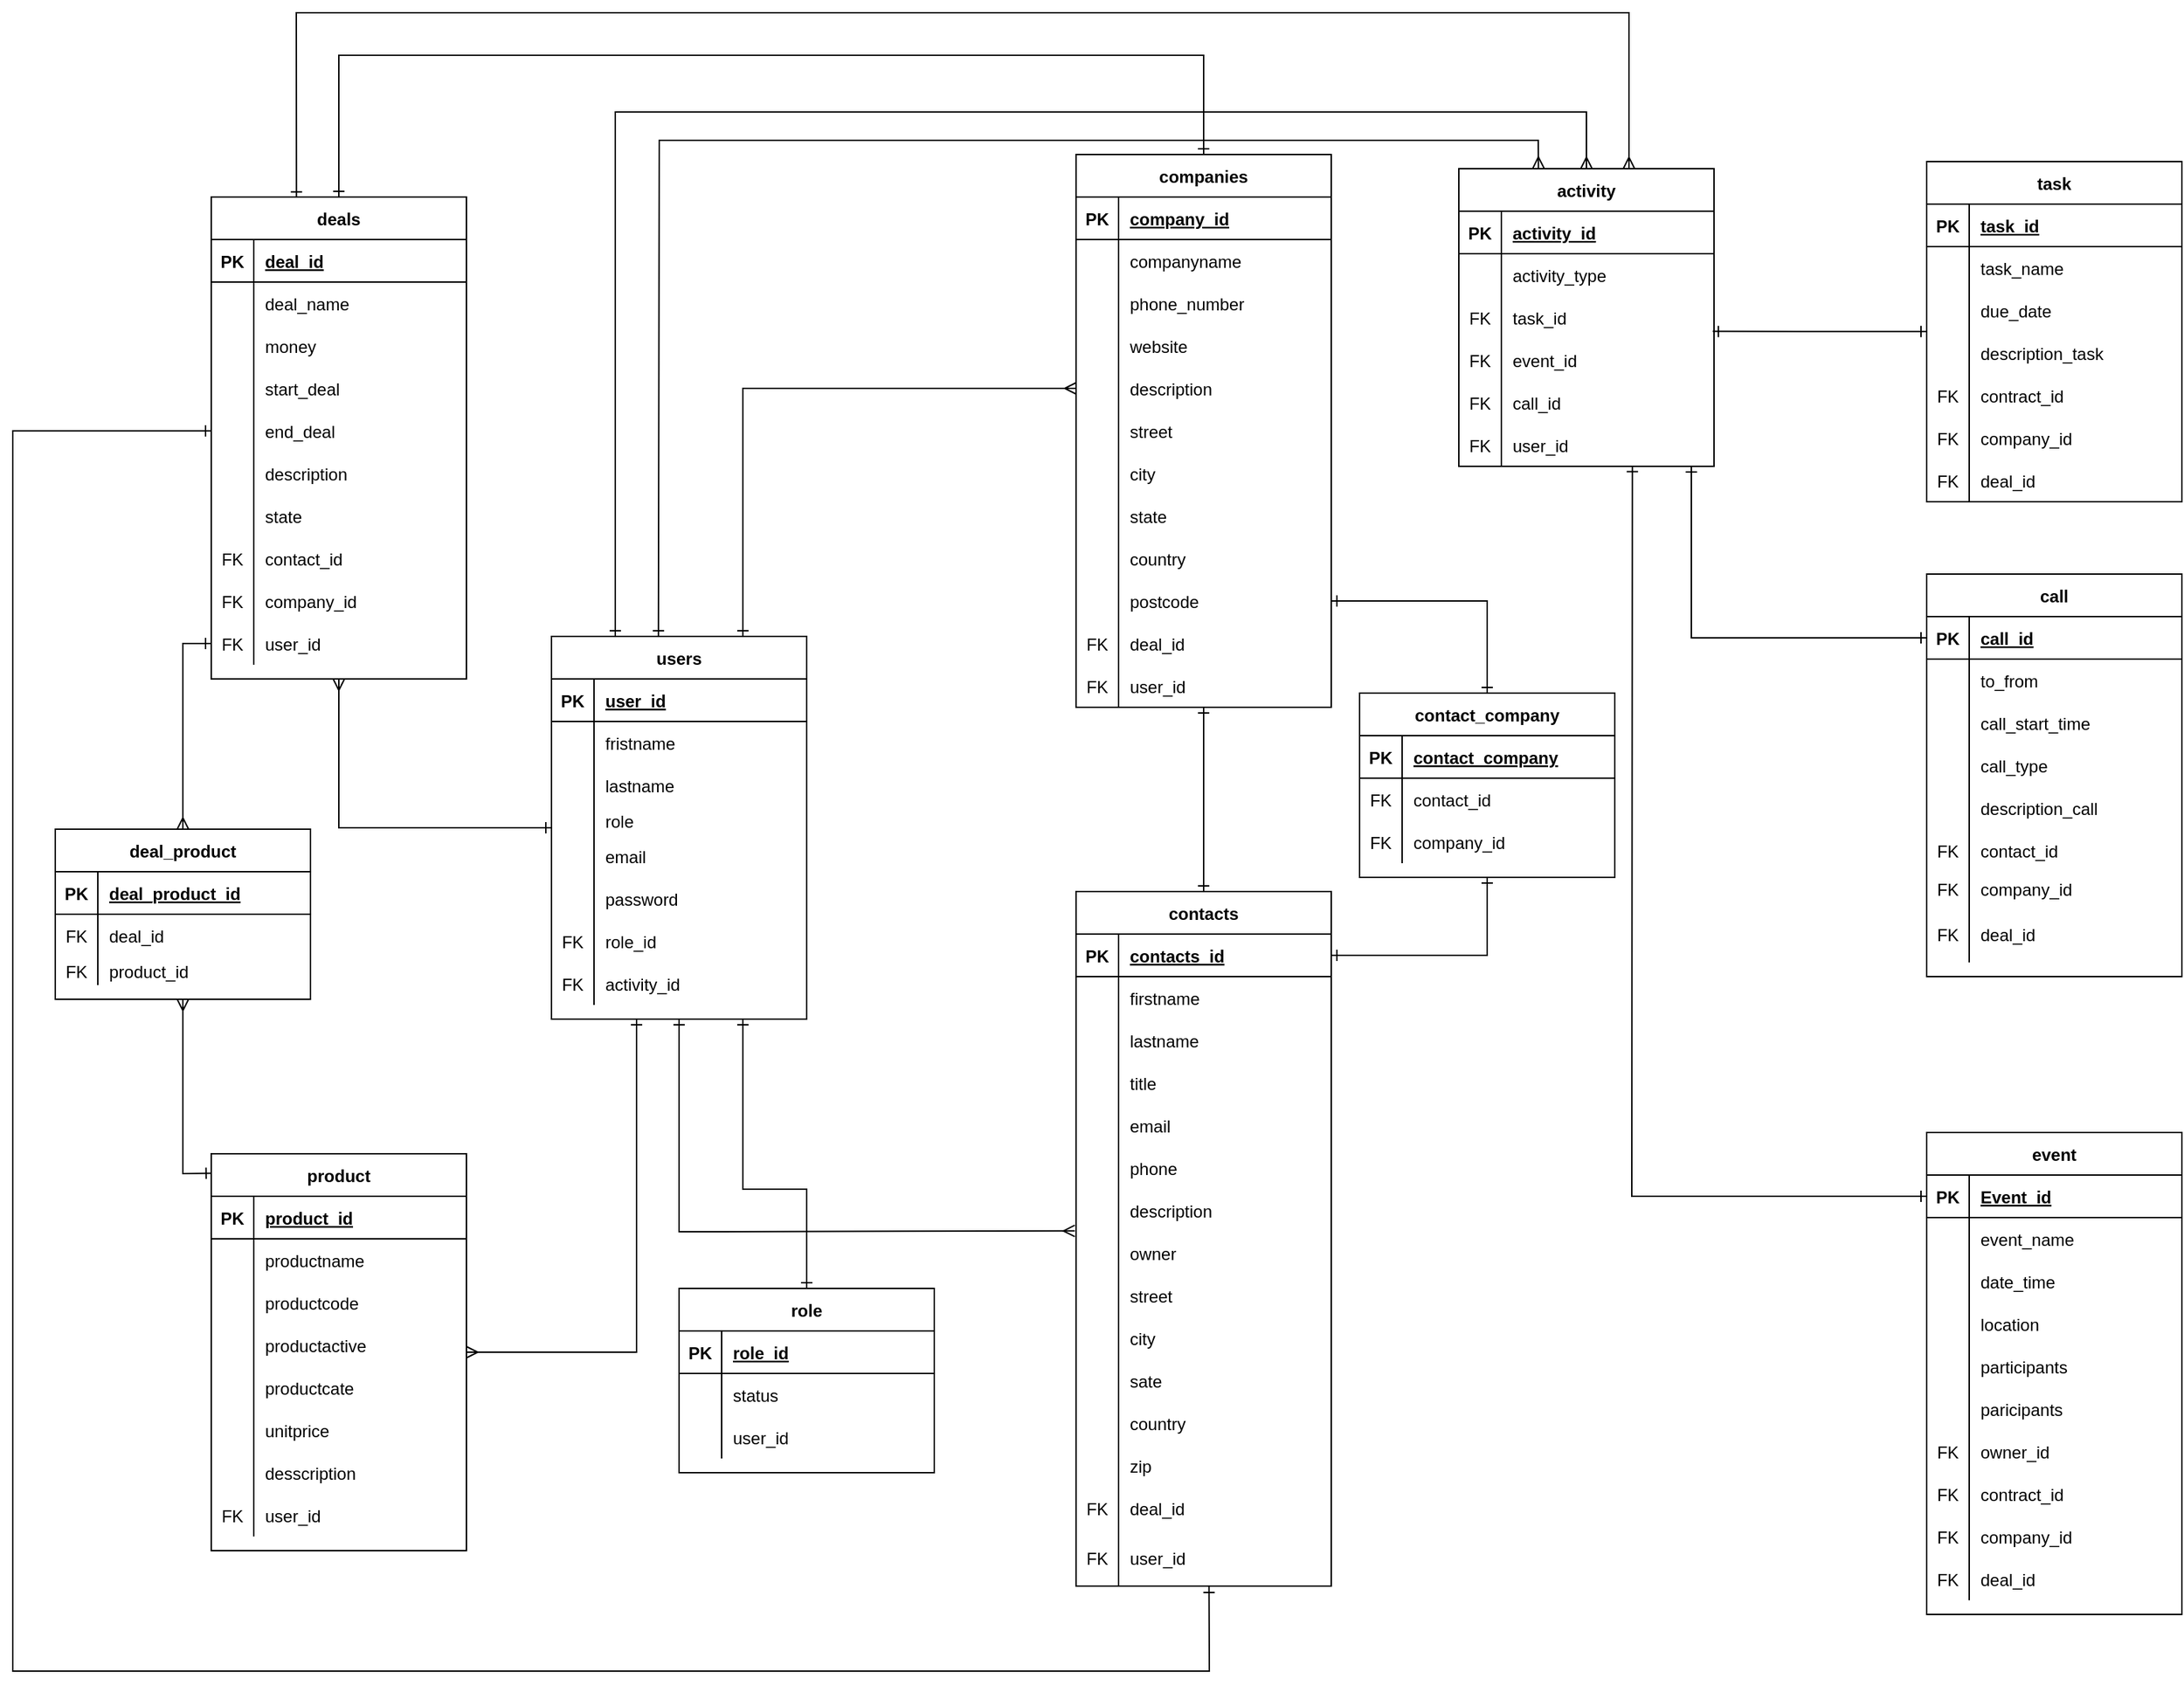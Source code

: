 <mxfile version="13.11.0" type="github" pages="10">
  <diagram name="ALL" id="9f46799a-70d6-7492-0946-bef42562c5a5">
    <mxGraphModel dx="652" dy="1356" grid="1" gridSize="10" guides="1" tooltips="1" connect="1" arrows="1" fold="1" page="1" pageScale="1" pageWidth="1100" pageHeight="850" background="#ffffff" math="0" shadow="0">
      <root>
        <mxCell id="0" />
        <mxCell id="1" parent="0" />
        <mxCell id="rrxNlz5rlccFMgSMJMtY-37" style="edgeStyle=none;rounded=0;orthogonalLoop=1;jettySize=auto;html=1;entryX=0.5;entryY=1;entryDx=0;entryDy=0;startArrow=ERone;startFill=0;endArrow=ERmany;endFill=0;" edge="1" parent="1" source="CbAPWENuTTaKdpWVdCaS-1" target="rrxNlz5rlccFMgSMJMtY-1">
          <mxGeometry relative="1" as="geometry">
            <Array as="points">
              <mxPoint x="310" y="505" />
            </Array>
          </mxGeometry>
        </mxCell>
        <mxCell id="CbAPWENuTTaKdpWVdCaS-1" value="users" style="shape=table;startSize=30;container=1;collapsible=1;childLayout=tableLayout;fixedRows=1;rowLines=0;fontStyle=1;align=center;resizeLast=1;" vertex="1" parent="1">
          <mxGeometry x="460" y="370" width="180" height="270" as="geometry" />
        </mxCell>
        <mxCell id="CbAPWENuTTaKdpWVdCaS-2" value="" style="shape=partialRectangle;collapsible=0;dropTarget=0;pointerEvents=0;fillColor=none;top=0;left=0;bottom=1;right=0;points=[[0,0.5],[1,0.5]];portConstraint=eastwest;" vertex="1" parent="CbAPWENuTTaKdpWVdCaS-1">
          <mxGeometry y="30" width="180" height="30" as="geometry" />
        </mxCell>
        <mxCell id="CbAPWENuTTaKdpWVdCaS-3" value="PK" style="shape=partialRectangle;connectable=0;fillColor=none;top=0;left=0;bottom=0;right=0;fontStyle=1;overflow=hidden;" vertex="1" parent="CbAPWENuTTaKdpWVdCaS-2">
          <mxGeometry width="30" height="30" as="geometry" />
        </mxCell>
        <mxCell id="CbAPWENuTTaKdpWVdCaS-4" value="user_id" style="shape=partialRectangle;connectable=0;fillColor=none;top=0;left=0;bottom=0;right=0;align=left;spacingLeft=6;fontStyle=5;overflow=hidden;" vertex="1" parent="CbAPWENuTTaKdpWVdCaS-2">
          <mxGeometry x="30" width="150" height="30" as="geometry" />
        </mxCell>
        <mxCell id="CbAPWENuTTaKdpWVdCaS-5" value="" style="shape=partialRectangle;collapsible=0;dropTarget=0;pointerEvents=0;fillColor=none;top=0;left=0;bottom=0;right=0;points=[[0,0.5],[1,0.5]];portConstraint=eastwest;" vertex="1" parent="CbAPWENuTTaKdpWVdCaS-1">
          <mxGeometry y="60" width="180" height="30" as="geometry" />
        </mxCell>
        <mxCell id="CbAPWENuTTaKdpWVdCaS-6" value="" style="shape=partialRectangle;connectable=0;fillColor=none;top=0;left=0;bottom=0;right=0;editable=1;overflow=hidden;" vertex="1" parent="CbAPWENuTTaKdpWVdCaS-5">
          <mxGeometry width="30" height="30" as="geometry" />
        </mxCell>
        <mxCell id="CbAPWENuTTaKdpWVdCaS-7" value="fristname" style="shape=partialRectangle;connectable=0;fillColor=none;top=0;left=0;bottom=0;right=0;align=left;spacingLeft=6;overflow=hidden;" vertex="1" parent="CbAPWENuTTaKdpWVdCaS-5">
          <mxGeometry x="30" width="150" height="30" as="geometry" />
        </mxCell>
        <mxCell id="CbAPWENuTTaKdpWVdCaS-8" value="" style="shape=partialRectangle;collapsible=0;dropTarget=0;pointerEvents=0;fillColor=none;top=0;left=0;bottom=0;right=0;points=[[0,0.5],[1,0.5]];portConstraint=eastwest;" vertex="1" parent="CbAPWENuTTaKdpWVdCaS-1">
          <mxGeometry y="90" width="180" height="30" as="geometry" />
        </mxCell>
        <mxCell id="CbAPWENuTTaKdpWVdCaS-9" value="" style="shape=partialRectangle;connectable=0;fillColor=none;top=0;left=0;bottom=0;right=0;editable=1;overflow=hidden;" vertex="1" parent="CbAPWENuTTaKdpWVdCaS-8">
          <mxGeometry width="30" height="30" as="geometry" />
        </mxCell>
        <mxCell id="CbAPWENuTTaKdpWVdCaS-10" value="lastname" style="shape=partialRectangle;connectable=0;fillColor=none;top=0;left=0;bottom=0;right=0;align=left;spacingLeft=6;overflow=hidden;" vertex="1" parent="CbAPWENuTTaKdpWVdCaS-8">
          <mxGeometry x="30" width="150" height="30" as="geometry" />
        </mxCell>
        <mxCell id="CbAPWENuTTaKdpWVdCaS-11" value="" style="shape=partialRectangle;collapsible=0;dropTarget=0;pointerEvents=0;fillColor=none;top=0;left=0;bottom=0;right=0;points=[[0,0.5],[1,0.5]];portConstraint=eastwest;" vertex="1" parent="CbAPWENuTTaKdpWVdCaS-1">
          <mxGeometry y="120" width="180" height="20" as="geometry" />
        </mxCell>
        <mxCell id="CbAPWENuTTaKdpWVdCaS-12" value="" style="shape=partialRectangle;connectable=0;fillColor=none;top=0;left=0;bottom=0;right=0;editable=1;overflow=hidden;" vertex="1" parent="CbAPWENuTTaKdpWVdCaS-11">
          <mxGeometry width="30" height="20" as="geometry" />
        </mxCell>
        <mxCell id="CbAPWENuTTaKdpWVdCaS-13" value="role" style="shape=partialRectangle;connectable=0;fillColor=none;top=0;left=0;bottom=0;right=0;align=left;spacingLeft=6;overflow=hidden;" vertex="1" parent="CbAPWENuTTaKdpWVdCaS-11">
          <mxGeometry x="30" width="150" height="20" as="geometry" />
        </mxCell>
        <mxCell id="CbAPWENuTTaKdpWVdCaS-14" value="" style="shape=partialRectangle;collapsible=0;dropTarget=0;pointerEvents=0;fillColor=none;top=0;left=0;bottom=0;right=0;points=[[0,0.5],[1,0.5]];portConstraint=eastwest;" vertex="1" parent="CbAPWENuTTaKdpWVdCaS-1">
          <mxGeometry y="140" width="180" height="30" as="geometry" />
        </mxCell>
        <mxCell id="CbAPWENuTTaKdpWVdCaS-15" value="" style="shape=partialRectangle;connectable=0;fillColor=none;top=0;left=0;bottom=0;right=0;editable=1;overflow=hidden;" vertex="1" parent="CbAPWENuTTaKdpWVdCaS-14">
          <mxGeometry width="30" height="30" as="geometry" />
        </mxCell>
        <mxCell id="CbAPWENuTTaKdpWVdCaS-16" value="email" style="shape=partialRectangle;connectable=0;fillColor=none;top=0;left=0;bottom=0;right=0;align=left;spacingLeft=6;overflow=hidden;" vertex="1" parent="CbAPWENuTTaKdpWVdCaS-14">
          <mxGeometry x="30" width="150" height="30" as="geometry" />
        </mxCell>
        <mxCell id="CbAPWENuTTaKdpWVdCaS-17" value="" style="shape=partialRectangle;collapsible=0;dropTarget=0;pointerEvents=0;fillColor=none;top=0;left=0;bottom=0;right=0;points=[[0,0.5],[1,0.5]];portConstraint=eastwest;" vertex="1" parent="CbAPWENuTTaKdpWVdCaS-1">
          <mxGeometry y="170" width="180" height="30" as="geometry" />
        </mxCell>
        <mxCell id="CbAPWENuTTaKdpWVdCaS-18" value="" style="shape=partialRectangle;connectable=0;fillColor=none;top=0;left=0;bottom=0;right=0;editable=1;overflow=hidden;" vertex="1" parent="CbAPWENuTTaKdpWVdCaS-17">
          <mxGeometry width="30" height="30" as="geometry" />
        </mxCell>
        <mxCell id="CbAPWENuTTaKdpWVdCaS-19" value="password" style="shape=partialRectangle;connectable=0;fillColor=none;top=0;left=0;bottom=0;right=0;align=left;spacingLeft=6;overflow=hidden;" vertex="1" parent="CbAPWENuTTaKdpWVdCaS-17">
          <mxGeometry x="30" width="150" height="30" as="geometry" />
        </mxCell>
        <mxCell id="rrxNlz5rlccFMgSMJMtY-79" value="" style="shape=partialRectangle;collapsible=0;dropTarget=0;pointerEvents=0;fillColor=none;top=0;left=0;bottom=0;right=0;points=[[0,0.5],[1,0.5]];portConstraint=eastwest;" vertex="1" parent="CbAPWENuTTaKdpWVdCaS-1">
          <mxGeometry y="200" width="180" height="30" as="geometry" />
        </mxCell>
        <mxCell id="rrxNlz5rlccFMgSMJMtY-80" value="FK" style="shape=partialRectangle;connectable=0;fillColor=none;top=0;left=0;bottom=0;right=0;editable=1;overflow=hidden;" vertex="1" parent="rrxNlz5rlccFMgSMJMtY-79">
          <mxGeometry width="30" height="30" as="geometry" />
        </mxCell>
        <mxCell id="rrxNlz5rlccFMgSMJMtY-81" value="role_id" style="shape=partialRectangle;connectable=0;fillColor=none;top=0;left=0;bottom=0;right=0;align=left;spacingLeft=6;overflow=hidden;" vertex="1" parent="rrxNlz5rlccFMgSMJMtY-79">
          <mxGeometry x="30" width="150" height="30" as="geometry" />
        </mxCell>
        <mxCell id="CbAPWENuTTaKdpWVdCaS-32" value="" style="shape=partialRectangle;collapsible=0;dropTarget=0;pointerEvents=0;fillColor=none;top=0;left=0;bottom=0;right=0;points=[[0,0.5],[1,0.5]];portConstraint=eastwest;" vertex="1" parent="CbAPWENuTTaKdpWVdCaS-1">
          <mxGeometry y="230" width="180" height="30" as="geometry" />
        </mxCell>
        <mxCell id="CbAPWENuTTaKdpWVdCaS-33" value="FK" style="shape=partialRectangle;connectable=0;fillColor=none;top=0;left=0;bottom=0;right=0;fontStyle=0;overflow=hidden;" vertex="1" parent="CbAPWENuTTaKdpWVdCaS-32">
          <mxGeometry width="30" height="30" as="geometry" />
        </mxCell>
        <mxCell id="CbAPWENuTTaKdpWVdCaS-34" value="activity_id" style="shape=partialRectangle;connectable=0;fillColor=none;top=0;left=0;bottom=0;right=0;align=left;spacingLeft=6;fontStyle=0;overflow=hidden;" vertex="1" parent="CbAPWENuTTaKdpWVdCaS-32">
          <mxGeometry x="30" width="150" height="30" as="geometry" />
        </mxCell>
        <mxCell id="AENP3q2euLd_6yBvhaPb-35" style="edgeStyle=none;rounded=0;orthogonalLoop=1;jettySize=auto;html=1;entryX=0.5;entryY=0;entryDx=0;entryDy=0;startArrow=ERone;startFill=0;endArrow=ERone;endFill=0;" edge="1" parent="1" source="NJLykIPHv8SwjkIsPWk6-1" target="UVrObfKF41O395NsayJB-1">
          <mxGeometry relative="1" as="geometry" />
        </mxCell>
        <mxCell id="rrxNlz5rlccFMgSMJMtY-58" style="edgeStyle=none;rounded=0;orthogonalLoop=1;jettySize=auto;html=1;entryX=0.5;entryY=0;entryDx=0;entryDy=0;startArrow=ERone;startFill=0;endArrow=ERone;endFill=0;exitX=0.5;exitY=0;exitDx=0;exitDy=0;" edge="1" parent="1" source="NJLykIPHv8SwjkIsPWk6-1" target="rrxNlz5rlccFMgSMJMtY-1">
          <mxGeometry relative="1" as="geometry">
            <Array as="points">
              <mxPoint x="920" y="-40" />
              <mxPoint x="310" y="-40" />
            </Array>
          </mxGeometry>
        </mxCell>
        <mxCell id="NJLykIPHv8SwjkIsPWk6-1" value="companies" style="shape=table;startSize=30;container=1;collapsible=1;childLayout=tableLayout;fixedRows=1;rowLines=0;fontStyle=1;align=center;resizeLast=1;" vertex="1" parent="1">
          <mxGeometry x="830" y="30" width="180" height="390" as="geometry" />
        </mxCell>
        <mxCell id="NJLykIPHv8SwjkIsPWk6-2" value="" style="shape=partialRectangle;collapsible=0;dropTarget=0;pointerEvents=0;fillColor=none;top=0;left=0;bottom=1;right=0;points=[[0,0.5],[1,0.5]];portConstraint=eastwest;" vertex="1" parent="NJLykIPHv8SwjkIsPWk6-1">
          <mxGeometry y="30" width="180" height="30" as="geometry" />
        </mxCell>
        <mxCell id="NJLykIPHv8SwjkIsPWk6-3" value="PK" style="shape=partialRectangle;connectable=0;fillColor=none;top=0;left=0;bottom=0;right=0;fontStyle=1;overflow=hidden;" vertex="1" parent="NJLykIPHv8SwjkIsPWk6-2">
          <mxGeometry width="30" height="30" as="geometry" />
        </mxCell>
        <mxCell id="NJLykIPHv8SwjkIsPWk6-4" value="company_id" style="shape=partialRectangle;connectable=0;fillColor=none;top=0;left=0;bottom=0;right=0;align=left;spacingLeft=6;fontStyle=5;overflow=hidden;" vertex="1" parent="NJLykIPHv8SwjkIsPWk6-2">
          <mxGeometry x="30" width="150" height="30" as="geometry" />
        </mxCell>
        <mxCell id="NJLykIPHv8SwjkIsPWk6-5" value="" style="shape=partialRectangle;collapsible=0;dropTarget=0;pointerEvents=0;fillColor=none;top=0;left=0;bottom=0;right=0;points=[[0,0.5],[1,0.5]];portConstraint=eastwest;" vertex="1" parent="NJLykIPHv8SwjkIsPWk6-1">
          <mxGeometry y="60" width="180" height="30" as="geometry" />
        </mxCell>
        <mxCell id="NJLykIPHv8SwjkIsPWk6-6" value="" style="shape=partialRectangle;connectable=0;fillColor=none;top=0;left=0;bottom=0;right=0;editable=1;overflow=hidden;" vertex="1" parent="NJLykIPHv8SwjkIsPWk6-5">
          <mxGeometry width="30" height="30" as="geometry" />
        </mxCell>
        <mxCell id="NJLykIPHv8SwjkIsPWk6-7" value="companyname" style="shape=partialRectangle;connectable=0;fillColor=none;top=0;left=0;bottom=0;right=0;align=left;spacingLeft=6;overflow=hidden;" vertex="1" parent="NJLykIPHv8SwjkIsPWk6-5">
          <mxGeometry x="30" width="150" height="30" as="geometry" />
        </mxCell>
        <mxCell id="NJLykIPHv8SwjkIsPWk6-8" value="" style="shape=partialRectangle;collapsible=0;dropTarget=0;pointerEvents=0;fillColor=none;top=0;left=0;bottom=0;right=0;points=[[0,0.5],[1,0.5]];portConstraint=eastwest;" vertex="1" parent="NJLykIPHv8SwjkIsPWk6-1">
          <mxGeometry y="90" width="180" height="30" as="geometry" />
        </mxCell>
        <mxCell id="NJLykIPHv8SwjkIsPWk6-9" value="" style="shape=partialRectangle;connectable=0;fillColor=none;top=0;left=0;bottom=0;right=0;editable=1;overflow=hidden;" vertex="1" parent="NJLykIPHv8SwjkIsPWk6-8">
          <mxGeometry width="30" height="30" as="geometry" />
        </mxCell>
        <mxCell id="NJLykIPHv8SwjkIsPWk6-10" value="phone_number" style="shape=partialRectangle;connectable=0;fillColor=none;top=0;left=0;bottom=0;right=0;align=left;spacingLeft=6;overflow=hidden;" vertex="1" parent="NJLykIPHv8SwjkIsPWk6-8">
          <mxGeometry x="30" width="150" height="30" as="geometry" />
        </mxCell>
        <mxCell id="NJLykIPHv8SwjkIsPWk6-11" value="" style="shape=partialRectangle;collapsible=0;dropTarget=0;pointerEvents=0;fillColor=none;top=0;left=0;bottom=0;right=0;points=[[0,0.5],[1,0.5]];portConstraint=eastwest;" vertex="1" parent="NJLykIPHv8SwjkIsPWk6-1">
          <mxGeometry y="120" width="180" height="30" as="geometry" />
        </mxCell>
        <mxCell id="NJLykIPHv8SwjkIsPWk6-12" value="" style="shape=partialRectangle;connectable=0;fillColor=none;top=0;left=0;bottom=0;right=0;editable=1;overflow=hidden;" vertex="1" parent="NJLykIPHv8SwjkIsPWk6-11">
          <mxGeometry width="30" height="30" as="geometry" />
        </mxCell>
        <mxCell id="NJLykIPHv8SwjkIsPWk6-13" value="website" style="shape=partialRectangle;connectable=0;fillColor=none;top=0;left=0;bottom=0;right=0;align=left;spacingLeft=6;overflow=hidden;" vertex="1" parent="NJLykIPHv8SwjkIsPWk6-11">
          <mxGeometry x="30" width="150" height="30" as="geometry" />
        </mxCell>
        <mxCell id="NJLykIPHv8SwjkIsPWk6-14" value="" style="shape=partialRectangle;collapsible=0;dropTarget=0;pointerEvents=0;fillColor=none;top=0;left=0;bottom=0;right=0;points=[[0,0.5],[1,0.5]];portConstraint=eastwest;" vertex="1" parent="NJLykIPHv8SwjkIsPWk6-1">
          <mxGeometry y="150" width="180" height="30" as="geometry" />
        </mxCell>
        <mxCell id="NJLykIPHv8SwjkIsPWk6-15" value="" style="shape=partialRectangle;connectable=0;fillColor=none;top=0;left=0;bottom=0;right=0;editable=1;overflow=hidden;" vertex="1" parent="NJLykIPHv8SwjkIsPWk6-14">
          <mxGeometry width="30" height="30" as="geometry" />
        </mxCell>
        <mxCell id="NJLykIPHv8SwjkIsPWk6-16" value="description" style="shape=partialRectangle;connectable=0;fillColor=none;top=0;left=0;bottom=0;right=0;align=left;spacingLeft=6;overflow=hidden;" vertex="1" parent="NJLykIPHv8SwjkIsPWk6-14">
          <mxGeometry x="30" width="150" height="30" as="geometry" />
        </mxCell>
        <mxCell id="NJLykIPHv8SwjkIsPWk6-17" value="" style="shape=partialRectangle;collapsible=0;dropTarget=0;pointerEvents=0;fillColor=none;top=0;left=0;bottom=0;right=0;points=[[0,0.5],[1,0.5]];portConstraint=eastwest;" vertex="1" parent="NJLykIPHv8SwjkIsPWk6-1">
          <mxGeometry y="180" width="180" height="30" as="geometry" />
        </mxCell>
        <mxCell id="NJLykIPHv8SwjkIsPWk6-18" value="" style="shape=partialRectangle;connectable=0;fillColor=none;top=0;left=0;bottom=0;right=0;editable=1;overflow=hidden;" vertex="1" parent="NJLykIPHv8SwjkIsPWk6-17">
          <mxGeometry width="30" height="30" as="geometry" />
        </mxCell>
        <mxCell id="NJLykIPHv8SwjkIsPWk6-19" value="street" style="shape=partialRectangle;connectable=0;fillColor=none;top=0;left=0;bottom=0;right=0;align=left;spacingLeft=6;overflow=hidden;" vertex="1" parent="NJLykIPHv8SwjkIsPWk6-17">
          <mxGeometry x="30" width="150" height="30" as="geometry" />
        </mxCell>
        <mxCell id="NJLykIPHv8SwjkIsPWk6-20" value="" style="shape=partialRectangle;collapsible=0;dropTarget=0;pointerEvents=0;fillColor=none;top=0;left=0;bottom=0;right=0;points=[[0,0.5],[1,0.5]];portConstraint=eastwest;" vertex="1" parent="NJLykIPHv8SwjkIsPWk6-1">
          <mxGeometry y="210" width="180" height="30" as="geometry" />
        </mxCell>
        <mxCell id="NJLykIPHv8SwjkIsPWk6-21" value="" style="shape=partialRectangle;connectable=0;fillColor=none;top=0;left=0;bottom=0;right=0;editable=1;overflow=hidden;" vertex="1" parent="NJLykIPHv8SwjkIsPWk6-20">
          <mxGeometry width="30" height="30" as="geometry" />
        </mxCell>
        <mxCell id="NJLykIPHv8SwjkIsPWk6-22" value="city" style="shape=partialRectangle;connectable=0;fillColor=none;top=0;left=0;bottom=0;right=0;align=left;spacingLeft=6;overflow=hidden;" vertex="1" parent="NJLykIPHv8SwjkIsPWk6-20">
          <mxGeometry x="30" width="150" height="30" as="geometry" />
        </mxCell>
        <mxCell id="NJLykIPHv8SwjkIsPWk6-23" value="" style="shape=partialRectangle;collapsible=0;dropTarget=0;pointerEvents=0;fillColor=none;top=0;left=0;bottom=0;right=0;points=[[0,0.5],[1,0.5]];portConstraint=eastwest;" vertex="1" parent="NJLykIPHv8SwjkIsPWk6-1">
          <mxGeometry y="240" width="180" height="30" as="geometry" />
        </mxCell>
        <mxCell id="NJLykIPHv8SwjkIsPWk6-24" value="" style="shape=partialRectangle;connectable=0;fillColor=none;top=0;left=0;bottom=0;right=0;editable=1;overflow=hidden;" vertex="1" parent="NJLykIPHv8SwjkIsPWk6-23">
          <mxGeometry width="30" height="30" as="geometry" />
        </mxCell>
        <mxCell id="NJLykIPHv8SwjkIsPWk6-25" value="state" style="shape=partialRectangle;connectable=0;fillColor=none;top=0;left=0;bottom=0;right=0;align=left;spacingLeft=6;overflow=hidden;" vertex="1" parent="NJLykIPHv8SwjkIsPWk6-23">
          <mxGeometry x="30" width="150" height="30" as="geometry" />
        </mxCell>
        <mxCell id="NJLykIPHv8SwjkIsPWk6-26" value="" style="shape=partialRectangle;collapsible=0;dropTarget=0;pointerEvents=0;fillColor=none;top=0;left=0;bottom=0;right=0;points=[[0,0.5],[1,0.5]];portConstraint=eastwest;" vertex="1" parent="NJLykIPHv8SwjkIsPWk6-1">
          <mxGeometry y="270" width="180" height="30" as="geometry" />
        </mxCell>
        <mxCell id="NJLykIPHv8SwjkIsPWk6-27" value="" style="shape=partialRectangle;connectable=0;fillColor=none;top=0;left=0;bottom=0;right=0;editable=1;overflow=hidden;" vertex="1" parent="NJLykIPHv8SwjkIsPWk6-26">
          <mxGeometry width="30" height="30" as="geometry" />
        </mxCell>
        <mxCell id="NJLykIPHv8SwjkIsPWk6-28" value="country" style="shape=partialRectangle;connectable=0;fillColor=none;top=0;left=0;bottom=0;right=0;align=left;spacingLeft=6;overflow=hidden;" vertex="1" parent="NJLykIPHv8SwjkIsPWk6-26">
          <mxGeometry x="30" width="150" height="30" as="geometry" />
        </mxCell>
        <mxCell id="NJLykIPHv8SwjkIsPWk6-29" value="" style="shape=partialRectangle;collapsible=0;dropTarget=0;pointerEvents=0;fillColor=none;top=0;left=0;bottom=0;right=0;points=[[0,0.5],[1,0.5]];portConstraint=eastwest;" vertex="1" parent="NJLykIPHv8SwjkIsPWk6-1">
          <mxGeometry y="300" width="180" height="30" as="geometry" />
        </mxCell>
        <mxCell id="NJLykIPHv8SwjkIsPWk6-30" value="" style="shape=partialRectangle;connectable=0;fillColor=none;top=0;left=0;bottom=0;right=0;editable=1;overflow=hidden;" vertex="1" parent="NJLykIPHv8SwjkIsPWk6-29">
          <mxGeometry width="30" height="30" as="geometry" />
        </mxCell>
        <mxCell id="NJLykIPHv8SwjkIsPWk6-31" value="postcode" style="shape=partialRectangle;connectable=0;fillColor=none;top=0;left=0;bottom=0;right=0;align=left;spacingLeft=6;overflow=hidden;" vertex="1" parent="NJLykIPHv8SwjkIsPWk6-29">
          <mxGeometry x="30" width="150" height="30" as="geometry" />
        </mxCell>
        <mxCell id="rrxNlz5rlccFMgSMJMtY-59" value="" style="shape=partialRectangle;collapsible=0;dropTarget=0;pointerEvents=0;fillColor=none;top=0;left=0;bottom=0;right=0;points=[[0,0.5],[1,0.5]];portConstraint=eastwest;" vertex="1" parent="NJLykIPHv8SwjkIsPWk6-1">
          <mxGeometry y="330" width="180" height="30" as="geometry" />
        </mxCell>
        <mxCell id="rrxNlz5rlccFMgSMJMtY-60" value="FK" style="shape=partialRectangle;connectable=0;fillColor=none;top=0;left=0;bottom=0;right=0;editable=1;overflow=hidden;" vertex="1" parent="rrxNlz5rlccFMgSMJMtY-59">
          <mxGeometry width="30" height="30" as="geometry" />
        </mxCell>
        <mxCell id="rrxNlz5rlccFMgSMJMtY-61" value="deal_id" style="shape=partialRectangle;connectable=0;fillColor=none;top=0;left=0;bottom=0;right=0;align=left;spacingLeft=6;overflow=hidden;" vertex="1" parent="rrxNlz5rlccFMgSMJMtY-59">
          <mxGeometry x="30" width="150" height="30" as="geometry" />
        </mxCell>
        <mxCell id="NJLykIPHv8SwjkIsPWk6-32" value="" style="shape=partialRectangle;collapsible=0;dropTarget=0;pointerEvents=0;fillColor=none;top=0;left=0;bottom=0;right=0;points=[[0,0.5],[1,0.5]];portConstraint=eastwest;" vertex="1" parent="NJLykIPHv8SwjkIsPWk6-1">
          <mxGeometry y="360" width="180" height="30" as="geometry" />
        </mxCell>
        <mxCell id="NJLykIPHv8SwjkIsPWk6-33" value="FK" style="shape=partialRectangle;connectable=0;fillColor=none;top=0;left=0;bottom=0;right=0;fontStyle=0;overflow=hidden;" vertex="1" parent="NJLykIPHv8SwjkIsPWk6-32">
          <mxGeometry width="30" height="30" as="geometry" />
        </mxCell>
        <mxCell id="NJLykIPHv8SwjkIsPWk6-34" value="user_id" style="shape=partialRectangle;connectable=0;fillColor=none;top=0;left=0;bottom=0;right=0;align=left;spacingLeft=6;fontStyle=0;overflow=hidden;" vertex="1" parent="NJLykIPHv8SwjkIsPWk6-32">
          <mxGeometry x="30" width="150" height="30" as="geometry" />
        </mxCell>
        <mxCell id="NJLykIPHv8SwjkIsPWk6-43" value="" style="endArrow=ERmany;html=1;rounded=0;entryX=0;entryY=0.5;entryDx=0;entryDy=0;exitX=0.75;exitY=0;exitDx=0;exitDy=0;endFill=0;startArrow=ERone;startFill=0;" edge="1" parent="1" source="CbAPWENuTTaKdpWVdCaS-1" target="NJLykIPHv8SwjkIsPWk6-14">
          <mxGeometry relative="1" as="geometry">
            <mxPoint x="537" y="376" as="sourcePoint" />
            <mxPoint x="780" y="195" as="targetPoint" />
            <Array as="points">
              <mxPoint x="595" y="195" />
            </Array>
          </mxGeometry>
        </mxCell>
        <mxCell id="UVrObfKF41O395NsayJB-51" style="edgeStyle=none;rounded=0;orthogonalLoop=1;jettySize=auto;html=1;startArrow=ERone;startFill=0;endArrow=ERmany;endFill=0;entryX=-0.005;entryY=-0.019;entryDx=0;entryDy=0;entryPerimeter=0;exitX=0.5;exitY=1;exitDx=0;exitDy=0;" edge="1" parent="1" source="CbAPWENuTTaKdpWVdCaS-1" target="UVrObfKF41O395NsayJB-23">
          <mxGeometry relative="1" as="geometry">
            <mxPoint x="550" y="720" as="targetPoint" />
            <mxPoint x="470" y="840" as="sourcePoint" />
            <Array as="points">
              <mxPoint x="550" y="790" />
            </Array>
          </mxGeometry>
        </mxCell>
        <mxCell id="rrxNlz5rlccFMgSMJMtY-57" style="edgeStyle=none;rounded=0;orthogonalLoop=1;jettySize=auto;html=1;startArrow=ERone;startFill=0;endArrow=ERone;endFill=0;entryX=0;entryY=0.5;entryDx=0;entryDy=0;exitX=0.521;exitY=1.012;exitDx=0;exitDy=0;exitPerimeter=0;" edge="1" parent="1" source="AENP3q2euLd_6yBvhaPb-31" target="rrxNlz5rlccFMgSMJMtY-14">
          <mxGeometry relative="1" as="geometry">
            <mxPoint x="130" y="350" as="targetPoint" />
            <Array as="points">
              <mxPoint x="924" y="1100" />
              <mxPoint x="80" y="1100" />
              <mxPoint x="80" y="620" />
              <mxPoint x="80" y="225" />
            </Array>
          </mxGeometry>
        </mxCell>
        <mxCell id="UVrObfKF41O395NsayJB-1" value="contacts" style="shape=table;startSize=30;container=1;collapsible=1;childLayout=tableLayout;fixedRows=1;rowLines=0;fontStyle=1;align=center;resizeLast=1;" vertex="1" parent="1">
          <mxGeometry x="830" y="550" width="180" height="490" as="geometry" />
        </mxCell>
        <mxCell id="UVrObfKF41O395NsayJB-2" value="" style="shape=partialRectangle;collapsible=0;dropTarget=0;pointerEvents=0;fillColor=none;top=0;left=0;bottom=1;right=0;points=[[0,0.5],[1,0.5]];portConstraint=eastwest;" vertex="1" parent="UVrObfKF41O395NsayJB-1">
          <mxGeometry y="30" width="180" height="30" as="geometry" />
        </mxCell>
        <mxCell id="UVrObfKF41O395NsayJB-3" value="PK" style="shape=partialRectangle;connectable=0;fillColor=none;top=0;left=0;bottom=0;right=0;fontStyle=1;overflow=hidden;" vertex="1" parent="UVrObfKF41O395NsayJB-2">
          <mxGeometry width="30" height="30" as="geometry" />
        </mxCell>
        <mxCell id="UVrObfKF41O395NsayJB-4" value="contacts_id" style="shape=partialRectangle;connectable=0;fillColor=none;top=0;left=0;bottom=0;right=0;align=left;spacingLeft=6;fontStyle=5;overflow=hidden;" vertex="1" parent="UVrObfKF41O395NsayJB-2">
          <mxGeometry x="30" width="150" height="30" as="geometry" />
        </mxCell>
        <mxCell id="UVrObfKF41O395NsayJB-5" value="" style="shape=partialRectangle;collapsible=0;dropTarget=0;pointerEvents=0;fillColor=none;top=0;left=0;bottom=0;right=0;points=[[0,0.5],[1,0.5]];portConstraint=eastwest;" vertex="1" parent="UVrObfKF41O395NsayJB-1">
          <mxGeometry y="60" width="180" height="30" as="geometry" />
        </mxCell>
        <mxCell id="UVrObfKF41O395NsayJB-6" value="" style="shape=partialRectangle;connectable=0;fillColor=none;top=0;left=0;bottom=0;right=0;editable=1;overflow=hidden;" vertex="1" parent="UVrObfKF41O395NsayJB-5">
          <mxGeometry width="30" height="30" as="geometry" />
        </mxCell>
        <mxCell id="UVrObfKF41O395NsayJB-7" value="firstname" style="shape=partialRectangle;connectable=0;fillColor=none;top=0;left=0;bottom=0;right=0;align=left;spacingLeft=6;overflow=hidden;" vertex="1" parent="UVrObfKF41O395NsayJB-5">
          <mxGeometry x="30" width="150" height="30" as="geometry" />
        </mxCell>
        <mxCell id="UVrObfKF41O395NsayJB-8" value="" style="shape=partialRectangle;collapsible=0;dropTarget=0;pointerEvents=0;fillColor=none;top=0;left=0;bottom=0;right=0;points=[[0,0.5],[1,0.5]];portConstraint=eastwest;" vertex="1" parent="UVrObfKF41O395NsayJB-1">
          <mxGeometry y="90" width="180" height="30" as="geometry" />
        </mxCell>
        <mxCell id="UVrObfKF41O395NsayJB-9" value="" style="shape=partialRectangle;connectable=0;fillColor=none;top=0;left=0;bottom=0;right=0;editable=1;overflow=hidden;" vertex="1" parent="UVrObfKF41O395NsayJB-8">
          <mxGeometry width="30" height="30" as="geometry" />
        </mxCell>
        <mxCell id="UVrObfKF41O395NsayJB-10" value="lastname" style="shape=partialRectangle;connectable=0;fillColor=none;top=0;left=0;bottom=0;right=0;align=left;spacingLeft=6;overflow=hidden;" vertex="1" parent="UVrObfKF41O395NsayJB-8">
          <mxGeometry x="30" width="150" height="30" as="geometry" />
        </mxCell>
        <mxCell id="UVrObfKF41O395NsayJB-11" value="" style="shape=partialRectangle;collapsible=0;dropTarget=0;pointerEvents=0;fillColor=none;top=0;left=0;bottom=0;right=0;points=[[0,0.5],[1,0.5]];portConstraint=eastwest;" vertex="1" parent="UVrObfKF41O395NsayJB-1">
          <mxGeometry y="120" width="180" height="30" as="geometry" />
        </mxCell>
        <mxCell id="UVrObfKF41O395NsayJB-12" value="" style="shape=partialRectangle;connectable=0;fillColor=none;top=0;left=0;bottom=0;right=0;editable=1;overflow=hidden;" vertex="1" parent="UVrObfKF41O395NsayJB-11">
          <mxGeometry width="30" height="30" as="geometry" />
        </mxCell>
        <mxCell id="UVrObfKF41O395NsayJB-13" value="title" style="shape=partialRectangle;connectable=0;fillColor=none;top=0;left=0;bottom=0;right=0;align=left;spacingLeft=6;overflow=hidden;" vertex="1" parent="UVrObfKF41O395NsayJB-11">
          <mxGeometry x="30" width="150" height="30" as="geometry" />
        </mxCell>
        <mxCell id="UVrObfKF41O395NsayJB-14" value="" style="shape=partialRectangle;collapsible=0;dropTarget=0;pointerEvents=0;fillColor=none;top=0;left=0;bottom=0;right=0;points=[[0,0.5],[1,0.5]];portConstraint=eastwest;" vertex="1" parent="UVrObfKF41O395NsayJB-1">
          <mxGeometry y="150" width="180" height="30" as="geometry" />
        </mxCell>
        <mxCell id="UVrObfKF41O395NsayJB-15" value="" style="shape=partialRectangle;connectable=0;fillColor=none;top=0;left=0;bottom=0;right=0;editable=1;overflow=hidden;" vertex="1" parent="UVrObfKF41O395NsayJB-14">
          <mxGeometry width="30" height="30" as="geometry" />
        </mxCell>
        <mxCell id="UVrObfKF41O395NsayJB-16" value="email" style="shape=partialRectangle;connectable=0;fillColor=none;top=0;left=0;bottom=0;right=0;align=left;spacingLeft=6;overflow=hidden;" vertex="1" parent="UVrObfKF41O395NsayJB-14">
          <mxGeometry x="30" width="150" height="30" as="geometry" />
        </mxCell>
        <mxCell id="UVrObfKF41O395NsayJB-17" value="" style="shape=partialRectangle;collapsible=0;dropTarget=0;pointerEvents=0;fillColor=none;top=0;left=0;bottom=0;right=0;points=[[0,0.5],[1,0.5]];portConstraint=eastwest;" vertex="1" parent="UVrObfKF41O395NsayJB-1">
          <mxGeometry y="180" width="180" height="30" as="geometry" />
        </mxCell>
        <mxCell id="UVrObfKF41O395NsayJB-18" value="" style="shape=partialRectangle;connectable=0;fillColor=none;top=0;left=0;bottom=0;right=0;editable=1;overflow=hidden;" vertex="1" parent="UVrObfKF41O395NsayJB-17">
          <mxGeometry width="30" height="30" as="geometry" />
        </mxCell>
        <mxCell id="UVrObfKF41O395NsayJB-19" value="phone" style="shape=partialRectangle;connectable=0;fillColor=none;top=0;left=0;bottom=0;right=0;align=left;spacingLeft=6;overflow=hidden;" vertex="1" parent="UVrObfKF41O395NsayJB-17">
          <mxGeometry x="30" width="150" height="30" as="geometry" />
        </mxCell>
        <mxCell id="UVrObfKF41O395NsayJB-20" value="" style="shape=partialRectangle;collapsible=0;dropTarget=0;pointerEvents=0;fillColor=none;top=0;left=0;bottom=0;right=0;points=[[0,0.5],[1,0.5]];portConstraint=eastwest;" vertex="1" parent="UVrObfKF41O395NsayJB-1">
          <mxGeometry y="210" width="180" height="30" as="geometry" />
        </mxCell>
        <mxCell id="UVrObfKF41O395NsayJB-21" value="" style="shape=partialRectangle;connectable=0;fillColor=none;top=0;left=0;bottom=0;right=0;editable=1;overflow=hidden;" vertex="1" parent="UVrObfKF41O395NsayJB-20">
          <mxGeometry width="30" height="30" as="geometry" />
        </mxCell>
        <mxCell id="UVrObfKF41O395NsayJB-22" value="description" style="shape=partialRectangle;connectable=0;fillColor=none;top=0;left=0;bottom=0;right=0;align=left;spacingLeft=6;overflow=hidden;" vertex="1" parent="UVrObfKF41O395NsayJB-20">
          <mxGeometry x="30" width="150" height="30" as="geometry" />
        </mxCell>
        <mxCell id="UVrObfKF41O395NsayJB-23" value="" style="shape=partialRectangle;collapsible=0;dropTarget=0;pointerEvents=0;fillColor=none;top=0;left=0;bottom=0;right=0;points=[[0,0.5],[1,0.5]];portConstraint=eastwest;" vertex="1" parent="UVrObfKF41O395NsayJB-1">
          <mxGeometry y="240" width="180" height="30" as="geometry" />
        </mxCell>
        <mxCell id="UVrObfKF41O395NsayJB-24" value="" style="shape=partialRectangle;connectable=0;fillColor=none;top=0;left=0;bottom=0;right=0;editable=1;overflow=hidden;" vertex="1" parent="UVrObfKF41O395NsayJB-23">
          <mxGeometry width="30" height="30" as="geometry" />
        </mxCell>
        <mxCell id="UVrObfKF41O395NsayJB-25" value="owner" style="shape=partialRectangle;connectable=0;fillColor=none;top=0;left=0;bottom=0;right=0;align=left;spacingLeft=6;overflow=hidden;" vertex="1" parent="UVrObfKF41O395NsayJB-23">
          <mxGeometry x="30" width="150" height="30" as="geometry" />
        </mxCell>
        <mxCell id="UVrObfKF41O395NsayJB-29" value="" style="shape=partialRectangle;collapsible=0;dropTarget=0;pointerEvents=0;fillColor=none;top=0;left=0;bottom=0;right=0;points=[[0,0.5],[1,0.5]];portConstraint=eastwest;" vertex="1" parent="UVrObfKF41O395NsayJB-1">
          <mxGeometry y="270" width="180" height="30" as="geometry" />
        </mxCell>
        <mxCell id="UVrObfKF41O395NsayJB-30" value="" style="shape=partialRectangle;connectable=0;fillColor=none;top=0;left=0;bottom=0;right=0;editable=1;overflow=hidden;" vertex="1" parent="UVrObfKF41O395NsayJB-29">
          <mxGeometry width="30" height="30" as="geometry" />
        </mxCell>
        <mxCell id="UVrObfKF41O395NsayJB-31" value="street" style="shape=partialRectangle;connectable=0;fillColor=none;top=0;left=0;bottom=0;right=0;align=left;spacingLeft=6;overflow=hidden;" vertex="1" parent="UVrObfKF41O395NsayJB-29">
          <mxGeometry x="30" width="150" height="30" as="geometry" />
        </mxCell>
        <mxCell id="UVrObfKF41O395NsayJB-32" value="" style="shape=partialRectangle;collapsible=0;dropTarget=0;pointerEvents=0;fillColor=none;top=0;left=0;bottom=0;right=0;points=[[0,0.5],[1,0.5]];portConstraint=eastwest;" vertex="1" parent="UVrObfKF41O395NsayJB-1">
          <mxGeometry y="300" width="180" height="30" as="geometry" />
        </mxCell>
        <mxCell id="UVrObfKF41O395NsayJB-33" value="" style="shape=partialRectangle;connectable=0;fillColor=none;top=0;left=0;bottom=0;right=0;editable=1;overflow=hidden;" vertex="1" parent="UVrObfKF41O395NsayJB-32">
          <mxGeometry width="30" height="30" as="geometry" />
        </mxCell>
        <mxCell id="UVrObfKF41O395NsayJB-34" value="city" style="shape=partialRectangle;connectable=0;fillColor=none;top=0;left=0;bottom=0;right=0;align=left;spacingLeft=6;overflow=hidden;" vertex="1" parent="UVrObfKF41O395NsayJB-32">
          <mxGeometry x="30" width="150" height="30" as="geometry" />
        </mxCell>
        <mxCell id="UVrObfKF41O395NsayJB-35" value="" style="shape=partialRectangle;collapsible=0;dropTarget=0;pointerEvents=0;fillColor=none;top=0;left=0;bottom=0;right=0;points=[[0,0.5],[1,0.5]];portConstraint=eastwest;" vertex="1" parent="UVrObfKF41O395NsayJB-1">
          <mxGeometry y="330" width="180" height="30" as="geometry" />
        </mxCell>
        <mxCell id="UVrObfKF41O395NsayJB-36" value="" style="shape=partialRectangle;connectable=0;fillColor=none;top=0;left=0;bottom=0;right=0;editable=1;overflow=hidden;" vertex="1" parent="UVrObfKF41O395NsayJB-35">
          <mxGeometry width="30" height="30" as="geometry" />
        </mxCell>
        <mxCell id="UVrObfKF41O395NsayJB-37" value="sate" style="shape=partialRectangle;connectable=0;fillColor=none;top=0;left=0;bottom=0;right=0;align=left;spacingLeft=6;overflow=hidden;" vertex="1" parent="UVrObfKF41O395NsayJB-35">
          <mxGeometry x="30" width="150" height="30" as="geometry" />
        </mxCell>
        <mxCell id="UVrObfKF41O395NsayJB-38" value="" style="shape=partialRectangle;collapsible=0;dropTarget=0;pointerEvents=0;fillColor=none;top=0;left=0;bottom=0;right=0;points=[[0,0.5],[1,0.5]];portConstraint=eastwest;" vertex="1" parent="UVrObfKF41O395NsayJB-1">
          <mxGeometry y="360" width="180" height="30" as="geometry" />
        </mxCell>
        <mxCell id="UVrObfKF41O395NsayJB-39" value="" style="shape=partialRectangle;connectable=0;fillColor=none;top=0;left=0;bottom=0;right=0;editable=1;overflow=hidden;" vertex="1" parent="UVrObfKF41O395NsayJB-38">
          <mxGeometry width="30" height="30" as="geometry" />
        </mxCell>
        <mxCell id="UVrObfKF41O395NsayJB-40" value="country" style="shape=partialRectangle;connectable=0;fillColor=none;top=0;left=0;bottom=0;right=0;align=left;spacingLeft=6;overflow=hidden;" vertex="1" parent="UVrObfKF41O395NsayJB-38">
          <mxGeometry x="30" width="150" height="30" as="geometry" />
        </mxCell>
        <mxCell id="UVrObfKF41O395NsayJB-41" value="" style="shape=partialRectangle;collapsible=0;dropTarget=0;pointerEvents=0;fillColor=none;top=0;left=0;bottom=0;right=0;points=[[0,0.5],[1,0.5]];portConstraint=eastwest;" vertex="1" parent="UVrObfKF41O395NsayJB-1">
          <mxGeometry y="390" width="180" height="30" as="geometry" />
        </mxCell>
        <mxCell id="UVrObfKF41O395NsayJB-42" value="" style="shape=partialRectangle;connectable=0;fillColor=none;top=0;left=0;bottom=0;right=0;editable=1;overflow=hidden;" vertex="1" parent="UVrObfKF41O395NsayJB-41">
          <mxGeometry width="30" height="30" as="geometry" />
        </mxCell>
        <mxCell id="UVrObfKF41O395NsayJB-43" value="zip" style="shape=partialRectangle;connectable=0;fillColor=none;top=0;left=0;bottom=0;right=0;align=left;spacingLeft=6;overflow=hidden;" vertex="1" parent="UVrObfKF41O395NsayJB-41">
          <mxGeometry x="30" width="150" height="30" as="geometry" />
        </mxCell>
        <mxCell id="rrxNlz5rlccFMgSMJMtY-62" value="" style="shape=partialRectangle;collapsible=0;dropTarget=0;pointerEvents=0;fillColor=none;top=0;left=0;bottom=0;right=0;points=[[0,0.5],[1,0.5]];portConstraint=eastwest;" vertex="1" parent="UVrObfKF41O395NsayJB-1">
          <mxGeometry y="420" width="180" height="30" as="geometry" />
        </mxCell>
        <mxCell id="rrxNlz5rlccFMgSMJMtY-63" value="FK" style="shape=partialRectangle;connectable=0;fillColor=none;top=0;left=0;bottom=0;right=0;editable=1;overflow=hidden;" vertex="1" parent="rrxNlz5rlccFMgSMJMtY-62">
          <mxGeometry width="30" height="30" as="geometry" />
        </mxCell>
        <mxCell id="rrxNlz5rlccFMgSMJMtY-64" value="deal_id" style="shape=partialRectangle;connectable=0;fillColor=none;top=0;left=0;bottom=0;right=0;align=left;spacingLeft=6;overflow=hidden;" vertex="1" parent="rrxNlz5rlccFMgSMJMtY-62">
          <mxGeometry x="30" width="150" height="30" as="geometry" />
        </mxCell>
        <mxCell id="AENP3q2euLd_6yBvhaPb-31" value="" style="shape=partialRectangle;collapsible=0;dropTarget=0;pointerEvents=0;fillColor=none;top=0;left=0;bottom=0;right=0;points=[[0,0.5],[1,0.5]];portConstraint=eastwest;" vertex="1" parent="UVrObfKF41O395NsayJB-1">
          <mxGeometry y="450" width="180" height="40" as="geometry" />
        </mxCell>
        <mxCell id="AENP3q2euLd_6yBvhaPb-32" value="FK" style="shape=partialRectangle;connectable=0;fillColor=none;top=0;left=0;bottom=0;right=0;editable=1;overflow=hidden;" vertex="1" parent="AENP3q2euLd_6yBvhaPb-31">
          <mxGeometry width="30" height="40" as="geometry" />
        </mxCell>
        <mxCell id="AENP3q2euLd_6yBvhaPb-33" value="user_id" style="shape=partialRectangle;connectable=0;fillColor=none;top=0;left=0;bottom=0;right=0;align=left;spacingLeft=6;overflow=hidden;" vertex="1" parent="AENP3q2euLd_6yBvhaPb-31">
          <mxGeometry x="30" width="150" height="40" as="geometry" />
        </mxCell>
        <mxCell id="3WaNfMELnbJT2HGFKcq7-1" value="product" style="shape=table;startSize=30;container=1;collapsible=1;childLayout=tableLayout;fixedRows=1;rowLines=0;fontStyle=1;align=center;resizeLast=1;" vertex="1" parent="1">
          <mxGeometry x="220" y="735" width="180" height="280" as="geometry" />
        </mxCell>
        <mxCell id="3WaNfMELnbJT2HGFKcq7-2" value="" style="shape=partialRectangle;collapsible=0;dropTarget=0;pointerEvents=0;fillColor=none;top=0;left=0;bottom=1;right=0;points=[[0,0.5],[1,0.5]];portConstraint=eastwest;" vertex="1" parent="3WaNfMELnbJT2HGFKcq7-1">
          <mxGeometry y="30" width="180" height="30" as="geometry" />
        </mxCell>
        <mxCell id="3WaNfMELnbJT2HGFKcq7-3" value="PK" style="shape=partialRectangle;connectable=0;fillColor=none;top=0;left=0;bottom=0;right=0;fontStyle=1;overflow=hidden;" vertex="1" parent="3WaNfMELnbJT2HGFKcq7-2">
          <mxGeometry width="30" height="30" as="geometry" />
        </mxCell>
        <mxCell id="3WaNfMELnbJT2HGFKcq7-4" value="product_id" style="shape=partialRectangle;connectable=0;fillColor=none;top=0;left=0;bottom=0;right=0;align=left;spacingLeft=6;fontStyle=5;overflow=hidden;" vertex="1" parent="3WaNfMELnbJT2HGFKcq7-2">
          <mxGeometry x="30" width="150" height="30" as="geometry" />
        </mxCell>
        <mxCell id="3WaNfMELnbJT2HGFKcq7-5" value="" style="shape=partialRectangle;collapsible=0;dropTarget=0;pointerEvents=0;fillColor=none;top=0;left=0;bottom=0;right=0;points=[[0,0.5],[1,0.5]];portConstraint=eastwest;" vertex="1" parent="3WaNfMELnbJT2HGFKcq7-1">
          <mxGeometry y="60" width="180" height="30" as="geometry" />
        </mxCell>
        <mxCell id="3WaNfMELnbJT2HGFKcq7-6" value="" style="shape=partialRectangle;connectable=0;fillColor=none;top=0;left=0;bottom=0;right=0;editable=1;overflow=hidden;" vertex="1" parent="3WaNfMELnbJT2HGFKcq7-5">
          <mxGeometry width="30" height="30" as="geometry" />
        </mxCell>
        <mxCell id="3WaNfMELnbJT2HGFKcq7-7" value="productname" style="shape=partialRectangle;connectable=0;fillColor=none;top=0;left=0;bottom=0;right=0;align=left;spacingLeft=6;overflow=hidden;" vertex="1" parent="3WaNfMELnbJT2HGFKcq7-5">
          <mxGeometry x="30" width="150" height="30" as="geometry" />
        </mxCell>
        <mxCell id="3WaNfMELnbJT2HGFKcq7-8" value="" style="shape=partialRectangle;collapsible=0;dropTarget=0;pointerEvents=0;fillColor=none;top=0;left=0;bottom=0;right=0;points=[[0,0.5],[1,0.5]];portConstraint=eastwest;" vertex="1" parent="3WaNfMELnbJT2HGFKcq7-1">
          <mxGeometry y="90" width="180" height="30" as="geometry" />
        </mxCell>
        <mxCell id="3WaNfMELnbJT2HGFKcq7-9" value="" style="shape=partialRectangle;connectable=0;fillColor=none;top=0;left=0;bottom=0;right=0;editable=1;overflow=hidden;" vertex="1" parent="3WaNfMELnbJT2HGFKcq7-8">
          <mxGeometry width="30" height="30" as="geometry" />
        </mxCell>
        <mxCell id="3WaNfMELnbJT2HGFKcq7-10" value="productcode" style="shape=partialRectangle;connectable=0;fillColor=none;top=0;left=0;bottom=0;right=0;align=left;spacingLeft=6;overflow=hidden;" vertex="1" parent="3WaNfMELnbJT2HGFKcq7-8">
          <mxGeometry x="30" width="150" height="30" as="geometry" />
        </mxCell>
        <mxCell id="3WaNfMELnbJT2HGFKcq7-11" value="" style="shape=partialRectangle;collapsible=0;dropTarget=0;pointerEvents=0;fillColor=none;top=0;left=0;bottom=0;right=0;points=[[0,0.5],[1,0.5]];portConstraint=eastwest;" vertex="1" parent="3WaNfMELnbJT2HGFKcq7-1">
          <mxGeometry y="120" width="180" height="30" as="geometry" />
        </mxCell>
        <mxCell id="3WaNfMELnbJT2HGFKcq7-12" value="" style="shape=partialRectangle;connectable=0;fillColor=none;top=0;left=0;bottom=0;right=0;editable=1;overflow=hidden;" vertex="1" parent="3WaNfMELnbJT2HGFKcq7-11">
          <mxGeometry width="30" height="30" as="geometry" />
        </mxCell>
        <mxCell id="3WaNfMELnbJT2HGFKcq7-13" value="productactive" style="shape=partialRectangle;connectable=0;fillColor=none;top=0;left=0;bottom=0;right=0;align=left;spacingLeft=6;overflow=hidden;" vertex="1" parent="3WaNfMELnbJT2HGFKcq7-11">
          <mxGeometry x="30" width="150" height="30" as="geometry" />
        </mxCell>
        <mxCell id="3WaNfMELnbJT2HGFKcq7-14" value="" style="shape=partialRectangle;collapsible=0;dropTarget=0;pointerEvents=0;fillColor=none;top=0;left=0;bottom=0;right=0;points=[[0,0.5],[1,0.5]];portConstraint=eastwest;" vertex="1" parent="3WaNfMELnbJT2HGFKcq7-1">
          <mxGeometry y="150" width="180" height="30" as="geometry" />
        </mxCell>
        <mxCell id="3WaNfMELnbJT2HGFKcq7-15" value="" style="shape=partialRectangle;connectable=0;fillColor=none;top=0;left=0;bottom=0;right=0;editable=1;overflow=hidden;" vertex="1" parent="3WaNfMELnbJT2HGFKcq7-14">
          <mxGeometry width="30" height="30" as="geometry" />
        </mxCell>
        <mxCell id="3WaNfMELnbJT2HGFKcq7-16" value="productcate" style="shape=partialRectangle;connectable=0;fillColor=none;top=0;left=0;bottom=0;right=0;align=left;spacingLeft=6;overflow=hidden;" vertex="1" parent="3WaNfMELnbJT2HGFKcq7-14">
          <mxGeometry x="30" width="150" height="30" as="geometry" />
        </mxCell>
        <mxCell id="3WaNfMELnbJT2HGFKcq7-17" value="" style="shape=partialRectangle;collapsible=0;dropTarget=0;pointerEvents=0;fillColor=none;top=0;left=0;bottom=0;right=0;points=[[0,0.5],[1,0.5]];portConstraint=eastwest;" vertex="1" parent="3WaNfMELnbJT2HGFKcq7-1">
          <mxGeometry y="180" width="180" height="30" as="geometry" />
        </mxCell>
        <mxCell id="3WaNfMELnbJT2HGFKcq7-18" value="" style="shape=partialRectangle;connectable=0;fillColor=none;top=0;left=0;bottom=0;right=0;editable=1;overflow=hidden;" vertex="1" parent="3WaNfMELnbJT2HGFKcq7-17">
          <mxGeometry width="30" height="30" as="geometry" />
        </mxCell>
        <mxCell id="3WaNfMELnbJT2HGFKcq7-19" value="unitprice" style="shape=partialRectangle;connectable=0;fillColor=none;top=0;left=0;bottom=0;right=0;align=left;spacingLeft=6;overflow=hidden;" vertex="1" parent="3WaNfMELnbJT2HGFKcq7-17">
          <mxGeometry x="30" width="150" height="30" as="geometry" />
        </mxCell>
        <mxCell id="3WaNfMELnbJT2HGFKcq7-20" value="" style="shape=partialRectangle;collapsible=0;dropTarget=0;pointerEvents=0;fillColor=none;top=0;left=0;bottom=0;right=0;points=[[0,0.5],[1,0.5]];portConstraint=eastwest;" vertex="1" parent="3WaNfMELnbJT2HGFKcq7-1">
          <mxGeometry y="210" width="180" height="30" as="geometry" />
        </mxCell>
        <mxCell id="3WaNfMELnbJT2HGFKcq7-21" value="" style="shape=partialRectangle;connectable=0;fillColor=none;top=0;left=0;bottom=0;right=0;editable=1;overflow=hidden;" vertex="1" parent="3WaNfMELnbJT2HGFKcq7-20">
          <mxGeometry width="30" height="30" as="geometry" />
        </mxCell>
        <mxCell id="3WaNfMELnbJT2HGFKcq7-22" value="desscription" style="shape=partialRectangle;connectable=0;fillColor=none;top=0;left=0;bottom=0;right=0;align=left;spacingLeft=6;overflow=hidden;" vertex="1" parent="3WaNfMELnbJT2HGFKcq7-20">
          <mxGeometry x="30" width="150" height="30" as="geometry" />
        </mxCell>
        <mxCell id="3WaNfMELnbJT2HGFKcq7-26" value="" style="shape=partialRectangle;collapsible=0;dropTarget=0;pointerEvents=0;fillColor=none;top=0;left=0;bottom=0;right=0;points=[[0,0.5],[1,0.5]];portConstraint=eastwest;" vertex="1" parent="3WaNfMELnbJT2HGFKcq7-1">
          <mxGeometry y="240" width="180" height="30" as="geometry" />
        </mxCell>
        <mxCell id="3WaNfMELnbJT2HGFKcq7-27" value="FK" style="shape=partialRectangle;connectable=0;fillColor=none;top=0;left=0;bottom=0;right=0;fontStyle=0;overflow=hidden;" vertex="1" parent="3WaNfMELnbJT2HGFKcq7-26">
          <mxGeometry width="30" height="30" as="geometry" />
        </mxCell>
        <mxCell id="3WaNfMELnbJT2HGFKcq7-28" value="user_id" style="shape=partialRectangle;connectable=0;fillColor=none;top=0;left=0;bottom=0;right=0;align=left;spacingLeft=6;fontStyle=0;overflow=hidden;" vertex="1" parent="3WaNfMELnbJT2HGFKcq7-26">
          <mxGeometry x="30" width="150" height="30" as="geometry" />
        </mxCell>
        <mxCell id="3WaNfMELnbJT2HGFKcq7-30" value="" style="endArrow=ERone;html=1;rounded=0;exitX=1;exitY=0.5;exitDx=0;exitDy=0;startArrow=ERmany;startFill=0;endFill=0;" edge="1" parent="1" source="3WaNfMELnbJT2HGFKcq7-1">
          <mxGeometry relative="1" as="geometry">
            <mxPoint x="450" y="850" as="sourcePoint" />
            <mxPoint x="520" y="640" as="targetPoint" />
            <Array as="points">
              <mxPoint x="520" y="875" />
            </Array>
          </mxGeometry>
        </mxCell>
        <mxCell id="GoTJT7T9uoaKxwLl5qQx-33" style="edgeStyle=none;rounded=0;orthogonalLoop=1;jettySize=auto;html=1;startArrow=ERone;startFill=0;endArrow=ERone;endFill=0;entryX=0;entryY=0.5;entryDx=0;entryDy=0;exitX=0.68;exitY=0.993;exitDx=0;exitDy=0;exitPerimeter=0;" edge="1" parent="1" source="rrxNlz5rlccFMgSMJMtY-33" target="GoTJT7T9uoaKxwLl5qQx-2">
          <mxGeometry relative="1" as="geometry">
            <mxPoint x="1222" y="270" as="sourcePoint" />
            <mxPoint x="1425" y="765" as="targetPoint" />
            <Array as="points">
              <mxPoint x="1222" y="765" />
            </Array>
          </mxGeometry>
        </mxCell>
        <mxCell id="MlehK0r5YtzYR9sDRrlY-21" value="activity" style="shape=table;startSize=30;container=1;collapsible=1;childLayout=tableLayout;fixedRows=1;rowLines=0;fontStyle=1;align=center;resizeLast=1;" vertex="1" parent="1">
          <mxGeometry x="1100" y="40" width="180" height="210.0" as="geometry" />
        </mxCell>
        <mxCell id="MlehK0r5YtzYR9sDRrlY-22" value="" style="shape=partialRectangle;collapsible=0;dropTarget=0;pointerEvents=0;fillColor=none;top=0;left=0;bottom=1;right=0;points=[[0,0.5],[1,0.5]];portConstraint=eastwest;" vertex="1" parent="MlehK0r5YtzYR9sDRrlY-21">
          <mxGeometry y="30" width="180" height="30" as="geometry" />
        </mxCell>
        <mxCell id="MlehK0r5YtzYR9sDRrlY-23" value="PK" style="shape=partialRectangle;connectable=0;fillColor=none;top=0;left=0;bottom=0;right=0;fontStyle=1;overflow=hidden;" vertex="1" parent="MlehK0r5YtzYR9sDRrlY-22">
          <mxGeometry width="30" height="30" as="geometry" />
        </mxCell>
        <mxCell id="MlehK0r5YtzYR9sDRrlY-24" value="activity_id" style="shape=partialRectangle;connectable=0;fillColor=none;top=0;left=0;bottom=0;right=0;align=left;spacingLeft=6;fontStyle=5;overflow=hidden;" vertex="1" parent="MlehK0r5YtzYR9sDRrlY-22">
          <mxGeometry x="30" width="150" height="30" as="geometry" />
        </mxCell>
        <mxCell id="MlehK0r5YtzYR9sDRrlY-25" value="" style="shape=partialRectangle;collapsible=0;dropTarget=0;pointerEvents=0;fillColor=none;top=0;left=0;bottom=0;right=0;points=[[0,0.5],[1,0.5]];portConstraint=eastwest;" vertex="1" parent="MlehK0r5YtzYR9sDRrlY-21">
          <mxGeometry y="60" width="180" height="30" as="geometry" />
        </mxCell>
        <mxCell id="MlehK0r5YtzYR9sDRrlY-26" value="" style="shape=partialRectangle;connectable=0;fillColor=none;top=0;left=0;bottom=0;right=0;editable=1;overflow=hidden;" vertex="1" parent="MlehK0r5YtzYR9sDRrlY-25">
          <mxGeometry width="30" height="30" as="geometry" />
        </mxCell>
        <mxCell id="MlehK0r5YtzYR9sDRrlY-27" value="activity_type" style="shape=partialRectangle;connectable=0;fillColor=none;top=0;left=0;bottom=0;right=0;align=left;spacingLeft=6;overflow=hidden;" vertex="1" parent="MlehK0r5YtzYR9sDRrlY-25">
          <mxGeometry x="30" width="150" height="30" as="geometry" />
        </mxCell>
        <mxCell id="MlehK0r5YtzYR9sDRrlY-28" value="" style="shape=partialRectangle;collapsible=0;dropTarget=0;pointerEvents=0;fillColor=none;top=0;left=0;bottom=0;right=0;points=[[0,0.5],[1,0.5]];portConstraint=eastwest;" vertex="1" parent="MlehK0r5YtzYR9sDRrlY-21">
          <mxGeometry y="90" width="180" height="30" as="geometry" />
        </mxCell>
        <mxCell id="MlehK0r5YtzYR9sDRrlY-29" value="FK" style="shape=partialRectangle;connectable=0;fillColor=none;top=0;left=0;bottom=0;right=0;fontStyle=0;overflow=hidden;" vertex="1" parent="MlehK0r5YtzYR9sDRrlY-28">
          <mxGeometry width="30" height="30" as="geometry" />
        </mxCell>
        <mxCell id="MlehK0r5YtzYR9sDRrlY-30" value="task_id" style="shape=partialRectangle;connectable=0;fillColor=none;top=0;left=0;bottom=0;right=0;align=left;spacingLeft=6;fontStyle=0;overflow=hidden;" vertex="1" parent="MlehK0r5YtzYR9sDRrlY-28">
          <mxGeometry x="30" width="150" height="30" as="geometry" />
        </mxCell>
        <mxCell id="MlehK0r5YtzYR9sDRrlY-31" value="" style="shape=partialRectangle;collapsible=0;dropTarget=0;pointerEvents=0;fillColor=none;top=0;left=0;bottom=0;right=0;points=[[0,0.5],[1,0.5]];portConstraint=eastwest;" vertex="1" parent="MlehK0r5YtzYR9sDRrlY-21">
          <mxGeometry y="120" width="180" height="30" as="geometry" />
        </mxCell>
        <mxCell id="MlehK0r5YtzYR9sDRrlY-32" value="FK" style="shape=partialRectangle;connectable=0;fillColor=none;top=0;left=0;bottom=0;right=0;fontStyle=0;overflow=hidden;" vertex="1" parent="MlehK0r5YtzYR9sDRrlY-31">
          <mxGeometry width="30" height="30" as="geometry" />
        </mxCell>
        <mxCell id="MlehK0r5YtzYR9sDRrlY-33" value="event_id" style="shape=partialRectangle;connectable=0;fillColor=none;top=0;left=0;bottom=0;right=0;align=left;spacingLeft=6;fontStyle=0;overflow=hidden;" vertex="1" parent="MlehK0r5YtzYR9sDRrlY-31">
          <mxGeometry x="30" width="150" height="30" as="geometry" />
        </mxCell>
        <mxCell id="MlehK0r5YtzYR9sDRrlY-34" value="" style="shape=partialRectangle;collapsible=0;dropTarget=0;pointerEvents=0;fillColor=none;top=0;left=0;bottom=0;right=0;points=[[0,0.5],[1,0.5]];portConstraint=eastwest;" vertex="1" parent="MlehK0r5YtzYR9sDRrlY-21">
          <mxGeometry y="150" width="180" height="30" as="geometry" />
        </mxCell>
        <mxCell id="MlehK0r5YtzYR9sDRrlY-35" value="FK" style="shape=partialRectangle;connectable=0;fillColor=none;top=0;left=0;bottom=0;right=0;fontStyle=0;overflow=hidden;" vertex="1" parent="MlehK0r5YtzYR9sDRrlY-34">
          <mxGeometry width="30" height="30" as="geometry" />
        </mxCell>
        <mxCell id="MlehK0r5YtzYR9sDRrlY-36" value="call_id" style="shape=partialRectangle;connectable=0;fillColor=none;top=0;left=0;bottom=0;right=0;align=left;spacingLeft=6;fontStyle=0;overflow=hidden;" vertex="1" parent="MlehK0r5YtzYR9sDRrlY-34">
          <mxGeometry x="30" width="150" height="30" as="geometry" />
        </mxCell>
        <mxCell id="rrxNlz5rlccFMgSMJMtY-33" value="" style="shape=partialRectangle;collapsible=0;dropTarget=0;pointerEvents=0;fillColor=none;top=0;left=0;bottom=0;right=0;points=[[0,0.5],[1,0.5]];portConstraint=eastwest;" vertex="1" parent="MlehK0r5YtzYR9sDRrlY-21">
          <mxGeometry y="180" width="180" height="30" as="geometry" />
        </mxCell>
        <mxCell id="rrxNlz5rlccFMgSMJMtY-34" value="FK" style="shape=partialRectangle;connectable=0;fillColor=none;top=0;left=0;bottom=0;right=0;editable=1;overflow=hidden;" vertex="1" parent="rrxNlz5rlccFMgSMJMtY-33">
          <mxGeometry width="30" height="30" as="geometry" />
        </mxCell>
        <mxCell id="rrxNlz5rlccFMgSMJMtY-35" value="user_id" style="shape=partialRectangle;connectable=0;fillColor=none;top=0;left=0;bottom=0;right=0;align=left;spacingLeft=6;overflow=hidden;" vertex="1" parent="rrxNlz5rlccFMgSMJMtY-33">
          <mxGeometry x="30" width="150" height="30" as="geometry" />
        </mxCell>
        <mxCell id="MlehK0r5YtzYR9sDRrlY-38" style="edgeStyle=none;rounded=0;orthogonalLoop=1;jettySize=auto;html=1;startArrow=ERone;startFill=0;endArrow=ERmany;endFill=0;exitX=0.25;exitY=0;exitDx=0;exitDy=0;" edge="1" parent="1" source="CbAPWENuTTaKdpWVdCaS-1">
          <mxGeometry relative="1" as="geometry">
            <mxPoint x="1190" y="40" as="targetPoint" />
            <Array as="points">
              <mxPoint x="505" />
              <mxPoint x="680" />
              <mxPoint x="860" />
              <mxPoint x="1030" />
              <mxPoint x="1190" />
            </Array>
          </mxGeometry>
        </mxCell>
        <mxCell id="GoTJT7T9uoaKxwLl5qQx-1" value="event" style="shape=table;startSize=30;container=1;collapsible=1;childLayout=tableLayout;fixedRows=1;rowLines=0;fontStyle=1;align=center;resizeLast=1;" vertex="1" parent="1">
          <mxGeometry x="1430" y="720" width="180" height="340" as="geometry" />
        </mxCell>
        <mxCell id="GoTJT7T9uoaKxwLl5qQx-2" value="" style="shape=partialRectangle;collapsible=0;dropTarget=0;pointerEvents=0;fillColor=none;top=0;left=0;bottom=1;right=0;points=[[0,0.5],[1,0.5]];portConstraint=eastwest;" vertex="1" parent="GoTJT7T9uoaKxwLl5qQx-1">
          <mxGeometry y="30" width="180" height="30" as="geometry" />
        </mxCell>
        <mxCell id="GoTJT7T9uoaKxwLl5qQx-3" value="PK" style="shape=partialRectangle;connectable=0;fillColor=none;top=0;left=0;bottom=0;right=0;fontStyle=1;overflow=hidden;" vertex="1" parent="GoTJT7T9uoaKxwLl5qQx-2">
          <mxGeometry width="30" height="30" as="geometry" />
        </mxCell>
        <mxCell id="GoTJT7T9uoaKxwLl5qQx-4" value="Event_id" style="shape=partialRectangle;connectable=0;fillColor=none;top=0;left=0;bottom=0;right=0;align=left;spacingLeft=6;fontStyle=5;overflow=hidden;" vertex="1" parent="GoTJT7T9uoaKxwLl5qQx-2">
          <mxGeometry x="30" width="150" height="30" as="geometry" />
        </mxCell>
        <mxCell id="GoTJT7T9uoaKxwLl5qQx-5" value="" style="shape=partialRectangle;collapsible=0;dropTarget=0;pointerEvents=0;fillColor=none;top=0;left=0;bottom=0;right=0;points=[[0,0.5],[1,0.5]];portConstraint=eastwest;" vertex="1" parent="GoTJT7T9uoaKxwLl5qQx-1">
          <mxGeometry y="60" width="180" height="30" as="geometry" />
        </mxCell>
        <mxCell id="GoTJT7T9uoaKxwLl5qQx-6" value="" style="shape=partialRectangle;connectable=0;fillColor=none;top=0;left=0;bottom=0;right=0;editable=1;overflow=hidden;" vertex="1" parent="GoTJT7T9uoaKxwLl5qQx-5">
          <mxGeometry width="30" height="30" as="geometry" />
        </mxCell>
        <mxCell id="GoTJT7T9uoaKxwLl5qQx-7" value="event_name" style="shape=partialRectangle;connectable=0;fillColor=none;top=0;left=0;bottom=0;right=0;align=left;spacingLeft=6;overflow=hidden;" vertex="1" parent="GoTJT7T9uoaKxwLl5qQx-5">
          <mxGeometry x="30" width="150" height="30" as="geometry" />
        </mxCell>
        <mxCell id="GoTJT7T9uoaKxwLl5qQx-8" value="" style="shape=partialRectangle;collapsible=0;dropTarget=0;pointerEvents=0;fillColor=none;top=0;left=0;bottom=0;right=0;points=[[0,0.5],[1,0.5]];portConstraint=eastwest;" vertex="1" parent="GoTJT7T9uoaKxwLl5qQx-1">
          <mxGeometry y="90" width="180" height="30" as="geometry" />
        </mxCell>
        <mxCell id="GoTJT7T9uoaKxwLl5qQx-9" value="" style="shape=partialRectangle;connectable=0;fillColor=none;top=0;left=0;bottom=0;right=0;editable=1;overflow=hidden;" vertex="1" parent="GoTJT7T9uoaKxwLl5qQx-8">
          <mxGeometry width="30" height="30" as="geometry" />
        </mxCell>
        <mxCell id="GoTJT7T9uoaKxwLl5qQx-10" value="date_time" style="shape=partialRectangle;connectable=0;fillColor=none;top=0;left=0;bottom=0;right=0;align=left;spacingLeft=6;overflow=hidden;" vertex="1" parent="GoTJT7T9uoaKxwLl5qQx-8">
          <mxGeometry x="30" width="150" height="30" as="geometry" />
        </mxCell>
        <mxCell id="GoTJT7T9uoaKxwLl5qQx-11" value="" style="shape=partialRectangle;collapsible=0;dropTarget=0;pointerEvents=0;fillColor=none;top=0;left=0;bottom=0;right=0;points=[[0,0.5],[1,0.5]];portConstraint=eastwest;" vertex="1" parent="GoTJT7T9uoaKxwLl5qQx-1">
          <mxGeometry y="120" width="180" height="30" as="geometry" />
        </mxCell>
        <mxCell id="GoTJT7T9uoaKxwLl5qQx-12" value="" style="shape=partialRectangle;connectable=0;fillColor=none;top=0;left=0;bottom=0;right=0;editable=1;overflow=hidden;" vertex="1" parent="GoTJT7T9uoaKxwLl5qQx-11">
          <mxGeometry width="30" height="30" as="geometry" />
        </mxCell>
        <mxCell id="GoTJT7T9uoaKxwLl5qQx-13" value="location" style="shape=partialRectangle;connectable=0;fillColor=none;top=0;left=0;bottom=0;right=0;align=left;spacingLeft=6;overflow=hidden;" vertex="1" parent="GoTJT7T9uoaKxwLl5qQx-11">
          <mxGeometry x="30" width="150" height="30" as="geometry" />
        </mxCell>
        <mxCell id="GoTJT7T9uoaKxwLl5qQx-14" value="" style="shape=partialRectangle;collapsible=0;dropTarget=0;pointerEvents=0;fillColor=none;top=0;left=0;bottom=0;right=0;points=[[0,0.5],[1,0.5]];portConstraint=eastwest;" vertex="1" parent="GoTJT7T9uoaKxwLl5qQx-1">
          <mxGeometry y="150" width="180" height="30" as="geometry" />
        </mxCell>
        <mxCell id="GoTJT7T9uoaKxwLl5qQx-15" value="" style="shape=partialRectangle;connectable=0;fillColor=none;top=0;left=0;bottom=0;right=0;editable=1;overflow=hidden;" vertex="1" parent="GoTJT7T9uoaKxwLl5qQx-14">
          <mxGeometry width="30" height="30" as="geometry" />
        </mxCell>
        <mxCell id="GoTJT7T9uoaKxwLl5qQx-16" value="participants" style="shape=partialRectangle;connectable=0;fillColor=none;top=0;left=0;bottom=0;right=0;align=left;spacingLeft=6;overflow=hidden;" vertex="1" parent="GoTJT7T9uoaKxwLl5qQx-14">
          <mxGeometry x="30" width="150" height="30" as="geometry" />
        </mxCell>
        <mxCell id="GoTJT7T9uoaKxwLl5qQx-17" value="" style="shape=partialRectangle;collapsible=0;dropTarget=0;pointerEvents=0;fillColor=none;top=0;left=0;bottom=0;right=0;points=[[0,0.5],[1,0.5]];portConstraint=eastwest;" vertex="1" parent="GoTJT7T9uoaKxwLl5qQx-1">
          <mxGeometry y="180" width="180" height="30" as="geometry" />
        </mxCell>
        <mxCell id="GoTJT7T9uoaKxwLl5qQx-18" value="" style="shape=partialRectangle;connectable=0;fillColor=none;top=0;left=0;bottom=0;right=0;editable=1;overflow=hidden;" vertex="1" parent="GoTJT7T9uoaKxwLl5qQx-17">
          <mxGeometry width="30" height="30" as="geometry" />
        </mxCell>
        <mxCell id="GoTJT7T9uoaKxwLl5qQx-19" value="paricipants" style="shape=partialRectangle;connectable=0;fillColor=none;top=0;left=0;bottom=0;right=0;align=left;spacingLeft=6;overflow=hidden;" vertex="1" parent="GoTJT7T9uoaKxwLl5qQx-17">
          <mxGeometry x="30" width="150" height="30" as="geometry" />
        </mxCell>
        <mxCell id="GoTJT7T9uoaKxwLl5qQx-20" value="" style="shape=partialRectangle;collapsible=0;dropTarget=0;pointerEvents=0;fillColor=none;top=0;left=0;bottom=0;right=0;points=[[0,0.5],[1,0.5]];portConstraint=eastwest;" vertex="1" parent="GoTJT7T9uoaKxwLl5qQx-1">
          <mxGeometry y="210" width="180" height="30" as="geometry" />
        </mxCell>
        <mxCell id="GoTJT7T9uoaKxwLl5qQx-21" value="FK" style="shape=partialRectangle;connectable=0;fillColor=none;top=0;left=0;bottom=0;right=0;editable=1;overflow=hidden;" vertex="1" parent="GoTJT7T9uoaKxwLl5qQx-20">
          <mxGeometry width="30" height="30" as="geometry" />
        </mxCell>
        <mxCell id="GoTJT7T9uoaKxwLl5qQx-22" value="owner_id" style="shape=partialRectangle;connectable=0;fillColor=none;top=0;left=0;bottom=0;right=0;align=left;spacingLeft=6;overflow=hidden;" vertex="1" parent="GoTJT7T9uoaKxwLl5qQx-20">
          <mxGeometry x="30" width="150" height="30" as="geometry" />
        </mxCell>
        <mxCell id="GoTJT7T9uoaKxwLl5qQx-23" value="" style="shape=partialRectangle;collapsible=0;dropTarget=0;pointerEvents=0;fillColor=none;top=0;left=0;bottom=0;right=0;points=[[0,0.5],[1,0.5]];portConstraint=eastwest;" vertex="1" parent="GoTJT7T9uoaKxwLl5qQx-1">
          <mxGeometry y="240" width="180" height="30" as="geometry" />
        </mxCell>
        <mxCell id="GoTJT7T9uoaKxwLl5qQx-24" value="FK" style="shape=partialRectangle;connectable=0;fillColor=none;top=0;left=0;bottom=0;right=0;editable=1;overflow=hidden;" vertex="1" parent="GoTJT7T9uoaKxwLl5qQx-23">
          <mxGeometry width="30" height="30" as="geometry" />
        </mxCell>
        <mxCell id="GoTJT7T9uoaKxwLl5qQx-25" value="contract_id" style="shape=partialRectangle;connectable=0;fillColor=none;top=0;left=0;bottom=0;right=0;align=left;spacingLeft=6;overflow=hidden;" vertex="1" parent="GoTJT7T9uoaKxwLl5qQx-23">
          <mxGeometry x="30" width="150" height="30" as="geometry" />
        </mxCell>
        <mxCell id="GoTJT7T9uoaKxwLl5qQx-26" value="" style="shape=partialRectangle;collapsible=0;dropTarget=0;pointerEvents=0;fillColor=none;top=0;left=0;bottom=0;right=0;points=[[0,0.5],[1,0.5]];portConstraint=eastwest;" vertex="1" parent="GoTJT7T9uoaKxwLl5qQx-1">
          <mxGeometry y="270" width="180" height="30" as="geometry" />
        </mxCell>
        <mxCell id="GoTJT7T9uoaKxwLl5qQx-27" value="FK" style="shape=partialRectangle;connectable=0;fillColor=none;top=0;left=0;bottom=0;right=0;editable=1;overflow=hidden;" vertex="1" parent="GoTJT7T9uoaKxwLl5qQx-26">
          <mxGeometry width="30" height="30" as="geometry" />
        </mxCell>
        <mxCell id="GoTJT7T9uoaKxwLl5qQx-28" value="company_id" style="shape=partialRectangle;connectable=0;fillColor=none;top=0;left=0;bottom=0;right=0;align=left;spacingLeft=6;overflow=hidden;" vertex="1" parent="GoTJT7T9uoaKxwLl5qQx-26">
          <mxGeometry x="30" width="150" height="30" as="geometry" />
        </mxCell>
        <mxCell id="GoTJT7T9uoaKxwLl5qQx-29" value="" style="shape=partialRectangle;collapsible=0;dropTarget=0;pointerEvents=0;fillColor=none;top=0;left=0;bottom=0;right=0;points=[[0,0.5],[1,0.5]];portConstraint=eastwest;" vertex="1" parent="GoTJT7T9uoaKxwLl5qQx-1">
          <mxGeometry y="300" width="180" height="30" as="geometry" />
        </mxCell>
        <mxCell id="GoTJT7T9uoaKxwLl5qQx-30" value="FK" style="shape=partialRectangle;connectable=0;fillColor=none;top=0;left=0;bottom=0;right=0;editable=1;overflow=hidden;" vertex="1" parent="GoTJT7T9uoaKxwLl5qQx-29">
          <mxGeometry width="30" height="30" as="geometry" />
        </mxCell>
        <mxCell id="GoTJT7T9uoaKxwLl5qQx-31" value="deal_id" style="shape=partialRectangle;connectable=0;fillColor=none;top=0;left=0;bottom=0;right=0;align=left;spacingLeft=6;overflow=hidden;" vertex="1" parent="GoTJT7T9uoaKxwLl5qQx-29">
          <mxGeometry x="30" width="150" height="30" as="geometry" />
        </mxCell>
        <mxCell id="N5hMPy0Xlcg7dwr8T8M1-26" style="edgeStyle=none;rounded=0;orthogonalLoop=1;jettySize=auto;html=1;entryX=0.995;entryY=0.827;entryDx=0;entryDy=0;startArrow=ERone;startFill=0;endArrow=ERone;endFill=0;entryPerimeter=0;" edge="1" parent="1" source="N5hMPy0Xlcg7dwr8T8M1-1" target="MlehK0r5YtzYR9sDRrlY-28">
          <mxGeometry relative="1" as="geometry" />
        </mxCell>
        <mxCell id="N5hMPy0Xlcg7dwr8T8M1-1" value="task" style="shape=table;startSize=30;container=1;collapsible=1;childLayout=tableLayout;fixedRows=1;rowLines=0;fontStyle=1;align=center;resizeLast=1;fillColor=none;" vertex="1" parent="1">
          <mxGeometry x="1430" y="35" width="180" height="240" as="geometry" />
        </mxCell>
        <mxCell id="N5hMPy0Xlcg7dwr8T8M1-2" value="" style="shape=partialRectangle;collapsible=0;dropTarget=0;pointerEvents=0;fillColor=none;top=0;left=0;bottom=1;right=0;points=[[0,0.5],[1,0.5]];portConstraint=eastwest;" vertex="1" parent="N5hMPy0Xlcg7dwr8T8M1-1">
          <mxGeometry y="30" width="180" height="30" as="geometry" />
        </mxCell>
        <mxCell id="N5hMPy0Xlcg7dwr8T8M1-3" value="PK" style="shape=partialRectangle;connectable=0;fillColor=none;top=0;left=0;bottom=0;right=0;fontStyle=1;overflow=hidden;" vertex="1" parent="N5hMPy0Xlcg7dwr8T8M1-2">
          <mxGeometry width="30" height="30" as="geometry" />
        </mxCell>
        <mxCell id="N5hMPy0Xlcg7dwr8T8M1-4" value="task_id" style="shape=partialRectangle;connectable=0;fillColor=none;top=0;left=0;bottom=0;right=0;align=left;spacingLeft=6;fontStyle=5;overflow=hidden;" vertex="1" parent="N5hMPy0Xlcg7dwr8T8M1-2">
          <mxGeometry x="30" width="150" height="30" as="geometry" />
        </mxCell>
        <mxCell id="N5hMPy0Xlcg7dwr8T8M1-5" value="" style="shape=partialRectangle;collapsible=0;dropTarget=0;pointerEvents=0;fillColor=none;top=0;left=0;bottom=0;right=0;points=[[0,0.5],[1,0.5]];portConstraint=eastwest;" vertex="1" parent="N5hMPy0Xlcg7dwr8T8M1-1">
          <mxGeometry y="60" width="180" height="30" as="geometry" />
        </mxCell>
        <mxCell id="N5hMPy0Xlcg7dwr8T8M1-6" value="" style="shape=partialRectangle;connectable=0;fillColor=none;top=0;left=0;bottom=0;right=0;editable=1;overflow=hidden;" vertex="1" parent="N5hMPy0Xlcg7dwr8T8M1-5">
          <mxGeometry width="30" height="30" as="geometry" />
        </mxCell>
        <mxCell id="N5hMPy0Xlcg7dwr8T8M1-7" value="task_name" style="shape=partialRectangle;connectable=0;fillColor=none;top=0;left=0;bottom=0;right=0;align=left;spacingLeft=6;overflow=hidden;" vertex="1" parent="N5hMPy0Xlcg7dwr8T8M1-5">
          <mxGeometry x="30" width="150" height="30" as="geometry" />
        </mxCell>
        <mxCell id="N5hMPy0Xlcg7dwr8T8M1-8" value="" style="shape=partialRectangle;collapsible=0;dropTarget=0;pointerEvents=0;fillColor=none;top=0;left=0;bottom=0;right=0;points=[[0,0.5],[1,0.5]];portConstraint=eastwest;" vertex="1" parent="N5hMPy0Xlcg7dwr8T8M1-1">
          <mxGeometry y="90" width="180" height="30" as="geometry" />
        </mxCell>
        <mxCell id="N5hMPy0Xlcg7dwr8T8M1-9" value="" style="shape=partialRectangle;connectable=0;fillColor=none;top=0;left=0;bottom=0;right=0;editable=1;overflow=hidden;" vertex="1" parent="N5hMPy0Xlcg7dwr8T8M1-8">
          <mxGeometry width="30" height="30" as="geometry" />
        </mxCell>
        <mxCell id="N5hMPy0Xlcg7dwr8T8M1-10" value="due_date" style="shape=partialRectangle;connectable=0;fillColor=none;top=0;left=0;bottom=0;right=0;align=left;spacingLeft=6;overflow=hidden;" vertex="1" parent="N5hMPy0Xlcg7dwr8T8M1-8">
          <mxGeometry x="30" width="150" height="30" as="geometry" />
        </mxCell>
        <mxCell id="N5hMPy0Xlcg7dwr8T8M1-11" value="" style="shape=partialRectangle;collapsible=0;dropTarget=0;pointerEvents=0;fillColor=none;top=0;left=0;bottom=0;right=0;points=[[0,0.5],[1,0.5]];portConstraint=eastwest;" vertex="1" parent="N5hMPy0Xlcg7dwr8T8M1-1">
          <mxGeometry y="120" width="180" height="30" as="geometry" />
        </mxCell>
        <mxCell id="N5hMPy0Xlcg7dwr8T8M1-12" value="" style="shape=partialRectangle;connectable=0;fillColor=none;top=0;left=0;bottom=0;right=0;editable=1;overflow=hidden;" vertex="1" parent="N5hMPy0Xlcg7dwr8T8M1-11">
          <mxGeometry width="30" height="30" as="geometry" />
        </mxCell>
        <mxCell id="N5hMPy0Xlcg7dwr8T8M1-13" value="description_task" style="shape=partialRectangle;connectable=0;fillColor=none;top=0;left=0;bottom=0;right=0;align=left;spacingLeft=6;overflow=hidden;" vertex="1" parent="N5hMPy0Xlcg7dwr8T8M1-11">
          <mxGeometry x="30" width="150" height="30" as="geometry" />
        </mxCell>
        <mxCell id="N5hMPy0Xlcg7dwr8T8M1-17" value="" style="shape=partialRectangle;collapsible=0;dropTarget=0;pointerEvents=0;fillColor=none;top=0;left=0;bottom=0;right=0;points=[[0,0.5],[1,0.5]];portConstraint=eastwest;" vertex="1" parent="N5hMPy0Xlcg7dwr8T8M1-1">
          <mxGeometry y="150" width="180" height="30" as="geometry" />
        </mxCell>
        <mxCell id="N5hMPy0Xlcg7dwr8T8M1-18" value="FK" style="shape=partialRectangle;connectable=0;fillColor=none;top=0;left=0;bottom=0;right=0;fontStyle=0;overflow=hidden;" vertex="1" parent="N5hMPy0Xlcg7dwr8T8M1-17">
          <mxGeometry width="30" height="30" as="geometry" />
        </mxCell>
        <mxCell id="N5hMPy0Xlcg7dwr8T8M1-19" value="contract_id" style="shape=partialRectangle;connectable=0;fillColor=none;top=0;left=0;bottom=0;right=0;align=left;spacingLeft=6;fontStyle=0;overflow=hidden;" vertex="1" parent="N5hMPy0Xlcg7dwr8T8M1-17">
          <mxGeometry x="30" width="150" height="30" as="geometry" />
        </mxCell>
        <mxCell id="N5hMPy0Xlcg7dwr8T8M1-20" value="" style="shape=partialRectangle;collapsible=0;dropTarget=0;pointerEvents=0;fillColor=none;top=0;left=0;bottom=0;right=0;points=[[0,0.5],[1,0.5]];portConstraint=eastwest;" vertex="1" parent="N5hMPy0Xlcg7dwr8T8M1-1">
          <mxGeometry y="180" width="180" height="30" as="geometry" />
        </mxCell>
        <mxCell id="N5hMPy0Xlcg7dwr8T8M1-21" value="FK" style="shape=partialRectangle;connectable=0;fillColor=none;top=0;left=0;bottom=0;right=0;fontStyle=0;overflow=hidden;" vertex="1" parent="N5hMPy0Xlcg7dwr8T8M1-20">
          <mxGeometry width="30" height="30" as="geometry" />
        </mxCell>
        <mxCell id="N5hMPy0Xlcg7dwr8T8M1-22" value="company_id" style="shape=partialRectangle;connectable=0;fillColor=none;top=0;left=0;bottom=0;right=0;align=left;spacingLeft=6;fontStyle=0;overflow=hidden;" vertex="1" parent="N5hMPy0Xlcg7dwr8T8M1-20">
          <mxGeometry x="30" width="150" height="30" as="geometry" />
        </mxCell>
        <mxCell id="N5hMPy0Xlcg7dwr8T8M1-23" value="" style="shape=partialRectangle;collapsible=0;dropTarget=0;pointerEvents=0;fillColor=none;top=0;left=0;bottom=0;right=0;points=[[0,0.5],[1,0.5]];portConstraint=eastwest;" vertex="1" parent="N5hMPy0Xlcg7dwr8T8M1-1">
          <mxGeometry y="210" width="180" height="30" as="geometry" />
        </mxCell>
        <mxCell id="N5hMPy0Xlcg7dwr8T8M1-24" value="FK" style="shape=partialRectangle;connectable=0;fillColor=none;top=0;left=0;bottom=0;right=0;fontStyle=0;overflow=hidden;" vertex="1" parent="N5hMPy0Xlcg7dwr8T8M1-23">
          <mxGeometry width="30" height="30" as="geometry" />
        </mxCell>
        <mxCell id="N5hMPy0Xlcg7dwr8T8M1-25" value="deal_id" style="shape=partialRectangle;connectable=0;fillColor=none;top=0;left=0;bottom=0;right=0;align=left;spacingLeft=6;fontStyle=0;overflow=hidden;" vertex="1" parent="N5hMPy0Xlcg7dwr8T8M1-23">
          <mxGeometry x="30" width="150" height="30" as="geometry" />
        </mxCell>
        <mxCell id="AENP3q2euLd_6yBvhaPb-30" style="edgeStyle=none;rounded=0;orthogonalLoop=1;jettySize=auto;html=1;startArrow=ERone;startFill=0;endArrow=ERone;endFill=0;exitX=0;exitY=0.5;exitDx=0;exitDy=0;" edge="1" parent="1" source="AENP3q2euLd_6yBvhaPb-2">
          <mxGeometry relative="1" as="geometry">
            <mxPoint x="1264" y="250" as="targetPoint" />
            <Array as="points">
              <mxPoint x="1264" y="371" />
            </Array>
          </mxGeometry>
        </mxCell>
        <mxCell id="AENP3q2euLd_6yBvhaPb-1" value="call" style="shape=table;startSize=30;container=1;collapsible=1;childLayout=tableLayout;fixedRows=1;rowLines=0;fontStyle=1;align=center;resizeLast=1;" vertex="1" parent="1">
          <mxGeometry x="1430" y="326" width="180" height="284" as="geometry" />
        </mxCell>
        <mxCell id="AENP3q2euLd_6yBvhaPb-2" value="" style="shape=partialRectangle;collapsible=0;dropTarget=0;pointerEvents=0;fillColor=none;top=0;left=0;bottom=1;right=0;points=[[0,0.5],[1,0.5]];portConstraint=eastwest;" vertex="1" parent="AENP3q2euLd_6yBvhaPb-1">
          <mxGeometry y="30" width="180" height="30" as="geometry" />
        </mxCell>
        <mxCell id="AENP3q2euLd_6yBvhaPb-3" value="PK" style="shape=partialRectangle;connectable=0;fillColor=none;top=0;left=0;bottom=0;right=0;fontStyle=1;overflow=hidden;" vertex="1" parent="AENP3q2euLd_6yBvhaPb-2">
          <mxGeometry width="30" height="30" as="geometry" />
        </mxCell>
        <mxCell id="AENP3q2euLd_6yBvhaPb-4" value="call_id" style="shape=partialRectangle;connectable=0;fillColor=none;top=0;left=0;bottom=0;right=0;align=left;spacingLeft=6;fontStyle=5;overflow=hidden;" vertex="1" parent="AENP3q2euLd_6yBvhaPb-2">
          <mxGeometry x="30" width="150" height="30" as="geometry" />
        </mxCell>
        <mxCell id="AENP3q2euLd_6yBvhaPb-5" value="" style="shape=partialRectangle;collapsible=0;dropTarget=0;pointerEvents=0;fillColor=none;top=0;left=0;bottom=0;right=0;points=[[0,0.5],[1,0.5]];portConstraint=eastwest;" vertex="1" parent="AENP3q2euLd_6yBvhaPb-1">
          <mxGeometry y="60" width="180" height="30" as="geometry" />
        </mxCell>
        <mxCell id="AENP3q2euLd_6yBvhaPb-6" value="" style="shape=partialRectangle;connectable=0;fillColor=none;top=0;left=0;bottom=0;right=0;editable=1;overflow=hidden;" vertex="1" parent="AENP3q2euLd_6yBvhaPb-5">
          <mxGeometry width="30" height="30" as="geometry" />
        </mxCell>
        <mxCell id="AENP3q2euLd_6yBvhaPb-7" value="to_from" style="shape=partialRectangle;connectable=0;fillColor=none;top=0;left=0;bottom=0;right=0;align=left;spacingLeft=6;overflow=hidden;" vertex="1" parent="AENP3q2euLd_6yBvhaPb-5">
          <mxGeometry x="30" width="150" height="30" as="geometry" />
        </mxCell>
        <mxCell id="AENP3q2euLd_6yBvhaPb-8" value="" style="shape=partialRectangle;collapsible=0;dropTarget=0;pointerEvents=0;fillColor=none;top=0;left=0;bottom=0;right=0;points=[[0,0.5],[1,0.5]];portConstraint=eastwest;" vertex="1" parent="AENP3q2euLd_6yBvhaPb-1">
          <mxGeometry y="90" width="180" height="30" as="geometry" />
        </mxCell>
        <mxCell id="AENP3q2euLd_6yBvhaPb-9" value="" style="shape=partialRectangle;connectable=0;fillColor=none;top=0;left=0;bottom=0;right=0;editable=1;overflow=hidden;" vertex="1" parent="AENP3q2euLd_6yBvhaPb-8">
          <mxGeometry width="30" height="30" as="geometry" />
        </mxCell>
        <mxCell id="AENP3q2euLd_6yBvhaPb-10" value="call_start_time" style="shape=partialRectangle;connectable=0;fillColor=none;top=0;left=0;bottom=0;right=0;align=left;spacingLeft=6;overflow=hidden;" vertex="1" parent="AENP3q2euLd_6yBvhaPb-8">
          <mxGeometry x="30" width="150" height="30" as="geometry" />
        </mxCell>
        <mxCell id="AENP3q2euLd_6yBvhaPb-11" value="" style="shape=partialRectangle;collapsible=0;dropTarget=0;pointerEvents=0;fillColor=none;top=0;left=0;bottom=0;right=0;points=[[0,0.5],[1,0.5]];portConstraint=eastwest;" vertex="1" parent="AENP3q2euLd_6yBvhaPb-1">
          <mxGeometry y="120" width="180" height="30" as="geometry" />
        </mxCell>
        <mxCell id="AENP3q2euLd_6yBvhaPb-12" value="" style="shape=partialRectangle;connectable=0;fillColor=none;top=0;left=0;bottom=0;right=0;editable=1;overflow=hidden;" vertex="1" parent="AENP3q2euLd_6yBvhaPb-11">
          <mxGeometry width="30" height="30" as="geometry" />
        </mxCell>
        <mxCell id="AENP3q2euLd_6yBvhaPb-13" value="call_type" style="shape=partialRectangle;connectable=0;fillColor=none;top=0;left=0;bottom=0;right=0;align=left;spacingLeft=6;overflow=hidden;" vertex="1" parent="AENP3q2euLd_6yBvhaPb-11">
          <mxGeometry x="30" width="150" height="30" as="geometry" />
        </mxCell>
        <mxCell id="AENP3q2euLd_6yBvhaPb-14" value="" style="shape=partialRectangle;collapsible=0;dropTarget=0;pointerEvents=0;fillColor=none;top=0;left=0;bottom=0;right=0;points=[[0,0.5],[1,0.5]];portConstraint=eastwest;" vertex="1" parent="AENP3q2euLd_6yBvhaPb-1">
          <mxGeometry y="150" width="180" height="30" as="geometry" />
        </mxCell>
        <mxCell id="AENP3q2euLd_6yBvhaPb-15" value="" style="shape=partialRectangle;connectable=0;fillColor=none;top=0;left=0;bottom=0;right=0;editable=1;overflow=hidden;" vertex="1" parent="AENP3q2euLd_6yBvhaPb-14">
          <mxGeometry width="30" height="30" as="geometry" />
        </mxCell>
        <mxCell id="AENP3q2euLd_6yBvhaPb-16" value="description_call" style="shape=partialRectangle;connectable=0;fillColor=none;top=0;left=0;bottom=0;right=0;align=left;spacingLeft=6;overflow=hidden;" vertex="1" parent="AENP3q2euLd_6yBvhaPb-14">
          <mxGeometry x="30" width="150" height="30" as="geometry" />
        </mxCell>
        <mxCell id="AENP3q2euLd_6yBvhaPb-20" value="" style="shape=partialRectangle;collapsible=0;dropTarget=0;pointerEvents=0;fillColor=none;top=0;left=0;bottom=0;right=0;points=[[0,0.5],[1,0.5]];portConstraint=eastwest;" vertex="1" parent="AENP3q2euLd_6yBvhaPb-1">
          <mxGeometry y="180" width="180" height="30" as="geometry" />
        </mxCell>
        <mxCell id="AENP3q2euLd_6yBvhaPb-21" value="FK" style="shape=partialRectangle;connectable=0;fillColor=none;top=0;left=0;bottom=0;right=0;fontStyle=0;overflow=hidden;" vertex="1" parent="AENP3q2euLd_6yBvhaPb-20">
          <mxGeometry width="30" height="30" as="geometry" />
        </mxCell>
        <mxCell id="AENP3q2euLd_6yBvhaPb-22" value="contact_id" style="shape=partialRectangle;connectable=0;fillColor=none;top=0;left=0;bottom=0;right=0;align=left;spacingLeft=6;fontStyle=0;overflow=hidden;" vertex="1" parent="AENP3q2euLd_6yBvhaPb-20">
          <mxGeometry x="30" width="150" height="30" as="geometry" />
        </mxCell>
        <mxCell id="AENP3q2euLd_6yBvhaPb-23" value="" style="shape=partialRectangle;collapsible=0;dropTarget=0;pointerEvents=0;fillColor=none;top=0;left=0;bottom=0;right=0;points=[[0,0.5],[1,0.5]];portConstraint=eastwest;" vertex="1" parent="AENP3q2euLd_6yBvhaPb-1">
          <mxGeometry y="210" width="180" height="24" as="geometry" />
        </mxCell>
        <mxCell id="AENP3q2euLd_6yBvhaPb-24" value="FK" style="shape=partialRectangle;connectable=0;fillColor=none;top=0;left=0;bottom=0;right=0;fontStyle=0;overflow=hidden;" vertex="1" parent="AENP3q2euLd_6yBvhaPb-23">
          <mxGeometry width="30" height="24" as="geometry" />
        </mxCell>
        <mxCell id="AENP3q2euLd_6yBvhaPb-25" value="company_id" style="shape=partialRectangle;connectable=0;fillColor=none;top=0;left=0;bottom=0;right=0;align=left;spacingLeft=6;fontStyle=0;overflow=hidden;" vertex="1" parent="AENP3q2euLd_6yBvhaPb-23">
          <mxGeometry x="30" width="150" height="24" as="geometry" />
        </mxCell>
        <mxCell id="AENP3q2euLd_6yBvhaPb-26" value="" style="shape=partialRectangle;collapsible=0;dropTarget=0;pointerEvents=0;fillColor=none;top=0;left=0;bottom=0;right=0;points=[[0,0.5],[1,0.5]];portConstraint=eastwest;" vertex="1" parent="AENP3q2euLd_6yBvhaPb-1">
          <mxGeometry y="234" width="180" height="40" as="geometry" />
        </mxCell>
        <mxCell id="AENP3q2euLd_6yBvhaPb-27" value="FK" style="shape=partialRectangle;connectable=0;fillColor=none;top=0;left=0;bottom=0;right=0;fontStyle=0;overflow=hidden;" vertex="1" parent="AENP3q2euLd_6yBvhaPb-26">
          <mxGeometry width="30" height="40" as="geometry" />
        </mxCell>
        <mxCell id="AENP3q2euLd_6yBvhaPb-28" value="deal_id" style="shape=partialRectangle;connectable=0;fillColor=none;top=0;left=0;bottom=0;right=0;align=left;spacingLeft=6;fontStyle=0;overflow=hidden;" vertex="1" parent="AENP3q2euLd_6yBvhaPb-26">
          <mxGeometry x="30" width="150" height="40" as="geometry" />
        </mxCell>
        <mxCell id="56CjUo0BbPwscb0gDahr-1" value="contact_company" style="shape=table;startSize=30;container=1;collapsible=1;childLayout=tableLayout;fixedRows=1;rowLines=0;fontStyle=1;align=center;resizeLast=1;" vertex="1" parent="1">
          <mxGeometry x="1030" y="410" width="180" height="130" as="geometry" />
        </mxCell>
        <mxCell id="56CjUo0BbPwscb0gDahr-2" value="" style="shape=partialRectangle;collapsible=0;dropTarget=0;pointerEvents=0;fillColor=none;top=0;left=0;bottom=1;right=0;points=[[0,0.5],[1,0.5]];portConstraint=eastwest;" vertex="1" parent="56CjUo0BbPwscb0gDahr-1">
          <mxGeometry y="30" width="180" height="30" as="geometry" />
        </mxCell>
        <mxCell id="56CjUo0BbPwscb0gDahr-3" value="PK" style="shape=partialRectangle;connectable=0;fillColor=none;top=0;left=0;bottom=0;right=0;fontStyle=1;overflow=hidden;" vertex="1" parent="56CjUo0BbPwscb0gDahr-2">
          <mxGeometry width="30" height="30" as="geometry" />
        </mxCell>
        <mxCell id="56CjUo0BbPwscb0gDahr-4" value="contact_company" style="shape=partialRectangle;connectable=0;fillColor=none;top=0;left=0;bottom=0;right=0;align=left;spacingLeft=6;fontStyle=5;overflow=hidden;" vertex="1" parent="56CjUo0BbPwscb0gDahr-2">
          <mxGeometry x="30" width="150" height="30" as="geometry" />
        </mxCell>
        <mxCell id="56CjUo0BbPwscb0gDahr-5" value="" style="shape=partialRectangle;collapsible=0;dropTarget=0;pointerEvents=0;fillColor=none;top=0;left=0;bottom=0;right=0;points=[[0,0.5],[1,0.5]];portConstraint=eastwest;" vertex="1" parent="56CjUo0BbPwscb0gDahr-1">
          <mxGeometry y="60" width="180" height="30" as="geometry" />
        </mxCell>
        <mxCell id="56CjUo0BbPwscb0gDahr-6" value="FK" style="shape=partialRectangle;connectable=0;fillColor=none;top=0;left=0;bottom=0;right=0;editable=1;overflow=hidden;" vertex="1" parent="56CjUo0BbPwscb0gDahr-5">
          <mxGeometry width="30" height="30" as="geometry" />
        </mxCell>
        <mxCell id="56CjUo0BbPwscb0gDahr-7" value="contact_id" style="shape=partialRectangle;connectable=0;fillColor=none;top=0;left=0;bottom=0;right=0;align=left;spacingLeft=6;overflow=hidden;" vertex="1" parent="56CjUo0BbPwscb0gDahr-5">
          <mxGeometry x="30" width="150" height="30" as="geometry" />
        </mxCell>
        <mxCell id="56CjUo0BbPwscb0gDahr-8" value="" style="shape=partialRectangle;collapsible=0;dropTarget=0;pointerEvents=0;fillColor=none;top=0;left=0;bottom=0;right=0;points=[[0,0.5],[1,0.5]];portConstraint=eastwest;" vertex="1" parent="56CjUo0BbPwscb0gDahr-1">
          <mxGeometry y="90" width="180" height="30" as="geometry" />
        </mxCell>
        <mxCell id="56CjUo0BbPwscb0gDahr-9" value="FK" style="shape=partialRectangle;connectable=0;fillColor=none;top=0;left=0;bottom=0;right=0;editable=1;overflow=hidden;" vertex="1" parent="56CjUo0BbPwscb0gDahr-8">
          <mxGeometry width="30" height="30" as="geometry" />
        </mxCell>
        <mxCell id="56CjUo0BbPwscb0gDahr-10" value="company_id" style="shape=partialRectangle;connectable=0;fillColor=none;top=0;left=0;bottom=0;right=0;align=left;spacingLeft=6;overflow=hidden;" vertex="1" parent="56CjUo0BbPwscb0gDahr-8">
          <mxGeometry x="30" width="150" height="30" as="geometry" />
        </mxCell>
        <mxCell id="56CjUo0BbPwscb0gDahr-14" value="" style="endArrow=ERone;html=1;rounded=0;entryX=0.5;entryY=0;entryDx=0;entryDy=0;exitX=1;exitY=0.5;exitDx=0;exitDy=0;endFill=0;startArrow=ERone;startFill=0;" edge="1" parent="1" source="NJLykIPHv8SwjkIsPWk6-29" target="56CjUo0BbPwscb0gDahr-1">
          <mxGeometry relative="1" as="geometry">
            <mxPoint x="1010" y="345" as="sourcePoint" />
            <mxPoint x="1170" y="345" as="targetPoint" />
            <Array as="points">
              <mxPoint x="1120" y="345" />
            </Array>
          </mxGeometry>
        </mxCell>
        <mxCell id="56CjUo0BbPwscb0gDahr-15" value="" style="endArrow=ERone;html=1;rounded=0;entryX=0.5;entryY=1;entryDx=0;entryDy=0;exitX=1;exitY=0.5;exitDx=0;exitDy=0;startArrow=ERone;startFill=0;endFill=0;" edge="1" parent="1" source="UVrObfKF41O395NsayJB-2" target="56CjUo0BbPwscb0gDahr-1">
          <mxGeometry relative="1" as="geometry">
            <mxPoint x="1040" y="620" as="sourcePoint" />
            <mxPoint x="1200" y="620" as="targetPoint" />
            <Array as="points">
              <mxPoint x="1120" y="595" />
            </Array>
          </mxGeometry>
        </mxCell>
        <mxCell id="rrxNlz5rlccFMgSMJMtY-1" value="deals" style="shape=table;startSize=30;container=1;collapsible=1;childLayout=tableLayout;fixedRows=1;rowLines=0;fontStyle=1;align=center;resizeLast=1;" vertex="1" parent="1">
          <mxGeometry x="220" y="60" width="180" height="340" as="geometry" />
        </mxCell>
        <mxCell id="rrxNlz5rlccFMgSMJMtY-2" value="" style="shape=partialRectangle;collapsible=0;dropTarget=0;pointerEvents=0;fillColor=none;top=0;left=0;bottom=1;right=0;points=[[0,0.5],[1,0.5]];portConstraint=eastwest;" vertex="1" parent="rrxNlz5rlccFMgSMJMtY-1">
          <mxGeometry y="30" width="180" height="30" as="geometry" />
        </mxCell>
        <mxCell id="rrxNlz5rlccFMgSMJMtY-3" value="PK" style="shape=partialRectangle;connectable=0;fillColor=none;top=0;left=0;bottom=0;right=0;fontStyle=1;overflow=hidden;" vertex="1" parent="rrxNlz5rlccFMgSMJMtY-2">
          <mxGeometry width="30" height="30" as="geometry" />
        </mxCell>
        <mxCell id="rrxNlz5rlccFMgSMJMtY-4" value="deal_id" style="shape=partialRectangle;connectable=0;fillColor=none;top=0;left=0;bottom=0;right=0;align=left;spacingLeft=6;fontStyle=5;overflow=hidden;" vertex="1" parent="rrxNlz5rlccFMgSMJMtY-2">
          <mxGeometry x="30" width="150" height="30" as="geometry" />
        </mxCell>
        <mxCell id="rrxNlz5rlccFMgSMJMtY-5" value="" style="shape=partialRectangle;collapsible=0;dropTarget=0;pointerEvents=0;fillColor=none;top=0;left=0;bottom=0;right=0;points=[[0,0.5],[1,0.5]];portConstraint=eastwest;" vertex="1" parent="rrxNlz5rlccFMgSMJMtY-1">
          <mxGeometry y="60" width="180" height="30" as="geometry" />
        </mxCell>
        <mxCell id="rrxNlz5rlccFMgSMJMtY-6" value="" style="shape=partialRectangle;connectable=0;fillColor=none;top=0;left=0;bottom=0;right=0;editable=1;overflow=hidden;" vertex="1" parent="rrxNlz5rlccFMgSMJMtY-5">
          <mxGeometry width="30" height="30" as="geometry" />
        </mxCell>
        <mxCell id="rrxNlz5rlccFMgSMJMtY-7" value="deal_name" style="shape=partialRectangle;connectable=0;fillColor=none;top=0;left=0;bottom=0;right=0;align=left;spacingLeft=6;overflow=hidden;" vertex="1" parent="rrxNlz5rlccFMgSMJMtY-5">
          <mxGeometry x="30" width="150" height="30" as="geometry" />
        </mxCell>
        <mxCell id="rrxNlz5rlccFMgSMJMtY-8" value="" style="shape=partialRectangle;collapsible=0;dropTarget=0;pointerEvents=0;fillColor=none;top=0;left=0;bottom=0;right=0;points=[[0,0.5],[1,0.5]];portConstraint=eastwest;" vertex="1" parent="rrxNlz5rlccFMgSMJMtY-1">
          <mxGeometry y="90" width="180" height="30" as="geometry" />
        </mxCell>
        <mxCell id="rrxNlz5rlccFMgSMJMtY-9" value="" style="shape=partialRectangle;connectable=0;fillColor=none;top=0;left=0;bottom=0;right=0;editable=1;overflow=hidden;" vertex="1" parent="rrxNlz5rlccFMgSMJMtY-8">
          <mxGeometry width="30" height="30" as="geometry" />
        </mxCell>
        <mxCell id="rrxNlz5rlccFMgSMJMtY-10" value="money" style="shape=partialRectangle;connectable=0;fillColor=none;top=0;left=0;bottom=0;right=0;align=left;spacingLeft=6;overflow=hidden;" vertex="1" parent="rrxNlz5rlccFMgSMJMtY-8">
          <mxGeometry x="30" width="150" height="30" as="geometry" />
        </mxCell>
        <mxCell id="rrxNlz5rlccFMgSMJMtY-11" value="" style="shape=partialRectangle;collapsible=0;dropTarget=0;pointerEvents=0;fillColor=none;top=0;left=0;bottom=0;right=0;points=[[0,0.5],[1,0.5]];portConstraint=eastwest;" vertex="1" parent="rrxNlz5rlccFMgSMJMtY-1">
          <mxGeometry y="120" width="180" height="30" as="geometry" />
        </mxCell>
        <mxCell id="rrxNlz5rlccFMgSMJMtY-12" value="" style="shape=partialRectangle;connectable=0;fillColor=none;top=0;left=0;bottom=0;right=0;editable=1;overflow=hidden;" vertex="1" parent="rrxNlz5rlccFMgSMJMtY-11">
          <mxGeometry width="30" height="30" as="geometry" />
        </mxCell>
        <mxCell id="rrxNlz5rlccFMgSMJMtY-13" value="start_deal" style="shape=partialRectangle;connectable=0;fillColor=none;top=0;left=0;bottom=0;right=0;align=left;spacingLeft=6;overflow=hidden;" vertex="1" parent="rrxNlz5rlccFMgSMJMtY-11">
          <mxGeometry x="30" width="150" height="30" as="geometry" />
        </mxCell>
        <mxCell id="rrxNlz5rlccFMgSMJMtY-14" value="" style="shape=partialRectangle;collapsible=0;dropTarget=0;pointerEvents=0;fillColor=none;top=0;left=0;bottom=0;right=0;points=[[0,0.5],[1,0.5]];portConstraint=eastwest;" vertex="1" parent="rrxNlz5rlccFMgSMJMtY-1">
          <mxGeometry y="150" width="180" height="30" as="geometry" />
        </mxCell>
        <mxCell id="rrxNlz5rlccFMgSMJMtY-15" value="" style="shape=partialRectangle;connectable=0;fillColor=none;top=0;left=0;bottom=0;right=0;editable=1;overflow=hidden;" vertex="1" parent="rrxNlz5rlccFMgSMJMtY-14">
          <mxGeometry width="30" height="30" as="geometry" />
        </mxCell>
        <mxCell id="rrxNlz5rlccFMgSMJMtY-16" value="end_deal" style="shape=partialRectangle;connectable=0;fillColor=none;top=0;left=0;bottom=0;right=0;align=left;spacingLeft=6;overflow=hidden;" vertex="1" parent="rrxNlz5rlccFMgSMJMtY-14">
          <mxGeometry x="30" width="150" height="30" as="geometry" />
        </mxCell>
        <mxCell id="rrxNlz5rlccFMgSMJMtY-17" value="" style="shape=partialRectangle;collapsible=0;dropTarget=0;pointerEvents=0;fillColor=none;top=0;left=0;bottom=0;right=0;points=[[0,0.5],[1,0.5]];portConstraint=eastwest;" vertex="1" parent="rrxNlz5rlccFMgSMJMtY-1">
          <mxGeometry y="180" width="180" height="30" as="geometry" />
        </mxCell>
        <mxCell id="rrxNlz5rlccFMgSMJMtY-18" value="" style="shape=partialRectangle;connectable=0;fillColor=none;top=0;left=0;bottom=0;right=0;editable=1;overflow=hidden;" vertex="1" parent="rrxNlz5rlccFMgSMJMtY-17">
          <mxGeometry width="30" height="30" as="geometry" />
        </mxCell>
        <mxCell id="rrxNlz5rlccFMgSMJMtY-19" value="description" style="shape=partialRectangle;connectable=0;fillColor=none;top=0;left=0;bottom=0;right=0;align=left;spacingLeft=6;overflow=hidden;" vertex="1" parent="rrxNlz5rlccFMgSMJMtY-17">
          <mxGeometry x="30" width="150" height="30" as="geometry" />
        </mxCell>
        <mxCell id="rrxNlz5rlccFMgSMJMtY-20" value="" style="shape=partialRectangle;collapsible=0;dropTarget=0;pointerEvents=0;fillColor=none;top=0;left=0;bottom=0;right=0;points=[[0,0.5],[1,0.5]];portConstraint=eastwest;" vertex="1" parent="rrxNlz5rlccFMgSMJMtY-1">
          <mxGeometry y="210" width="180" height="30" as="geometry" />
        </mxCell>
        <mxCell id="rrxNlz5rlccFMgSMJMtY-21" value="" style="shape=partialRectangle;connectable=0;fillColor=none;top=0;left=0;bottom=0;right=0;editable=1;overflow=hidden;" vertex="1" parent="rrxNlz5rlccFMgSMJMtY-20">
          <mxGeometry width="30" height="30" as="geometry" />
        </mxCell>
        <mxCell id="rrxNlz5rlccFMgSMJMtY-22" value="state" style="shape=partialRectangle;connectable=0;fillColor=none;top=0;left=0;bottom=0;right=0;align=left;spacingLeft=6;overflow=hidden;" vertex="1" parent="rrxNlz5rlccFMgSMJMtY-20">
          <mxGeometry x="30" width="150" height="30" as="geometry" />
        </mxCell>
        <mxCell id="rrxNlz5rlccFMgSMJMtY-23" value="" style="shape=partialRectangle;collapsible=0;dropTarget=0;pointerEvents=0;fillColor=none;top=0;left=0;bottom=0;right=0;points=[[0,0.5],[1,0.5]];portConstraint=eastwest;" vertex="1" parent="rrxNlz5rlccFMgSMJMtY-1">
          <mxGeometry y="240" width="180" height="30" as="geometry" />
        </mxCell>
        <mxCell id="rrxNlz5rlccFMgSMJMtY-24" value="FK" style="shape=partialRectangle;connectable=0;fillColor=none;top=0;left=0;bottom=0;right=0;editable=1;overflow=hidden;" vertex="1" parent="rrxNlz5rlccFMgSMJMtY-23">
          <mxGeometry width="30" height="30" as="geometry" />
        </mxCell>
        <mxCell id="rrxNlz5rlccFMgSMJMtY-25" value="contact_id" style="shape=partialRectangle;connectable=0;fillColor=none;top=0;left=0;bottom=0;right=0;align=left;spacingLeft=6;overflow=hidden;" vertex="1" parent="rrxNlz5rlccFMgSMJMtY-23">
          <mxGeometry x="30" width="150" height="30" as="geometry" />
        </mxCell>
        <mxCell id="rrxNlz5rlccFMgSMJMtY-26" value="" style="shape=partialRectangle;collapsible=0;dropTarget=0;pointerEvents=0;fillColor=none;top=0;left=0;bottom=0;right=0;points=[[0,0.5],[1,0.5]];portConstraint=eastwest;" vertex="1" parent="rrxNlz5rlccFMgSMJMtY-1">
          <mxGeometry y="270" width="180" height="30" as="geometry" />
        </mxCell>
        <mxCell id="rrxNlz5rlccFMgSMJMtY-27" value="FK" style="shape=partialRectangle;connectable=0;fillColor=none;top=0;left=0;bottom=0;right=0;editable=1;overflow=hidden;" vertex="1" parent="rrxNlz5rlccFMgSMJMtY-26">
          <mxGeometry width="30" height="30" as="geometry" />
        </mxCell>
        <mxCell id="rrxNlz5rlccFMgSMJMtY-28" value="company_id" style="shape=partialRectangle;connectable=0;fillColor=none;top=0;left=0;bottom=0;right=0;align=left;spacingLeft=6;overflow=hidden;" vertex="1" parent="rrxNlz5rlccFMgSMJMtY-26">
          <mxGeometry x="30" width="150" height="30" as="geometry" />
        </mxCell>
        <mxCell id="rrxNlz5rlccFMgSMJMtY-29" value="" style="shape=partialRectangle;collapsible=0;dropTarget=0;pointerEvents=0;fillColor=none;top=0;left=0;bottom=0;right=0;points=[[0,0.5],[1,0.5]];portConstraint=eastwest;" vertex="1" parent="rrxNlz5rlccFMgSMJMtY-1">
          <mxGeometry y="300" width="180" height="30" as="geometry" />
        </mxCell>
        <mxCell id="rrxNlz5rlccFMgSMJMtY-30" value="FK" style="shape=partialRectangle;connectable=0;fillColor=none;top=0;left=0;bottom=0;right=0;editable=1;overflow=hidden;" vertex="1" parent="rrxNlz5rlccFMgSMJMtY-29">
          <mxGeometry width="30" height="30" as="geometry" />
        </mxCell>
        <mxCell id="rrxNlz5rlccFMgSMJMtY-31" value="user_id" style="shape=partialRectangle;connectable=0;fillColor=none;top=0;left=0;bottom=0;right=0;align=left;spacingLeft=6;overflow=hidden;" vertex="1" parent="rrxNlz5rlccFMgSMJMtY-29">
          <mxGeometry x="30" width="150" height="30" as="geometry" />
        </mxCell>
        <mxCell id="rrxNlz5rlccFMgSMJMtY-32" value="" style="endArrow=ERmany;html=1;rounded=0;entryX=0.312;entryY=-0.001;entryDx=0;entryDy=0;entryPerimeter=0;startArrow=ERone;startFill=0;endFill=0;exitX=0.419;exitY=0;exitDx=0;exitDy=0;exitPerimeter=0;" edge="1" parent="1" source="CbAPWENuTTaKdpWVdCaS-1" target="MlehK0r5YtzYR9sDRrlY-21">
          <mxGeometry relative="1" as="geometry">
            <mxPoint x="536" y="370" as="sourcePoint" />
            <mxPoint x="1161" y="20" as="targetPoint" />
            <Array as="points">
              <mxPoint x="536" y="20" />
              <mxPoint x="850" y="20" />
              <mxPoint x="1020" y="20" />
              <mxPoint x="1156" y="20" />
            </Array>
          </mxGeometry>
        </mxCell>
        <mxCell id="rrxNlz5rlccFMgSMJMtY-42" value="deal_product" style="shape=table;startSize=30;container=1;collapsible=1;childLayout=tableLayout;fixedRows=1;rowLines=0;fontStyle=1;align=center;resizeLast=1;" vertex="1" parent="1">
          <mxGeometry x="110" y="506" width="180" height="120" as="geometry" />
        </mxCell>
        <mxCell id="rrxNlz5rlccFMgSMJMtY-43" value="" style="shape=partialRectangle;collapsible=0;dropTarget=0;pointerEvents=0;fillColor=none;top=0;left=0;bottom=1;right=0;points=[[0,0.5],[1,0.5]];portConstraint=eastwest;" vertex="1" parent="rrxNlz5rlccFMgSMJMtY-42">
          <mxGeometry y="30" width="180" height="30" as="geometry" />
        </mxCell>
        <mxCell id="rrxNlz5rlccFMgSMJMtY-44" value="PK" style="shape=partialRectangle;connectable=0;fillColor=none;top=0;left=0;bottom=0;right=0;fontStyle=1;overflow=hidden;" vertex="1" parent="rrxNlz5rlccFMgSMJMtY-43">
          <mxGeometry width="30" height="30" as="geometry" />
        </mxCell>
        <mxCell id="rrxNlz5rlccFMgSMJMtY-45" value="deal_product_id" style="shape=partialRectangle;connectable=0;fillColor=none;top=0;left=0;bottom=0;right=0;align=left;spacingLeft=6;fontStyle=5;overflow=hidden;" vertex="1" parent="rrxNlz5rlccFMgSMJMtY-43">
          <mxGeometry x="30" width="150" height="30" as="geometry" />
        </mxCell>
        <mxCell id="rrxNlz5rlccFMgSMJMtY-46" value="" style="shape=partialRectangle;collapsible=0;dropTarget=0;pointerEvents=0;fillColor=none;top=0;left=0;bottom=0;right=0;points=[[0,0.5],[1,0.5]];portConstraint=eastwest;" vertex="1" parent="rrxNlz5rlccFMgSMJMtY-42">
          <mxGeometry y="60" width="180" height="30" as="geometry" />
        </mxCell>
        <mxCell id="rrxNlz5rlccFMgSMJMtY-47" value="FK" style="shape=partialRectangle;connectable=0;fillColor=none;top=0;left=0;bottom=0;right=0;editable=1;overflow=hidden;" vertex="1" parent="rrxNlz5rlccFMgSMJMtY-46">
          <mxGeometry width="30" height="30" as="geometry" />
        </mxCell>
        <mxCell id="rrxNlz5rlccFMgSMJMtY-48" value="deal_id" style="shape=partialRectangle;connectable=0;fillColor=none;top=0;left=0;bottom=0;right=0;align=left;spacingLeft=6;overflow=hidden;" vertex="1" parent="rrxNlz5rlccFMgSMJMtY-46">
          <mxGeometry x="30" width="150" height="30" as="geometry" />
        </mxCell>
        <mxCell id="rrxNlz5rlccFMgSMJMtY-49" value="" style="shape=partialRectangle;collapsible=0;dropTarget=0;pointerEvents=0;fillColor=none;top=0;left=0;bottom=0;right=0;points=[[0,0.5],[1,0.5]];portConstraint=eastwest;" vertex="1" parent="rrxNlz5rlccFMgSMJMtY-42">
          <mxGeometry y="90" width="180" height="20" as="geometry" />
        </mxCell>
        <mxCell id="rrxNlz5rlccFMgSMJMtY-50" value="FK" style="shape=partialRectangle;connectable=0;fillColor=none;top=0;left=0;bottom=0;right=0;editable=1;overflow=hidden;" vertex="1" parent="rrxNlz5rlccFMgSMJMtY-49">
          <mxGeometry width="30" height="20" as="geometry" />
        </mxCell>
        <mxCell id="rrxNlz5rlccFMgSMJMtY-51" value="product_id" style="shape=partialRectangle;connectable=0;fillColor=none;top=0;left=0;bottom=0;right=0;align=left;spacingLeft=6;overflow=hidden;" vertex="1" parent="rrxNlz5rlccFMgSMJMtY-49">
          <mxGeometry x="30" width="150" height="20" as="geometry" />
        </mxCell>
        <mxCell id="rrxNlz5rlccFMgSMJMtY-55" value="" style="endArrow=ERone;html=1;rounded=0;exitX=0.5;exitY=0;exitDx=0;exitDy=0;entryX=0;entryY=0.5;entryDx=0;entryDy=0;startArrow=ERmany;startFill=0;endFill=0;" edge="1" parent="1" source="rrxNlz5rlccFMgSMJMtY-42" target="rrxNlz5rlccFMgSMJMtY-29">
          <mxGeometry relative="1" as="geometry">
            <mxPoint x="100" y="440" as="sourcePoint" />
            <mxPoint x="200" y="380" as="targetPoint" />
            <Array as="points">
              <mxPoint x="200" y="375" />
            </Array>
          </mxGeometry>
        </mxCell>
        <mxCell id="rrxNlz5rlccFMgSMJMtY-56" value="" style="endArrow=ERone;html=1;rounded=0;entryX=0.002;entryY=0.049;entryDx=0;entryDy=0;entryPerimeter=0;exitX=0.5;exitY=1;exitDx=0;exitDy=0;startArrow=ERmany;startFill=0;endFill=0;" edge="1" parent="1" source="rrxNlz5rlccFMgSMJMtY-42" target="3WaNfMELnbJT2HGFKcq7-1">
          <mxGeometry relative="1" as="geometry">
            <mxPoint x="50" y="740" as="sourcePoint" />
            <mxPoint x="210" y="740" as="targetPoint" />
            <Array as="points">
              <mxPoint x="200" y="749" />
            </Array>
          </mxGeometry>
        </mxCell>
        <mxCell id="rrxNlz5rlccFMgSMJMtY-65" value="" style="endArrow=ERmany;html=1;rounded=0;exitX=0.334;exitY=0.001;exitDx=0;exitDy=0;exitPerimeter=0;startArrow=ERone;startFill=0;endFill=0;" edge="1" parent="1" source="rrxNlz5rlccFMgSMJMtY-1">
          <mxGeometry relative="1" as="geometry">
            <mxPoint x="200" y="-130" as="sourcePoint" />
            <mxPoint x="1220" y="40" as="targetPoint" />
            <Array as="points">
              <mxPoint x="280" y="-70" />
              <mxPoint x="720" y="-70" />
              <mxPoint x="1220" y="-70" />
            </Array>
          </mxGeometry>
        </mxCell>
        <mxCell id="rrxNlz5rlccFMgSMJMtY-66" value="role" style="shape=table;startSize=30;container=1;collapsible=1;childLayout=tableLayout;fixedRows=1;rowLines=0;fontStyle=1;align=center;resizeLast=1;" vertex="1" parent="1">
          <mxGeometry x="550" y="830" width="180" height="130" as="geometry" />
        </mxCell>
        <mxCell id="rrxNlz5rlccFMgSMJMtY-67" value="" style="shape=partialRectangle;collapsible=0;dropTarget=0;pointerEvents=0;fillColor=none;top=0;left=0;bottom=1;right=0;points=[[0,0.5],[1,0.5]];portConstraint=eastwest;" vertex="1" parent="rrxNlz5rlccFMgSMJMtY-66">
          <mxGeometry y="30" width="180" height="30" as="geometry" />
        </mxCell>
        <mxCell id="rrxNlz5rlccFMgSMJMtY-68" value="PK" style="shape=partialRectangle;connectable=0;fillColor=none;top=0;left=0;bottom=0;right=0;fontStyle=1;overflow=hidden;" vertex="1" parent="rrxNlz5rlccFMgSMJMtY-67">
          <mxGeometry width="30" height="30" as="geometry" />
        </mxCell>
        <mxCell id="rrxNlz5rlccFMgSMJMtY-69" value="role_id" style="shape=partialRectangle;connectable=0;fillColor=none;top=0;left=0;bottom=0;right=0;align=left;spacingLeft=6;fontStyle=5;overflow=hidden;" vertex="1" parent="rrxNlz5rlccFMgSMJMtY-67">
          <mxGeometry x="30" width="150" height="30" as="geometry" />
        </mxCell>
        <mxCell id="rrxNlz5rlccFMgSMJMtY-70" value="" style="shape=partialRectangle;collapsible=0;dropTarget=0;pointerEvents=0;fillColor=none;top=0;left=0;bottom=0;right=0;points=[[0,0.5],[1,0.5]];portConstraint=eastwest;" vertex="1" parent="rrxNlz5rlccFMgSMJMtY-66">
          <mxGeometry y="60" width="180" height="30" as="geometry" />
        </mxCell>
        <mxCell id="rrxNlz5rlccFMgSMJMtY-71" value="" style="shape=partialRectangle;connectable=0;fillColor=none;top=0;left=0;bottom=0;right=0;editable=1;overflow=hidden;" vertex="1" parent="rrxNlz5rlccFMgSMJMtY-70">
          <mxGeometry width="30" height="30" as="geometry" />
        </mxCell>
        <mxCell id="rrxNlz5rlccFMgSMJMtY-72" value="status" style="shape=partialRectangle;connectable=0;fillColor=none;top=0;left=0;bottom=0;right=0;align=left;spacingLeft=6;overflow=hidden;" vertex="1" parent="rrxNlz5rlccFMgSMJMtY-70">
          <mxGeometry x="30" width="150" height="30" as="geometry" />
        </mxCell>
        <mxCell id="rrxNlz5rlccFMgSMJMtY-73" value="" style="shape=partialRectangle;collapsible=0;dropTarget=0;pointerEvents=0;fillColor=none;top=0;left=0;bottom=0;right=0;points=[[0,0.5],[1,0.5]];portConstraint=eastwest;" vertex="1" parent="rrxNlz5rlccFMgSMJMtY-66">
          <mxGeometry y="90" width="180" height="30" as="geometry" />
        </mxCell>
        <mxCell id="rrxNlz5rlccFMgSMJMtY-74" value="" style="shape=partialRectangle;connectable=0;fillColor=none;top=0;left=0;bottom=0;right=0;editable=1;overflow=hidden;" vertex="1" parent="rrxNlz5rlccFMgSMJMtY-73">
          <mxGeometry width="30" height="30" as="geometry" />
        </mxCell>
        <mxCell id="rrxNlz5rlccFMgSMJMtY-75" value="user_id" style="shape=partialRectangle;connectable=0;fillColor=none;top=0;left=0;bottom=0;right=0;align=left;spacingLeft=6;overflow=hidden;" vertex="1" parent="rrxNlz5rlccFMgSMJMtY-73">
          <mxGeometry x="30" width="150" height="30" as="geometry" />
        </mxCell>
        <mxCell id="rrxNlz5rlccFMgSMJMtY-82" value="" style="endArrow=ERone;html=1;rounded=0;entryX=0.5;entryY=0;entryDx=0;entryDy=0;exitX=0.75;exitY=1;exitDx=0;exitDy=0;startArrow=ERone;startFill=0;endFill=0;" edge="1" parent="1" source="CbAPWENuTTaKdpWVdCaS-1" target="rrxNlz5rlccFMgSMJMtY-66">
          <mxGeometry relative="1" as="geometry">
            <mxPoint x="600" y="700" as="sourcePoint" />
            <mxPoint x="760" y="700" as="targetPoint" />
            <Array as="points">
              <mxPoint x="595" y="760" />
              <mxPoint x="640" y="760" />
            </Array>
          </mxGeometry>
        </mxCell>
      </root>
    </mxGraphModel>
  </diagram>
  <diagram id="rnmnD4VVxiKLC9gOq7fh" name="Activity">
    <mxGraphModel dx="782" dy="607" grid="1" gridSize="10" guides="1" tooltips="1" connect="1" arrows="1" fold="1" page="1" pageScale="1" pageWidth="850" pageHeight="1100" math="0" shadow="0">
      <root>
        <mxCell id="Nr3p1KubIb4BOc9Zlqhq-0" />
        <mxCell id="Nr3p1KubIb4BOc9Zlqhq-1" parent="Nr3p1KubIb4BOc9Zlqhq-0" />
        <mxCell id="Nr3p1KubIb4BOc9Zlqhq-6" value="Activity" style="shape=table;startSize=30;container=1;collapsible=1;childLayout=tableLayout;fixedRows=1;rowLines=0;fontStyle=1;align=center;resizeLast=1;" parent="Nr3p1KubIb4BOc9Zlqhq-1" vertex="1">
          <mxGeometry x="320" y="40" width="180" height="200" as="geometry" />
        </mxCell>
        <mxCell id="Nr3p1KubIb4BOc9Zlqhq-7" value="" style="shape=partialRectangle;collapsible=0;dropTarget=0;pointerEvents=0;fillColor=none;top=0;left=0;bottom=1;right=0;points=[[0,0.5],[1,0.5]];portConstraint=eastwest;" parent="Nr3p1KubIb4BOc9Zlqhq-6" vertex="1">
          <mxGeometry y="30" width="180" height="30" as="geometry" />
        </mxCell>
        <mxCell id="Nr3p1KubIb4BOc9Zlqhq-8" value="PK" style="shape=partialRectangle;connectable=0;fillColor=none;top=0;left=0;bottom=0;right=0;fontStyle=1;overflow=hidden;" parent="Nr3p1KubIb4BOc9Zlqhq-7" vertex="1">
          <mxGeometry width="30" height="30" as="geometry" />
        </mxCell>
        <mxCell id="Nr3p1KubIb4BOc9Zlqhq-9" value="Activity_id" style="shape=partialRectangle;connectable=0;fillColor=none;top=0;left=0;bottom=0;right=0;align=left;spacingLeft=6;fontStyle=5;overflow=hidden;" parent="Nr3p1KubIb4BOc9Zlqhq-7" vertex="1">
          <mxGeometry x="30" width="150" height="30" as="geometry" />
        </mxCell>
        <mxCell id="Nr3p1KubIb4BOc9Zlqhq-10" value="" style="shape=partialRectangle;collapsible=0;dropTarget=0;pointerEvents=0;fillColor=none;top=0;left=0;bottom=0;right=0;points=[[0,0.5],[1,0.5]];portConstraint=eastwest;" parent="Nr3p1KubIb4BOc9Zlqhq-6" vertex="1">
          <mxGeometry y="60" width="180" height="30" as="geometry" />
        </mxCell>
        <mxCell id="Nr3p1KubIb4BOc9Zlqhq-11" value="" style="shape=partialRectangle;connectable=0;fillColor=none;top=0;left=0;bottom=0;right=0;editable=1;overflow=hidden;" parent="Nr3p1KubIb4BOc9Zlqhq-10" vertex="1">
          <mxGeometry width="30" height="30" as="geometry" />
        </mxCell>
        <mxCell id="Nr3p1KubIb4BOc9Zlqhq-12" value="activity_type" style="shape=partialRectangle;connectable=0;fillColor=none;top=0;left=0;bottom=0;right=0;align=left;spacingLeft=6;overflow=hidden;" parent="Nr3p1KubIb4BOc9Zlqhq-10" vertex="1">
          <mxGeometry x="30" width="150" height="30" as="geometry" />
        </mxCell>
        <mxCell id="gmUH7dpHtviiA69kb81x-21" value="" style="shape=partialRectangle;collapsible=0;dropTarget=0;pointerEvents=0;fillColor=none;top=0;left=0;bottom=0;right=0;points=[[0,0.5],[1,0.5]];portConstraint=eastwest;" vertex="1" parent="Nr3p1KubIb4BOc9Zlqhq-6">
          <mxGeometry y="90" width="180" height="30" as="geometry" />
        </mxCell>
        <mxCell id="gmUH7dpHtviiA69kb81x-22" value="FK" style="shape=partialRectangle;connectable=0;fillColor=none;top=0;left=0;bottom=0;right=0;fontStyle=0;overflow=hidden;" vertex="1" parent="gmUH7dpHtviiA69kb81x-21">
          <mxGeometry width="30" height="30" as="geometry" />
        </mxCell>
        <mxCell id="gmUH7dpHtviiA69kb81x-23" value="Task_id" style="shape=partialRectangle;connectable=0;fillColor=none;top=0;left=0;bottom=0;right=0;align=left;spacingLeft=6;fontStyle=0;overflow=hidden;" vertex="1" parent="gmUH7dpHtviiA69kb81x-21">
          <mxGeometry x="30" width="150" height="30" as="geometry" />
        </mxCell>
        <mxCell id="gmUH7dpHtviiA69kb81x-25" value="" style="shape=partialRectangle;collapsible=0;dropTarget=0;pointerEvents=0;fillColor=none;top=0;left=0;bottom=0;right=0;points=[[0,0.5],[1,0.5]];portConstraint=eastwest;" vertex="1" parent="Nr3p1KubIb4BOc9Zlqhq-6">
          <mxGeometry y="120" width="180" height="30" as="geometry" />
        </mxCell>
        <mxCell id="gmUH7dpHtviiA69kb81x-26" value="FK" style="shape=partialRectangle;connectable=0;fillColor=none;top=0;left=0;bottom=0;right=0;fontStyle=0;overflow=hidden;" vertex="1" parent="gmUH7dpHtviiA69kb81x-25">
          <mxGeometry width="30" height="30" as="geometry" />
        </mxCell>
        <mxCell id="gmUH7dpHtviiA69kb81x-27" value="Event_id" style="shape=partialRectangle;connectable=0;fillColor=none;top=0;left=0;bottom=0;right=0;align=left;spacingLeft=6;fontStyle=0;overflow=hidden;" vertex="1" parent="gmUH7dpHtviiA69kb81x-25">
          <mxGeometry x="30" width="150" height="30" as="geometry" />
        </mxCell>
        <mxCell id="gmUH7dpHtviiA69kb81x-28" value="" style="shape=partialRectangle;collapsible=0;dropTarget=0;pointerEvents=0;fillColor=none;top=0;left=0;bottom=0;right=0;points=[[0,0.5],[1,0.5]];portConstraint=eastwest;" vertex="1" parent="Nr3p1KubIb4BOc9Zlqhq-6">
          <mxGeometry y="150" width="180" height="30" as="geometry" />
        </mxCell>
        <mxCell id="gmUH7dpHtviiA69kb81x-29" value="FK" style="shape=partialRectangle;connectable=0;fillColor=none;top=0;left=0;bottom=0;right=0;fontStyle=0;overflow=hidden;" vertex="1" parent="gmUH7dpHtviiA69kb81x-28">
          <mxGeometry width="30" height="30" as="geometry" />
        </mxCell>
        <mxCell id="gmUH7dpHtviiA69kb81x-30" value="Call_id" style="shape=partialRectangle;connectable=0;fillColor=none;top=0;left=0;bottom=0;right=0;align=left;spacingLeft=6;fontStyle=0;overflow=hidden;" vertex="1" parent="gmUH7dpHtviiA69kb81x-28">
          <mxGeometry x="30" width="150" height="30" as="geometry" />
        </mxCell>
        <mxCell id="Nr3p1KubIb4BOc9Zlqhq-16" value="" style="shape=partialRectangle;collapsible=0;dropTarget=0;pointerEvents=0;fillColor=none;top=0;left=0;bottom=0;right=0;points=[[0,0.5],[1,0.5]];portConstraint=eastwest;" parent="Nr3p1KubIb4BOc9Zlqhq-6" vertex="1">
          <mxGeometry y="180" width="180" height="20" as="geometry" />
        </mxCell>
        <mxCell id="Nr3p1KubIb4BOc9Zlqhq-17" value="" style="shape=partialRectangle;connectable=0;fillColor=none;top=0;left=0;bottom=0;right=0;editable=1;overflow=hidden;" parent="Nr3p1KubIb4BOc9Zlqhq-16" vertex="1">
          <mxGeometry width="30" height="20" as="geometry" />
        </mxCell>
        <mxCell id="Nr3p1KubIb4BOc9Zlqhq-18" value="" style="shape=partialRectangle;connectable=0;fillColor=none;top=0;left=0;bottom=0;right=0;align=left;spacingLeft=6;overflow=hidden;" parent="Nr3p1KubIb4BOc9Zlqhq-16" vertex="1">
          <mxGeometry x="30" width="150" height="20" as="geometry" />
        </mxCell>
        <mxCell id="gmUH7dpHtviiA69kb81x-32" value="Event" style="shape=table;startSize=30;container=1;collapsible=1;childLayout=tableLayout;fixedRows=1;rowLines=0;fontStyle=1;align=center;resizeLast=1;" vertex="1" parent="Nr3p1KubIb4BOc9Zlqhq-1">
          <mxGeometry x="320" y="330" width="180" height="340" as="geometry" />
        </mxCell>
        <mxCell id="gmUH7dpHtviiA69kb81x-33" value="" style="shape=partialRectangle;collapsible=0;dropTarget=0;pointerEvents=0;fillColor=none;top=0;left=0;bottom=1;right=0;points=[[0,0.5],[1,0.5]];portConstraint=eastwest;" vertex="1" parent="gmUH7dpHtviiA69kb81x-32">
          <mxGeometry y="30" width="180" height="30" as="geometry" />
        </mxCell>
        <mxCell id="gmUH7dpHtviiA69kb81x-34" value="PK" style="shape=partialRectangle;connectable=0;fillColor=none;top=0;left=0;bottom=0;right=0;fontStyle=1;overflow=hidden;" vertex="1" parent="gmUH7dpHtviiA69kb81x-33">
          <mxGeometry width="30" height="30" as="geometry" />
        </mxCell>
        <mxCell id="gmUH7dpHtviiA69kb81x-35" value="Event_id" style="shape=partialRectangle;connectable=0;fillColor=none;top=0;left=0;bottom=0;right=0;align=left;spacingLeft=6;fontStyle=5;overflow=hidden;" vertex="1" parent="gmUH7dpHtviiA69kb81x-33">
          <mxGeometry x="30" width="150" height="30" as="geometry" />
        </mxCell>
        <mxCell id="gmUH7dpHtviiA69kb81x-36" value="" style="shape=partialRectangle;collapsible=0;dropTarget=0;pointerEvents=0;fillColor=none;top=0;left=0;bottom=0;right=0;points=[[0,0.5],[1,0.5]];portConstraint=eastwest;" vertex="1" parent="gmUH7dpHtviiA69kb81x-32">
          <mxGeometry y="60" width="180" height="30" as="geometry" />
        </mxCell>
        <mxCell id="gmUH7dpHtviiA69kb81x-37" value="" style="shape=partialRectangle;connectable=0;fillColor=none;top=0;left=0;bottom=0;right=0;editable=1;overflow=hidden;" vertex="1" parent="gmUH7dpHtviiA69kb81x-36">
          <mxGeometry width="30" height="30" as="geometry" />
        </mxCell>
        <mxCell id="gmUH7dpHtviiA69kb81x-38" value="event_name" style="shape=partialRectangle;connectable=0;fillColor=none;top=0;left=0;bottom=0;right=0;align=left;spacingLeft=6;overflow=hidden;" vertex="1" parent="gmUH7dpHtviiA69kb81x-36">
          <mxGeometry x="30" width="150" height="30" as="geometry" />
        </mxCell>
        <mxCell id="gmUH7dpHtviiA69kb81x-39" value="" style="shape=partialRectangle;collapsible=0;dropTarget=0;pointerEvents=0;fillColor=none;top=0;left=0;bottom=0;right=0;points=[[0,0.5],[1,0.5]];portConstraint=eastwest;" vertex="1" parent="gmUH7dpHtviiA69kb81x-32">
          <mxGeometry y="90" width="180" height="30" as="geometry" />
        </mxCell>
        <mxCell id="gmUH7dpHtviiA69kb81x-40" value="" style="shape=partialRectangle;connectable=0;fillColor=none;top=0;left=0;bottom=0;right=0;editable=1;overflow=hidden;" vertex="1" parent="gmUH7dpHtviiA69kb81x-39">
          <mxGeometry width="30" height="30" as="geometry" />
        </mxCell>
        <mxCell id="gmUH7dpHtviiA69kb81x-41" value="date_time" style="shape=partialRectangle;connectable=0;fillColor=none;top=0;left=0;bottom=0;right=0;align=left;spacingLeft=6;overflow=hidden;" vertex="1" parent="gmUH7dpHtviiA69kb81x-39">
          <mxGeometry x="30" width="150" height="30" as="geometry" />
        </mxCell>
        <mxCell id="gmUH7dpHtviiA69kb81x-42" value="" style="shape=partialRectangle;collapsible=0;dropTarget=0;pointerEvents=0;fillColor=none;top=0;left=0;bottom=0;right=0;points=[[0,0.5],[1,0.5]];portConstraint=eastwest;" vertex="1" parent="gmUH7dpHtviiA69kb81x-32">
          <mxGeometry y="120" width="180" height="30" as="geometry" />
        </mxCell>
        <mxCell id="gmUH7dpHtviiA69kb81x-43" value="" style="shape=partialRectangle;connectable=0;fillColor=none;top=0;left=0;bottom=0;right=0;editable=1;overflow=hidden;" vertex="1" parent="gmUH7dpHtviiA69kb81x-42">
          <mxGeometry width="30" height="30" as="geometry" />
        </mxCell>
        <mxCell id="gmUH7dpHtviiA69kb81x-44" value="location" style="shape=partialRectangle;connectable=0;fillColor=none;top=0;left=0;bottom=0;right=0;align=left;spacingLeft=6;overflow=hidden;" vertex="1" parent="gmUH7dpHtviiA69kb81x-42">
          <mxGeometry x="30" width="150" height="30" as="geometry" />
        </mxCell>
        <mxCell id="gmUH7dpHtviiA69kb81x-45" value="" style="shape=partialRectangle;collapsible=0;dropTarget=0;pointerEvents=0;fillColor=none;top=0;left=0;bottom=0;right=0;points=[[0,0.5],[1,0.5]];portConstraint=eastwest;" vertex="1" parent="gmUH7dpHtviiA69kb81x-32">
          <mxGeometry y="150" width="180" height="30" as="geometry" />
        </mxCell>
        <mxCell id="gmUH7dpHtviiA69kb81x-46" value="" style="shape=partialRectangle;connectable=0;fillColor=none;top=0;left=0;bottom=0;right=0;editable=1;overflow=hidden;" vertex="1" parent="gmUH7dpHtviiA69kb81x-45">
          <mxGeometry width="30" height="30" as="geometry" />
        </mxCell>
        <mxCell id="gmUH7dpHtviiA69kb81x-47" value="participants" style="shape=partialRectangle;connectable=0;fillColor=none;top=0;left=0;bottom=0;right=0;align=left;spacingLeft=6;overflow=hidden;" vertex="1" parent="gmUH7dpHtviiA69kb81x-45">
          <mxGeometry x="30" width="150" height="30" as="geometry" />
        </mxCell>
        <mxCell id="gmUH7dpHtviiA69kb81x-64" value="" style="shape=partialRectangle;collapsible=0;dropTarget=0;pointerEvents=0;fillColor=none;top=0;left=0;bottom=0;right=0;points=[[0,0.5],[1,0.5]];portConstraint=eastwest;" vertex="1" parent="gmUH7dpHtviiA69kb81x-32">
          <mxGeometry y="180" width="180" height="30" as="geometry" />
        </mxCell>
        <mxCell id="gmUH7dpHtviiA69kb81x-65" value="" style="shape=partialRectangle;connectable=0;fillColor=none;top=0;left=0;bottom=0;right=0;editable=1;overflow=hidden;" vertex="1" parent="gmUH7dpHtviiA69kb81x-64">
          <mxGeometry width="30" height="30" as="geometry" />
        </mxCell>
        <mxCell id="gmUH7dpHtviiA69kb81x-66" value="paricipants" style="shape=partialRectangle;connectable=0;fillColor=none;top=0;left=0;bottom=0;right=0;align=left;spacingLeft=6;overflow=hidden;" vertex="1" parent="gmUH7dpHtviiA69kb81x-64">
          <mxGeometry x="30" width="150" height="30" as="geometry" />
        </mxCell>
        <mxCell id="gmUH7dpHtviiA69kb81x-71" value="" style="shape=partialRectangle;collapsible=0;dropTarget=0;pointerEvents=0;fillColor=none;top=0;left=0;bottom=0;right=0;points=[[0,0.5],[1,0.5]];portConstraint=eastwest;" vertex="1" parent="gmUH7dpHtviiA69kb81x-32">
          <mxGeometry y="210" width="180" height="30" as="geometry" />
        </mxCell>
        <mxCell id="gmUH7dpHtviiA69kb81x-72" value="FK" style="shape=partialRectangle;connectable=0;fillColor=none;top=0;left=0;bottom=0;right=0;editable=1;overflow=hidden;" vertex="1" parent="gmUH7dpHtviiA69kb81x-71">
          <mxGeometry width="30" height="30" as="geometry" />
        </mxCell>
        <mxCell id="gmUH7dpHtviiA69kb81x-73" value="Owner_id" style="shape=partialRectangle;connectable=0;fillColor=none;top=0;left=0;bottom=0;right=0;align=left;spacingLeft=6;overflow=hidden;" vertex="1" parent="gmUH7dpHtviiA69kb81x-71">
          <mxGeometry x="30" width="150" height="30" as="geometry" />
        </mxCell>
        <mxCell id="gmUH7dpHtviiA69kb81x-82" value="" style="shape=partialRectangle;collapsible=0;dropTarget=0;pointerEvents=0;fillColor=none;top=0;left=0;bottom=0;right=0;points=[[0,0.5],[1,0.5]];portConstraint=eastwest;" vertex="1" parent="gmUH7dpHtviiA69kb81x-32">
          <mxGeometry y="240" width="180" height="30" as="geometry" />
        </mxCell>
        <mxCell id="gmUH7dpHtviiA69kb81x-83" value="FK" style="shape=partialRectangle;connectable=0;fillColor=none;top=0;left=0;bottom=0;right=0;editable=1;overflow=hidden;" vertex="1" parent="gmUH7dpHtviiA69kb81x-82">
          <mxGeometry width="30" height="30" as="geometry" />
        </mxCell>
        <mxCell id="gmUH7dpHtviiA69kb81x-84" value="Contract_id" style="shape=partialRectangle;connectable=0;fillColor=none;top=0;left=0;bottom=0;right=0;align=left;spacingLeft=6;overflow=hidden;" vertex="1" parent="gmUH7dpHtviiA69kb81x-82">
          <mxGeometry x="30" width="150" height="30" as="geometry" />
        </mxCell>
        <mxCell id="gmUH7dpHtviiA69kb81x-85" value="" style="shape=partialRectangle;collapsible=0;dropTarget=0;pointerEvents=0;fillColor=none;top=0;left=0;bottom=0;right=0;points=[[0,0.5],[1,0.5]];portConstraint=eastwest;" vertex="1" parent="gmUH7dpHtviiA69kb81x-32">
          <mxGeometry y="270" width="180" height="30" as="geometry" />
        </mxCell>
        <mxCell id="gmUH7dpHtviiA69kb81x-86" value="FK" style="shape=partialRectangle;connectable=0;fillColor=none;top=0;left=0;bottom=0;right=0;editable=1;overflow=hidden;" vertex="1" parent="gmUH7dpHtviiA69kb81x-85">
          <mxGeometry width="30" height="30" as="geometry" />
        </mxCell>
        <mxCell id="gmUH7dpHtviiA69kb81x-87" value="Company_id" style="shape=partialRectangle;connectable=0;fillColor=none;top=0;left=0;bottom=0;right=0;align=left;spacingLeft=6;overflow=hidden;" vertex="1" parent="gmUH7dpHtviiA69kb81x-85">
          <mxGeometry x="30" width="150" height="30" as="geometry" />
        </mxCell>
        <mxCell id="gmUH7dpHtviiA69kb81x-88" value="" style="shape=partialRectangle;collapsible=0;dropTarget=0;pointerEvents=0;fillColor=none;top=0;left=0;bottom=0;right=0;points=[[0,0.5],[1,0.5]];portConstraint=eastwest;" vertex="1" parent="gmUH7dpHtviiA69kb81x-32">
          <mxGeometry y="300" width="180" height="30" as="geometry" />
        </mxCell>
        <mxCell id="gmUH7dpHtviiA69kb81x-89" value="FK" style="shape=partialRectangle;connectable=0;fillColor=none;top=0;left=0;bottom=0;right=0;editable=1;overflow=hidden;" vertex="1" parent="gmUH7dpHtviiA69kb81x-88">
          <mxGeometry width="30" height="30" as="geometry" />
        </mxCell>
        <mxCell id="gmUH7dpHtviiA69kb81x-90" value="Deal_id" style="shape=partialRectangle;connectable=0;fillColor=none;top=0;left=0;bottom=0;right=0;align=left;spacingLeft=6;overflow=hidden;" vertex="1" parent="gmUH7dpHtviiA69kb81x-88">
          <mxGeometry x="30" width="150" height="30" as="geometry" />
        </mxCell>
      </root>
    </mxGraphModel>
  </diagram>
  <diagram id="Wtvj8JyYWX3pB6Th0o-3" name="companies">
    <mxGraphModel grid="1" gridSize="10" guides="1" tooltips="1" connect="1" arrows="1" page="1" fold="1" pageScale="1" pageWidth="827" pageHeight="1169" math="0" shadow="0">
      <root>
        <mxCell id="QhJNs31K5BeKgb3SMueN-0" />
        <mxCell id="QhJNs31K5BeKgb3SMueN-1" parent="QhJNs31K5BeKgb3SMueN-0" />
        <mxCell id="vWB9bvoyhw8gUCepqv6o-3" value="Companies" style="shape=table;startSize=30;container=1;collapsible=1;childLayout=tableLayout;fixedRows=1;rowLines=0;fontStyle=1;align=center;resizeLast=1;" vertex="1" parent="QhJNs31K5BeKgb3SMueN-1">
          <mxGeometry x="400" y="20" width="180" height="360" as="geometry" />
        </mxCell>
        <mxCell id="vWB9bvoyhw8gUCepqv6o-4" value="" style="shape=partialRectangle;collapsible=0;dropTarget=0;pointerEvents=0;fillColor=none;top=0;left=0;bottom=1;right=0;points=[[0,0.5],[1,0.5]];portConstraint=eastwest;" vertex="1" parent="vWB9bvoyhw8gUCepqv6o-3">
          <mxGeometry y="30" width="180" height="30" as="geometry" />
        </mxCell>
        <mxCell id="vWB9bvoyhw8gUCepqv6o-5" value="PK" style="shape=partialRectangle;connectable=0;fillColor=none;top=0;left=0;bottom=0;right=0;fontStyle=1;overflow=hidden;" vertex="1" parent="vWB9bvoyhw8gUCepqv6o-4">
          <mxGeometry width="30" height="30" as="geometry" />
        </mxCell>
        <mxCell id="vWB9bvoyhw8gUCepqv6o-6" value="Company_id" style="shape=partialRectangle;connectable=0;fillColor=none;top=0;left=0;bottom=0;right=0;align=left;spacingLeft=6;fontStyle=5;overflow=hidden;" vertex="1" parent="vWB9bvoyhw8gUCepqv6o-4">
          <mxGeometry x="30" width="150" height="30" as="geometry" />
        </mxCell>
        <mxCell id="vWB9bvoyhw8gUCepqv6o-7" value="" style="shape=partialRectangle;collapsible=0;dropTarget=0;pointerEvents=0;fillColor=none;top=0;left=0;bottom=0;right=0;points=[[0,0.5],[1,0.5]];portConstraint=eastwest;" vertex="1" parent="vWB9bvoyhw8gUCepqv6o-3">
          <mxGeometry y="60" width="180" height="30" as="geometry" />
        </mxCell>
        <mxCell id="vWB9bvoyhw8gUCepqv6o-8" value="" style="shape=partialRectangle;connectable=0;fillColor=none;top=0;left=0;bottom=0;right=0;editable=1;overflow=hidden;" vertex="1" parent="vWB9bvoyhw8gUCepqv6o-7">
          <mxGeometry width="30" height="30" as="geometry" />
        </mxCell>
        <mxCell id="vWB9bvoyhw8gUCepqv6o-9" value="companyname" style="shape=partialRectangle;connectable=0;fillColor=none;top=0;left=0;bottom=0;right=0;align=left;spacingLeft=6;overflow=hidden;" vertex="1" parent="vWB9bvoyhw8gUCepqv6o-7">
          <mxGeometry x="30" width="150" height="30" as="geometry" />
        </mxCell>
        <mxCell id="vWB9bvoyhw8gUCepqv6o-10" value="" style="shape=partialRectangle;collapsible=0;dropTarget=0;pointerEvents=0;fillColor=none;top=0;left=0;bottom=0;right=0;points=[[0,0.5],[1,0.5]];portConstraint=eastwest;" vertex="1" parent="vWB9bvoyhw8gUCepqv6o-3">
          <mxGeometry y="90" width="180" height="30" as="geometry" />
        </mxCell>
        <mxCell id="vWB9bvoyhw8gUCepqv6o-11" value="" style="shape=partialRectangle;connectable=0;fillColor=none;top=0;left=0;bottom=0;right=0;editable=1;overflow=hidden;" vertex="1" parent="vWB9bvoyhw8gUCepqv6o-10">
          <mxGeometry width="30" height="30" as="geometry" />
        </mxCell>
        <mxCell id="vWB9bvoyhw8gUCepqv6o-12" value="phone_number" style="shape=partialRectangle;connectable=0;fillColor=none;top=0;left=0;bottom=0;right=0;align=left;spacingLeft=6;overflow=hidden;" vertex="1" parent="vWB9bvoyhw8gUCepqv6o-10">
          <mxGeometry x="30" width="150" height="30" as="geometry" />
        </mxCell>
        <mxCell id="vWB9bvoyhw8gUCepqv6o-13" value="" style="shape=partialRectangle;collapsible=0;dropTarget=0;pointerEvents=0;fillColor=none;top=0;left=0;bottom=0;right=0;points=[[0,0.5],[1,0.5]];portConstraint=eastwest;" vertex="1" parent="vWB9bvoyhw8gUCepqv6o-3">
          <mxGeometry y="120" width="180" height="30" as="geometry" />
        </mxCell>
        <mxCell id="vWB9bvoyhw8gUCepqv6o-14" value="" style="shape=partialRectangle;connectable=0;fillColor=none;top=0;left=0;bottom=0;right=0;editable=1;overflow=hidden;" vertex="1" parent="vWB9bvoyhw8gUCepqv6o-13">
          <mxGeometry width="30" height="30" as="geometry" />
        </mxCell>
        <mxCell id="vWB9bvoyhw8gUCepqv6o-15" value="website" style="shape=partialRectangle;connectable=0;fillColor=none;top=0;left=0;bottom=0;right=0;align=left;spacingLeft=6;overflow=hidden;" vertex="1" parent="vWB9bvoyhw8gUCepqv6o-13">
          <mxGeometry x="30" width="150" height="30" as="geometry" />
        </mxCell>
        <mxCell id="vWB9bvoyhw8gUCepqv6o-17" value="" style="shape=partialRectangle;collapsible=0;dropTarget=0;pointerEvents=0;fillColor=none;top=0;left=0;bottom=0;right=0;points=[[0,0.5],[1,0.5]];portConstraint=eastwest;" vertex="1" parent="vWB9bvoyhw8gUCepqv6o-3">
          <mxGeometry y="150" width="180" height="30" as="geometry" />
        </mxCell>
        <mxCell id="vWB9bvoyhw8gUCepqv6o-18" value="" style="shape=partialRectangle;connectable=0;fillColor=none;top=0;left=0;bottom=0;right=0;editable=1;overflow=hidden;" vertex="1" parent="vWB9bvoyhw8gUCepqv6o-17">
          <mxGeometry width="30" height="30" as="geometry" />
        </mxCell>
        <mxCell id="vWB9bvoyhw8gUCepqv6o-19" value="description" style="shape=partialRectangle;connectable=0;fillColor=none;top=0;left=0;bottom=0;right=0;align=left;spacingLeft=6;overflow=hidden;" vertex="1" parent="vWB9bvoyhw8gUCepqv6o-17">
          <mxGeometry x="30" width="150" height="30" as="geometry" />
        </mxCell>
        <mxCell id="vWB9bvoyhw8gUCepqv6o-23" value="" style="shape=partialRectangle;collapsible=0;dropTarget=0;pointerEvents=0;fillColor=none;top=0;left=0;bottom=0;right=0;points=[[0,0.5],[1,0.5]];portConstraint=eastwest;" vertex="1" parent="vWB9bvoyhw8gUCepqv6o-3">
          <mxGeometry y="180" width="180" height="30" as="geometry" />
        </mxCell>
        <mxCell id="vWB9bvoyhw8gUCepqv6o-24" value="" style="shape=partialRectangle;connectable=0;fillColor=none;top=0;left=0;bottom=0;right=0;editable=1;overflow=hidden;" vertex="1" parent="vWB9bvoyhw8gUCepqv6o-23">
          <mxGeometry width="30" height="30" as="geometry" />
        </mxCell>
        <mxCell id="vWB9bvoyhw8gUCepqv6o-25" value="street" style="shape=partialRectangle;connectable=0;fillColor=none;top=0;left=0;bottom=0;right=0;align=left;spacingLeft=6;overflow=hidden;" vertex="1" parent="vWB9bvoyhw8gUCepqv6o-23">
          <mxGeometry x="30" width="150" height="30" as="geometry" />
        </mxCell>
        <mxCell id="vWB9bvoyhw8gUCepqv6o-26" value="" style="shape=partialRectangle;collapsible=0;dropTarget=0;pointerEvents=0;fillColor=none;top=0;left=0;bottom=0;right=0;points=[[0,0.5],[1,0.5]];portConstraint=eastwest;" vertex="1" parent="vWB9bvoyhw8gUCepqv6o-3">
          <mxGeometry y="210" width="180" height="30" as="geometry" />
        </mxCell>
        <mxCell id="vWB9bvoyhw8gUCepqv6o-27" value="" style="shape=partialRectangle;connectable=0;fillColor=none;top=0;left=0;bottom=0;right=0;editable=1;overflow=hidden;" vertex="1" parent="vWB9bvoyhw8gUCepqv6o-26">
          <mxGeometry width="30" height="30" as="geometry" />
        </mxCell>
        <mxCell id="vWB9bvoyhw8gUCepqv6o-28" value="city" style="shape=partialRectangle;connectable=0;fillColor=none;top=0;left=0;bottom=0;right=0;align=left;spacingLeft=6;overflow=hidden;" vertex="1" parent="vWB9bvoyhw8gUCepqv6o-26">
          <mxGeometry x="30" width="150" height="30" as="geometry" />
        </mxCell>
        <mxCell id="vWB9bvoyhw8gUCepqv6o-29" value="" style="shape=partialRectangle;collapsible=0;dropTarget=0;pointerEvents=0;fillColor=none;top=0;left=0;bottom=0;right=0;points=[[0,0.5],[1,0.5]];portConstraint=eastwest;" vertex="1" parent="vWB9bvoyhw8gUCepqv6o-3">
          <mxGeometry y="240" width="180" height="30" as="geometry" />
        </mxCell>
        <mxCell id="vWB9bvoyhw8gUCepqv6o-30" value="" style="shape=partialRectangle;connectable=0;fillColor=none;top=0;left=0;bottom=0;right=0;editable=1;overflow=hidden;" vertex="1" parent="vWB9bvoyhw8gUCepqv6o-29">
          <mxGeometry width="30" height="30" as="geometry" />
        </mxCell>
        <mxCell id="vWB9bvoyhw8gUCepqv6o-31" value="state" style="shape=partialRectangle;connectable=0;fillColor=none;top=0;left=0;bottom=0;right=0;align=left;spacingLeft=6;overflow=hidden;" vertex="1" parent="vWB9bvoyhw8gUCepqv6o-29">
          <mxGeometry x="30" width="150" height="30" as="geometry" />
        </mxCell>
        <mxCell id="vWB9bvoyhw8gUCepqv6o-32" value="" style="shape=partialRectangle;collapsible=0;dropTarget=0;pointerEvents=0;fillColor=none;top=0;left=0;bottom=0;right=0;points=[[0,0.5],[1,0.5]];portConstraint=eastwest;" vertex="1" parent="vWB9bvoyhw8gUCepqv6o-3">
          <mxGeometry y="270" width="180" height="30" as="geometry" />
        </mxCell>
        <mxCell id="vWB9bvoyhw8gUCepqv6o-33" value="" style="shape=partialRectangle;connectable=0;fillColor=none;top=0;left=0;bottom=0;right=0;editable=1;overflow=hidden;" vertex="1" parent="vWB9bvoyhw8gUCepqv6o-32">
          <mxGeometry width="30" height="30" as="geometry" />
        </mxCell>
        <mxCell id="vWB9bvoyhw8gUCepqv6o-34" value="country" style="shape=partialRectangle;connectable=0;fillColor=none;top=0;left=0;bottom=0;right=0;align=left;spacingLeft=6;overflow=hidden;" vertex="1" parent="vWB9bvoyhw8gUCepqv6o-32">
          <mxGeometry x="30" width="150" height="30" as="geometry" />
        </mxCell>
        <mxCell id="vWB9bvoyhw8gUCepqv6o-35" value="" style="shape=partialRectangle;collapsible=0;dropTarget=0;pointerEvents=0;fillColor=none;top=0;left=0;bottom=0;right=0;points=[[0,0.5],[1,0.5]];portConstraint=eastwest;" vertex="1" parent="vWB9bvoyhw8gUCepqv6o-3">
          <mxGeometry y="300" width="180" height="30" as="geometry" />
        </mxCell>
        <mxCell id="vWB9bvoyhw8gUCepqv6o-36" value="" style="shape=partialRectangle;connectable=0;fillColor=none;top=0;left=0;bottom=0;right=0;editable=1;overflow=hidden;" vertex="1" parent="vWB9bvoyhw8gUCepqv6o-35">
          <mxGeometry width="30" height="30" as="geometry" />
        </mxCell>
        <mxCell id="vWB9bvoyhw8gUCepqv6o-37" value="postcode" style="shape=partialRectangle;connectable=0;fillColor=none;top=0;left=0;bottom=0;right=0;align=left;spacingLeft=6;overflow=hidden;" vertex="1" parent="vWB9bvoyhw8gUCepqv6o-35">
          <mxGeometry x="30" width="150" height="30" as="geometry" />
        </mxCell>
        <mxCell id="c9QU7i4b0Tu2y54xhDnq-7" value="" style="shape=partialRectangle;collapsible=0;dropTarget=0;pointerEvents=0;fillColor=none;top=0;left=0;bottom=0;right=0;points=[[0,0.5],[1,0.5]];portConstraint=eastwest;" vertex="1" parent="vWB9bvoyhw8gUCepqv6o-3">
          <mxGeometry y="330" width="180" height="30" as="geometry" />
        </mxCell>
        <mxCell id="c9QU7i4b0Tu2y54xhDnq-8" value="FK" style="shape=partialRectangle;connectable=0;fillColor=none;top=0;left=0;bottom=0;right=0;fontStyle=0;overflow=hidden;" vertex="1" parent="c9QU7i4b0Tu2y54xhDnq-7">
          <mxGeometry width="30" height="30" as="geometry" />
        </mxCell>
        <mxCell id="c9QU7i4b0Tu2y54xhDnq-9" value="User_id" style="shape=partialRectangle;connectable=0;fillColor=none;top=0;left=0;bottom=0;right=0;align=left;spacingLeft=6;fontStyle=0;overflow=hidden;" vertex="1" parent="c9QU7i4b0Tu2y54xhDnq-7">
          <mxGeometry x="30" width="150" height="30" as="geometry" />
        </mxCell>
      </root>
    </mxGraphModel>
  </diagram>
  <diagram id="3f_9XxHyIn8J1hdE2Pak" name="deals">
    <mxGraphModel dx="782" dy="607" grid="1" gridSize="10" guides="1" tooltips="1" connect="1" arrows="1" fold="1" page="1" pageScale="1" pageWidth="827" pageHeight="1169" math="0" shadow="0">
      <root>
        <mxCell id="_BXPxpJm61-x_5ZEEavS-0" />
        <mxCell id="_BXPxpJm61-x_5ZEEavS-1" parent="_BXPxpJm61-x_5ZEEavS-0" />
        <mxCell id="HwbGKs-rfE5GDtjFWSzg-0" value="deals" style="shape=table;startSize=30;container=1;collapsible=1;childLayout=tableLayout;fixedRows=1;rowLines=0;fontStyle=1;align=center;resizeLast=1;" vertex="1" parent="_BXPxpJm61-x_5ZEEavS-1">
          <mxGeometry x="120" y="120" width="180" height="340" as="geometry" />
        </mxCell>
        <mxCell id="HwbGKs-rfE5GDtjFWSzg-1" value="" style="shape=partialRectangle;collapsible=0;dropTarget=0;pointerEvents=0;fillColor=none;top=0;left=0;bottom=1;right=0;points=[[0,0.5],[1,0.5]];portConstraint=eastwest;" vertex="1" parent="HwbGKs-rfE5GDtjFWSzg-0">
          <mxGeometry y="30" width="180" height="30" as="geometry" />
        </mxCell>
        <mxCell id="HwbGKs-rfE5GDtjFWSzg-2" value="PK" style="shape=partialRectangle;connectable=0;fillColor=none;top=0;left=0;bottom=0;right=0;fontStyle=1;overflow=hidden;" vertex="1" parent="HwbGKs-rfE5GDtjFWSzg-1">
          <mxGeometry width="30" height="30" as="geometry" />
        </mxCell>
        <mxCell id="HwbGKs-rfE5GDtjFWSzg-3" value="deal_id" style="shape=partialRectangle;connectable=0;fillColor=none;top=0;left=0;bottom=0;right=0;align=left;spacingLeft=6;fontStyle=5;overflow=hidden;" vertex="1" parent="HwbGKs-rfE5GDtjFWSzg-1">
          <mxGeometry x="30" width="150" height="30" as="geometry" />
        </mxCell>
        <mxCell id="HwbGKs-rfE5GDtjFWSzg-4" value="" style="shape=partialRectangle;collapsible=0;dropTarget=0;pointerEvents=0;fillColor=none;top=0;left=0;bottom=0;right=0;points=[[0,0.5],[1,0.5]];portConstraint=eastwest;" vertex="1" parent="HwbGKs-rfE5GDtjFWSzg-0">
          <mxGeometry y="60" width="180" height="30" as="geometry" />
        </mxCell>
        <mxCell id="HwbGKs-rfE5GDtjFWSzg-5" value="" style="shape=partialRectangle;connectable=0;fillColor=none;top=0;left=0;bottom=0;right=0;editable=1;overflow=hidden;" vertex="1" parent="HwbGKs-rfE5GDtjFWSzg-4">
          <mxGeometry width="30" height="30" as="geometry" />
        </mxCell>
        <mxCell id="HwbGKs-rfE5GDtjFWSzg-6" value="deal_name" style="shape=partialRectangle;connectable=0;fillColor=none;top=0;left=0;bottom=0;right=0;align=left;spacingLeft=6;overflow=hidden;" vertex="1" parent="HwbGKs-rfE5GDtjFWSzg-4">
          <mxGeometry x="30" width="150" height="30" as="geometry" />
        </mxCell>
        <mxCell id="HwbGKs-rfE5GDtjFWSzg-7" value="" style="shape=partialRectangle;collapsible=0;dropTarget=0;pointerEvents=0;fillColor=none;top=0;left=0;bottom=0;right=0;points=[[0,0.5],[1,0.5]];portConstraint=eastwest;" vertex="1" parent="HwbGKs-rfE5GDtjFWSzg-0">
          <mxGeometry y="90" width="180" height="30" as="geometry" />
        </mxCell>
        <mxCell id="HwbGKs-rfE5GDtjFWSzg-8" value="" style="shape=partialRectangle;connectable=0;fillColor=none;top=0;left=0;bottom=0;right=0;editable=1;overflow=hidden;" vertex="1" parent="HwbGKs-rfE5GDtjFWSzg-7">
          <mxGeometry width="30" height="30" as="geometry" />
        </mxCell>
        <mxCell id="HwbGKs-rfE5GDtjFWSzg-9" value="money" style="shape=partialRectangle;connectable=0;fillColor=none;top=0;left=0;bottom=0;right=0;align=left;spacingLeft=6;overflow=hidden;" vertex="1" parent="HwbGKs-rfE5GDtjFWSzg-7">
          <mxGeometry x="30" width="150" height="30" as="geometry" />
        </mxCell>
        <mxCell id="HwbGKs-rfE5GDtjFWSzg-10" value="" style="shape=partialRectangle;collapsible=0;dropTarget=0;pointerEvents=0;fillColor=none;top=0;left=0;bottom=0;right=0;points=[[0,0.5],[1,0.5]];portConstraint=eastwest;" vertex="1" parent="HwbGKs-rfE5GDtjFWSzg-0">
          <mxGeometry y="120" width="180" height="30" as="geometry" />
        </mxCell>
        <mxCell id="HwbGKs-rfE5GDtjFWSzg-11" value="" style="shape=partialRectangle;connectable=0;fillColor=none;top=0;left=0;bottom=0;right=0;editable=1;overflow=hidden;" vertex="1" parent="HwbGKs-rfE5GDtjFWSzg-10">
          <mxGeometry width="30" height="30" as="geometry" />
        </mxCell>
        <mxCell id="HwbGKs-rfE5GDtjFWSzg-12" value="start_deal" style="shape=partialRectangle;connectable=0;fillColor=none;top=0;left=0;bottom=0;right=0;align=left;spacingLeft=6;overflow=hidden;" vertex="1" parent="HwbGKs-rfE5GDtjFWSzg-10">
          <mxGeometry x="30" width="150" height="30" as="geometry" />
        </mxCell>
        <mxCell id="HwbGKs-rfE5GDtjFWSzg-13" value="" style="shape=partialRectangle;collapsible=0;dropTarget=0;pointerEvents=0;fillColor=none;top=0;left=0;bottom=0;right=0;points=[[0,0.5],[1,0.5]];portConstraint=eastwest;" vertex="1" parent="HwbGKs-rfE5GDtjFWSzg-0">
          <mxGeometry y="150" width="180" height="30" as="geometry" />
        </mxCell>
        <mxCell id="HwbGKs-rfE5GDtjFWSzg-14" value="" style="shape=partialRectangle;connectable=0;fillColor=none;top=0;left=0;bottom=0;right=0;editable=1;overflow=hidden;" vertex="1" parent="HwbGKs-rfE5GDtjFWSzg-13">
          <mxGeometry width="30" height="30" as="geometry" />
        </mxCell>
        <mxCell id="HwbGKs-rfE5GDtjFWSzg-15" value="end_deal" style="shape=partialRectangle;connectable=0;fillColor=none;top=0;left=0;bottom=0;right=0;align=left;spacingLeft=6;overflow=hidden;" vertex="1" parent="HwbGKs-rfE5GDtjFWSzg-13">
          <mxGeometry x="30" width="150" height="30" as="geometry" />
        </mxCell>
        <mxCell id="HwbGKs-rfE5GDtjFWSzg-25" value="" style="shape=partialRectangle;collapsible=0;dropTarget=0;pointerEvents=0;fillColor=none;top=0;left=0;bottom=0;right=0;points=[[0,0.5],[1,0.5]];portConstraint=eastwest;" vertex="1" parent="HwbGKs-rfE5GDtjFWSzg-0">
          <mxGeometry y="180" width="180" height="30" as="geometry" />
        </mxCell>
        <mxCell id="HwbGKs-rfE5GDtjFWSzg-26" value="" style="shape=partialRectangle;connectable=0;fillColor=none;top=0;left=0;bottom=0;right=0;editable=1;overflow=hidden;" vertex="1" parent="HwbGKs-rfE5GDtjFWSzg-25">
          <mxGeometry width="30" height="30" as="geometry" />
        </mxCell>
        <mxCell id="HwbGKs-rfE5GDtjFWSzg-27" value="description" style="shape=partialRectangle;connectable=0;fillColor=none;top=0;left=0;bottom=0;right=0;align=left;spacingLeft=6;overflow=hidden;" vertex="1" parent="HwbGKs-rfE5GDtjFWSzg-25">
          <mxGeometry x="30" width="150" height="30" as="geometry" />
        </mxCell>
        <mxCell id="HwbGKs-rfE5GDtjFWSzg-29" value="" style="shape=partialRectangle;collapsible=0;dropTarget=0;pointerEvents=0;fillColor=none;top=0;left=0;bottom=0;right=0;points=[[0,0.5],[1,0.5]];portConstraint=eastwest;" vertex="1" parent="HwbGKs-rfE5GDtjFWSzg-0">
          <mxGeometry y="210" width="180" height="30" as="geometry" />
        </mxCell>
        <mxCell id="HwbGKs-rfE5GDtjFWSzg-30" value="" style="shape=partialRectangle;connectable=0;fillColor=none;top=0;left=0;bottom=0;right=0;editable=1;overflow=hidden;" vertex="1" parent="HwbGKs-rfE5GDtjFWSzg-29">
          <mxGeometry width="30" height="30" as="geometry" />
        </mxCell>
        <mxCell id="HwbGKs-rfE5GDtjFWSzg-31" value="state" style="shape=partialRectangle;connectable=0;fillColor=none;top=0;left=0;bottom=0;right=0;align=left;spacingLeft=6;overflow=hidden;" vertex="1" parent="HwbGKs-rfE5GDtjFWSzg-29">
          <mxGeometry x="30" width="150" height="30" as="geometry" />
        </mxCell>
        <mxCell id="HwbGKs-rfE5GDtjFWSzg-35" value="" style="shape=partialRectangle;collapsible=0;dropTarget=0;pointerEvents=0;fillColor=none;top=0;left=0;bottom=0;right=0;points=[[0,0.5],[1,0.5]];portConstraint=eastwest;" vertex="1" parent="HwbGKs-rfE5GDtjFWSzg-0">
          <mxGeometry y="240" width="180" height="30" as="geometry" />
        </mxCell>
        <mxCell id="HwbGKs-rfE5GDtjFWSzg-36" value="FK" style="shape=partialRectangle;connectable=0;fillColor=none;top=0;left=0;bottom=0;right=0;editable=1;overflow=hidden;" vertex="1" parent="HwbGKs-rfE5GDtjFWSzg-35">
          <mxGeometry width="30" height="30" as="geometry" />
        </mxCell>
        <mxCell id="HwbGKs-rfE5GDtjFWSzg-37" value="contact_id" style="shape=partialRectangle;connectable=0;fillColor=none;top=0;left=0;bottom=0;right=0;align=left;spacingLeft=6;overflow=hidden;" vertex="1" parent="HwbGKs-rfE5GDtjFWSzg-35">
          <mxGeometry x="30" width="150" height="30" as="geometry" />
        </mxCell>
        <mxCell id="HwbGKs-rfE5GDtjFWSzg-38" value="" style="shape=partialRectangle;collapsible=0;dropTarget=0;pointerEvents=0;fillColor=none;top=0;left=0;bottom=0;right=0;points=[[0,0.5],[1,0.5]];portConstraint=eastwest;" vertex="1" parent="HwbGKs-rfE5GDtjFWSzg-0">
          <mxGeometry y="270" width="180" height="30" as="geometry" />
        </mxCell>
        <mxCell id="HwbGKs-rfE5GDtjFWSzg-39" value="FK" style="shape=partialRectangle;connectable=0;fillColor=none;top=0;left=0;bottom=0;right=0;editable=1;overflow=hidden;" vertex="1" parent="HwbGKs-rfE5GDtjFWSzg-38">
          <mxGeometry width="30" height="30" as="geometry" />
        </mxCell>
        <mxCell id="HwbGKs-rfE5GDtjFWSzg-40" value="company_id" style="shape=partialRectangle;connectable=0;fillColor=none;top=0;left=0;bottom=0;right=0;align=left;spacingLeft=6;overflow=hidden;" vertex="1" parent="HwbGKs-rfE5GDtjFWSzg-38">
          <mxGeometry x="30" width="150" height="30" as="geometry" />
        </mxCell>
        <mxCell id="HwbGKs-rfE5GDtjFWSzg-41" value="" style="shape=partialRectangle;collapsible=0;dropTarget=0;pointerEvents=0;fillColor=none;top=0;left=0;bottom=0;right=0;points=[[0,0.5],[1,0.5]];portConstraint=eastwest;" vertex="1" parent="HwbGKs-rfE5GDtjFWSzg-0">
          <mxGeometry y="300" width="180" height="30" as="geometry" />
        </mxCell>
        <mxCell id="HwbGKs-rfE5GDtjFWSzg-42" value="FK" style="shape=partialRectangle;connectable=0;fillColor=none;top=0;left=0;bottom=0;right=0;editable=1;overflow=hidden;" vertex="1" parent="HwbGKs-rfE5GDtjFWSzg-41">
          <mxGeometry width="30" height="30" as="geometry" />
        </mxCell>
        <mxCell id="HwbGKs-rfE5GDtjFWSzg-43" value="user_id" style="shape=partialRectangle;connectable=0;fillColor=none;top=0;left=0;bottom=0;right=0;align=left;spacingLeft=6;overflow=hidden;" vertex="1" parent="HwbGKs-rfE5GDtjFWSzg-41">
          <mxGeometry x="30" width="150" height="30" as="geometry" />
        </mxCell>
      </root>
    </mxGraphModel>
  </diagram>
  <diagram id="DTQIEnXH365pyeQhJRS6" name="call">
    <mxGraphModel dx="782" dy="607" grid="1" gridSize="10" guides="1" tooltips="1" connect="1" arrows="1" fold="1" page="1" pageScale="1" pageWidth="850" pageHeight="1100" math="0" shadow="0">
      <root>
        <mxCell id="qcZW4Hv7dUfGR30YCDiT-0" />
        <mxCell id="qcZW4Hv7dUfGR30YCDiT-1" parent="qcZW4Hv7dUfGR30YCDiT-0" />
        <mxCell id="LZ9scu82tB0CLEVCJjws-0" value="call" style="shape=table;startSize=30;container=1;collapsible=1;childLayout=tableLayout;fixedRows=1;rowLines=0;fontStyle=1;align=center;resizeLast=1;" parent="qcZW4Hv7dUfGR30YCDiT-1" vertex="1">
          <mxGeometry x="130" y="150" width="180" height="340" as="geometry" />
        </mxCell>
        <mxCell id="LZ9scu82tB0CLEVCJjws-1" value="" style="shape=partialRectangle;collapsible=0;dropTarget=0;pointerEvents=0;fillColor=none;top=0;left=0;bottom=1;right=0;points=[[0,0.5],[1,0.5]];portConstraint=eastwest;" parent="LZ9scu82tB0CLEVCJjws-0" vertex="1">
          <mxGeometry y="30" width="180" height="30" as="geometry" />
        </mxCell>
        <mxCell id="LZ9scu82tB0CLEVCJjws-2" value="PK" style="shape=partialRectangle;connectable=0;fillColor=none;top=0;left=0;bottom=0;right=0;fontStyle=1;overflow=hidden;" parent="LZ9scu82tB0CLEVCJjws-1" vertex="1">
          <mxGeometry width="30" height="30" as="geometry" />
        </mxCell>
        <mxCell id="LZ9scu82tB0CLEVCJjws-3" value="call_id" style="shape=partialRectangle;connectable=0;fillColor=none;top=0;left=0;bottom=0;right=0;align=left;spacingLeft=6;fontStyle=5;overflow=hidden;" parent="LZ9scu82tB0CLEVCJjws-1" vertex="1">
          <mxGeometry x="30" width="150" height="30" as="geometry" />
        </mxCell>
        <mxCell id="LZ9scu82tB0CLEVCJjws-4" value="" style="shape=partialRectangle;collapsible=0;dropTarget=0;pointerEvents=0;fillColor=none;top=0;left=0;bottom=0;right=0;points=[[0,0.5],[1,0.5]];portConstraint=eastwest;" parent="LZ9scu82tB0CLEVCJjws-0" vertex="1">
          <mxGeometry y="60" width="180" height="30" as="geometry" />
        </mxCell>
        <mxCell id="LZ9scu82tB0CLEVCJjws-5" value="" style="shape=partialRectangle;connectable=0;fillColor=none;top=0;left=0;bottom=0;right=0;editable=1;overflow=hidden;" parent="LZ9scu82tB0CLEVCJjws-4" vertex="1">
          <mxGeometry width="30" height="30" as="geometry" />
        </mxCell>
        <mxCell id="LZ9scu82tB0CLEVCJjws-6" value="to_from" style="shape=partialRectangle;connectable=0;fillColor=none;top=0;left=0;bottom=0;right=0;align=left;spacingLeft=6;overflow=hidden;" parent="LZ9scu82tB0CLEVCJjws-4" vertex="1">
          <mxGeometry x="30" width="150" height="30" as="geometry" />
        </mxCell>
        <mxCell id="LZ9scu82tB0CLEVCJjws-7" value="" style="shape=partialRectangle;collapsible=0;dropTarget=0;pointerEvents=0;fillColor=none;top=0;left=0;bottom=0;right=0;points=[[0,0.5],[1,0.5]];portConstraint=eastwest;" parent="LZ9scu82tB0CLEVCJjws-0" vertex="1">
          <mxGeometry y="90" width="180" height="30" as="geometry" />
        </mxCell>
        <mxCell id="LZ9scu82tB0CLEVCJjws-8" value="" style="shape=partialRectangle;connectable=0;fillColor=none;top=0;left=0;bottom=0;right=0;editable=1;overflow=hidden;" parent="LZ9scu82tB0CLEVCJjws-7" vertex="1">
          <mxGeometry width="30" height="30" as="geometry" />
        </mxCell>
        <mxCell id="LZ9scu82tB0CLEVCJjws-9" value="call_start_time" style="shape=partialRectangle;connectable=0;fillColor=none;top=0;left=0;bottom=0;right=0;align=left;spacingLeft=6;overflow=hidden;" parent="LZ9scu82tB0CLEVCJjws-7" vertex="1">
          <mxGeometry x="30" width="150" height="30" as="geometry" />
        </mxCell>
        <mxCell id="LZ9scu82tB0CLEVCJjws-14" value="" style="shape=partialRectangle;collapsible=0;dropTarget=0;pointerEvents=0;fillColor=none;top=0;left=0;bottom=0;right=0;points=[[0,0.5],[1,0.5]];portConstraint=eastwest;" parent="LZ9scu82tB0CLEVCJjws-0" vertex="1">
          <mxGeometry y="120" width="180" height="30" as="geometry" />
        </mxCell>
        <mxCell id="LZ9scu82tB0CLEVCJjws-15" value="" style="shape=partialRectangle;connectable=0;fillColor=none;top=0;left=0;bottom=0;right=0;editable=1;overflow=hidden;" parent="LZ9scu82tB0CLEVCJjws-14" vertex="1">
          <mxGeometry width="30" height="30" as="geometry" />
        </mxCell>
        <mxCell id="LZ9scu82tB0CLEVCJjws-16" value="call_type" style="shape=partialRectangle;connectable=0;fillColor=none;top=0;left=0;bottom=0;right=0;align=left;spacingLeft=6;overflow=hidden;" parent="LZ9scu82tB0CLEVCJjws-14" vertex="1">
          <mxGeometry x="30" width="150" height="30" as="geometry" />
        </mxCell>
        <mxCell id="LZ9scu82tB0CLEVCJjws-10" value="" style="shape=partialRectangle;collapsible=0;dropTarget=0;pointerEvents=0;fillColor=none;top=0;left=0;bottom=0;right=0;points=[[0,0.5],[1,0.5]];portConstraint=eastwest;" parent="LZ9scu82tB0CLEVCJjws-0" vertex="1">
          <mxGeometry y="150" width="180" height="30" as="geometry" />
        </mxCell>
        <mxCell id="LZ9scu82tB0CLEVCJjws-11" value="" style="shape=partialRectangle;connectable=0;fillColor=none;top=0;left=0;bottom=0;right=0;editable=1;overflow=hidden;" parent="LZ9scu82tB0CLEVCJjws-10" vertex="1">
          <mxGeometry width="30" height="30" as="geometry" />
        </mxCell>
        <mxCell id="LZ9scu82tB0CLEVCJjws-12" value="description_call" style="shape=partialRectangle;connectable=0;fillColor=none;top=0;left=0;bottom=0;right=0;align=left;spacingLeft=6;overflow=hidden;" parent="LZ9scu82tB0CLEVCJjws-10" vertex="1">
          <mxGeometry x="30" width="150" height="30" as="geometry" />
        </mxCell>
        <mxCell id="LZ9scu82tB0CLEVCJjws-35" value="" style="shape=partialRectangle;collapsible=0;dropTarget=0;pointerEvents=0;fillColor=none;top=0;left=0;bottom=0;right=0;points=[[0,0.5],[1,0.5]];portConstraint=eastwest;" parent="LZ9scu82tB0CLEVCJjws-0" vertex="1">
          <mxGeometry y="180" width="180" height="30" as="geometry" />
        </mxCell>
        <mxCell id="LZ9scu82tB0CLEVCJjws-36" value="FK" style="shape=partialRectangle;connectable=0;fillColor=none;top=0;left=0;bottom=0;right=0;fontStyle=0;overflow=hidden;" parent="LZ9scu82tB0CLEVCJjws-35" vertex="1">
          <mxGeometry width="30" height="30" as="geometry" />
        </mxCell>
        <mxCell id="LZ9scu82tB0CLEVCJjws-37" value="user_id" style="shape=partialRectangle;connectable=0;fillColor=none;top=0;left=0;bottom=0;right=0;align=left;spacingLeft=6;fontStyle=0;overflow=hidden;" parent="LZ9scu82tB0CLEVCJjws-35" vertex="1">
          <mxGeometry x="30" width="150" height="30" as="geometry" />
        </mxCell>
        <mxCell id="LZ9scu82tB0CLEVCJjws-38" value="" style="shape=partialRectangle;collapsible=0;dropTarget=0;pointerEvents=0;fillColor=none;top=0;left=0;bottom=0;right=0;points=[[0,0.5],[1,0.5]];portConstraint=eastwest;" parent="LZ9scu82tB0CLEVCJjws-0" vertex="1">
          <mxGeometry y="210" width="180" height="40" as="geometry" />
        </mxCell>
        <mxCell id="LZ9scu82tB0CLEVCJjws-39" value="FK" style="shape=partialRectangle;connectable=0;fillColor=none;top=0;left=0;bottom=0;right=0;fontStyle=0;overflow=hidden;" parent="LZ9scu82tB0CLEVCJjws-38" vertex="1">
          <mxGeometry width="30" height="40" as="geometry" />
        </mxCell>
        <mxCell id="LZ9scu82tB0CLEVCJjws-40" value="contact_id" style="shape=partialRectangle;connectable=0;fillColor=none;top=0;left=0;bottom=0;right=0;align=left;spacingLeft=6;fontStyle=0;overflow=hidden;" parent="LZ9scu82tB0CLEVCJjws-38" vertex="1">
          <mxGeometry x="30" width="150" height="40" as="geometry" />
        </mxCell>
        <mxCell id="LZ9scu82tB0CLEVCJjws-41" value="" style="shape=partialRectangle;collapsible=0;dropTarget=0;pointerEvents=0;fillColor=none;top=0;left=0;bottom=0;right=0;points=[[0,0.5],[1,0.5]];portConstraint=eastwest;" parent="LZ9scu82tB0CLEVCJjws-0" vertex="1">
          <mxGeometry y="250" width="180" height="40" as="geometry" />
        </mxCell>
        <mxCell id="LZ9scu82tB0CLEVCJjws-42" value="FK" style="shape=partialRectangle;connectable=0;fillColor=none;top=0;left=0;bottom=0;right=0;fontStyle=0;overflow=hidden;" parent="LZ9scu82tB0CLEVCJjws-41" vertex="1">
          <mxGeometry width="30" height="40" as="geometry" />
        </mxCell>
        <mxCell id="LZ9scu82tB0CLEVCJjws-43" value="company_id" style="shape=partialRectangle;connectable=0;fillColor=none;top=0;left=0;bottom=0;right=0;align=left;spacingLeft=6;fontStyle=0;overflow=hidden;" parent="LZ9scu82tB0CLEVCJjws-41" vertex="1">
          <mxGeometry x="30" width="150" height="40" as="geometry" />
        </mxCell>
        <mxCell id="LZ9scu82tB0CLEVCJjws-44" value="" style="shape=partialRectangle;collapsible=0;dropTarget=0;pointerEvents=0;fillColor=none;top=0;left=0;bottom=0;right=0;points=[[0,0.5],[1,0.5]];portConstraint=eastwest;" parent="LZ9scu82tB0CLEVCJjws-0" vertex="1">
          <mxGeometry y="290" width="180" height="40" as="geometry" />
        </mxCell>
        <mxCell id="LZ9scu82tB0CLEVCJjws-45" value="FK" style="shape=partialRectangle;connectable=0;fillColor=none;top=0;left=0;bottom=0;right=0;fontStyle=0;overflow=hidden;" parent="LZ9scu82tB0CLEVCJjws-44" vertex="1">
          <mxGeometry width="30" height="40" as="geometry" />
        </mxCell>
        <mxCell id="LZ9scu82tB0CLEVCJjws-46" value="deal_id" style="shape=partialRectangle;connectable=0;fillColor=none;top=0;left=0;bottom=0;right=0;align=left;spacingLeft=6;fontStyle=0;overflow=hidden;" parent="LZ9scu82tB0CLEVCJjws-44" vertex="1">
          <mxGeometry x="30" width="150" height="40" as="geometry" />
        </mxCell>
      </root>
    </mxGraphModel>
  </diagram>
  <diagram id="ncnffaQe3XjFEdXivxtv" name="contacts">
    <mxGraphModel dx="782" dy="607" grid="1" gridSize="10" guides="1" tooltips="1" connect="1" arrows="1" fold="1" page="1" pageScale="1" pageWidth="827" pageHeight="1169" math="0" shadow="0">
      <root>
        <mxCell id="bmIt2Nz-Zgb0QIi5zpvj-0" />
        <mxCell id="bmIt2Nz-Zgb0QIi5zpvj-1" parent="bmIt2Nz-Zgb0QIi5zpvj-0" />
        <mxCell id="XQmyk28o4bz1viCAoK8t-0" value="Contacts" style="shape=table;startSize=30;container=1;collapsible=1;childLayout=tableLayout;fixedRows=1;rowLines=0;fontStyle=1;align=center;resizeLast=1;" vertex="1" parent="bmIt2Nz-Zgb0QIi5zpvj-1">
          <mxGeometry x="290" y="120" width="180" height="480" as="geometry" />
        </mxCell>
        <mxCell id="XQmyk28o4bz1viCAoK8t-1" value="" style="shape=partialRectangle;collapsible=0;dropTarget=0;pointerEvents=0;fillColor=none;top=0;left=0;bottom=1;right=0;points=[[0,0.5],[1,0.5]];portConstraint=eastwest;" vertex="1" parent="XQmyk28o4bz1viCAoK8t-0">
          <mxGeometry y="30" width="180" height="30" as="geometry" />
        </mxCell>
        <mxCell id="XQmyk28o4bz1viCAoK8t-2" value="PK" style="shape=partialRectangle;connectable=0;fillColor=none;top=0;left=0;bottom=0;right=0;fontStyle=1;overflow=hidden;" vertex="1" parent="XQmyk28o4bz1viCAoK8t-1">
          <mxGeometry width="30" height="30" as="geometry" />
        </mxCell>
        <mxCell id="XQmyk28o4bz1viCAoK8t-3" value="Contacts_id" style="shape=partialRectangle;connectable=0;fillColor=none;top=0;left=0;bottom=0;right=0;align=left;spacingLeft=6;fontStyle=5;overflow=hidden;" vertex="1" parent="XQmyk28o4bz1viCAoK8t-1">
          <mxGeometry x="30" width="150" height="30" as="geometry" />
        </mxCell>
        <mxCell id="XQmyk28o4bz1viCAoK8t-4" value="" style="shape=partialRectangle;collapsible=0;dropTarget=0;pointerEvents=0;fillColor=none;top=0;left=0;bottom=0;right=0;points=[[0,0.5],[1,0.5]];portConstraint=eastwest;" vertex="1" parent="XQmyk28o4bz1viCAoK8t-0">
          <mxGeometry y="60" width="180" height="30" as="geometry" />
        </mxCell>
        <mxCell id="XQmyk28o4bz1viCAoK8t-5" value="" style="shape=partialRectangle;connectable=0;fillColor=none;top=0;left=0;bottom=0;right=0;editable=1;overflow=hidden;" vertex="1" parent="XQmyk28o4bz1viCAoK8t-4">
          <mxGeometry width="30" height="30" as="geometry" />
        </mxCell>
        <mxCell id="XQmyk28o4bz1viCAoK8t-6" value="firstname" style="shape=partialRectangle;connectable=0;fillColor=none;top=0;left=0;bottom=0;right=0;align=left;spacingLeft=6;overflow=hidden;" vertex="1" parent="XQmyk28o4bz1viCAoK8t-4">
          <mxGeometry x="30" width="150" height="30" as="geometry" />
        </mxCell>
        <mxCell id="XQmyk28o4bz1viCAoK8t-7" value="" style="shape=partialRectangle;collapsible=0;dropTarget=0;pointerEvents=0;fillColor=none;top=0;left=0;bottom=0;right=0;points=[[0,0.5],[1,0.5]];portConstraint=eastwest;" vertex="1" parent="XQmyk28o4bz1viCAoK8t-0">
          <mxGeometry y="90" width="180" height="30" as="geometry" />
        </mxCell>
        <mxCell id="XQmyk28o4bz1viCAoK8t-8" value="" style="shape=partialRectangle;connectable=0;fillColor=none;top=0;left=0;bottom=0;right=0;editable=1;overflow=hidden;" vertex="1" parent="XQmyk28o4bz1viCAoK8t-7">
          <mxGeometry width="30" height="30" as="geometry" />
        </mxCell>
        <mxCell id="XQmyk28o4bz1viCAoK8t-9" value="lastname" style="shape=partialRectangle;connectable=0;fillColor=none;top=0;left=0;bottom=0;right=0;align=left;spacingLeft=6;overflow=hidden;" vertex="1" parent="XQmyk28o4bz1viCAoK8t-7">
          <mxGeometry x="30" width="150" height="30" as="geometry" />
        </mxCell>
        <mxCell id="XQmyk28o4bz1viCAoK8t-10" value="" style="shape=partialRectangle;collapsible=0;dropTarget=0;pointerEvents=0;fillColor=none;top=0;left=0;bottom=0;right=0;points=[[0,0.5],[1,0.5]];portConstraint=eastwest;" vertex="1" parent="XQmyk28o4bz1viCAoK8t-0">
          <mxGeometry y="120" width="180" height="30" as="geometry" />
        </mxCell>
        <mxCell id="XQmyk28o4bz1viCAoK8t-11" value="" style="shape=partialRectangle;connectable=0;fillColor=none;top=0;left=0;bottom=0;right=0;editable=1;overflow=hidden;" vertex="1" parent="XQmyk28o4bz1viCAoK8t-10">
          <mxGeometry width="30" height="30" as="geometry" />
        </mxCell>
        <mxCell id="XQmyk28o4bz1viCAoK8t-12" value="title" style="shape=partialRectangle;connectable=0;fillColor=none;top=0;left=0;bottom=0;right=0;align=left;spacingLeft=6;overflow=hidden;" vertex="1" parent="XQmyk28o4bz1viCAoK8t-10">
          <mxGeometry x="30" width="150" height="30" as="geometry" />
        </mxCell>
        <mxCell id="XQmyk28o4bz1viCAoK8t-13" value="" style="shape=partialRectangle;collapsible=0;dropTarget=0;pointerEvents=0;fillColor=none;top=0;left=0;bottom=0;right=0;points=[[0,0.5],[1,0.5]];portConstraint=eastwest;" vertex="1" parent="XQmyk28o4bz1viCAoK8t-0">
          <mxGeometry y="150" width="180" height="30" as="geometry" />
        </mxCell>
        <mxCell id="XQmyk28o4bz1viCAoK8t-14" value="" style="shape=partialRectangle;connectable=0;fillColor=none;top=0;left=0;bottom=0;right=0;editable=1;overflow=hidden;" vertex="1" parent="XQmyk28o4bz1viCAoK8t-13">
          <mxGeometry width="30" height="30" as="geometry" />
        </mxCell>
        <mxCell id="XQmyk28o4bz1viCAoK8t-15" value="email" style="shape=partialRectangle;connectable=0;fillColor=none;top=0;left=0;bottom=0;right=0;align=left;spacingLeft=6;overflow=hidden;" vertex="1" parent="XQmyk28o4bz1viCAoK8t-13">
          <mxGeometry x="30" width="150" height="30" as="geometry" />
        </mxCell>
        <mxCell id="XQmyk28o4bz1viCAoK8t-16" value="" style="shape=partialRectangle;collapsible=0;dropTarget=0;pointerEvents=0;fillColor=none;top=0;left=0;bottom=0;right=0;points=[[0,0.5],[1,0.5]];portConstraint=eastwest;" vertex="1" parent="XQmyk28o4bz1viCAoK8t-0">
          <mxGeometry y="180" width="180" height="30" as="geometry" />
        </mxCell>
        <mxCell id="XQmyk28o4bz1viCAoK8t-17" value="" style="shape=partialRectangle;connectable=0;fillColor=none;top=0;left=0;bottom=0;right=0;editable=1;overflow=hidden;" vertex="1" parent="XQmyk28o4bz1viCAoK8t-16">
          <mxGeometry width="30" height="30" as="geometry" />
        </mxCell>
        <mxCell id="XQmyk28o4bz1viCAoK8t-18" value="phone" style="shape=partialRectangle;connectable=0;fillColor=none;top=0;left=0;bottom=0;right=0;align=left;spacingLeft=6;overflow=hidden;" vertex="1" parent="XQmyk28o4bz1viCAoK8t-16">
          <mxGeometry x="30" width="150" height="30" as="geometry" />
        </mxCell>
        <mxCell id="XQmyk28o4bz1viCAoK8t-19" value="" style="shape=partialRectangle;collapsible=0;dropTarget=0;pointerEvents=0;fillColor=none;top=0;left=0;bottom=0;right=0;points=[[0,0.5],[1,0.5]];portConstraint=eastwest;" vertex="1" parent="XQmyk28o4bz1viCAoK8t-0">
          <mxGeometry y="210" width="180" height="30" as="geometry" />
        </mxCell>
        <mxCell id="XQmyk28o4bz1viCAoK8t-20" value="" style="shape=partialRectangle;connectable=0;fillColor=none;top=0;left=0;bottom=0;right=0;editable=1;overflow=hidden;" vertex="1" parent="XQmyk28o4bz1viCAoK8t-19">
          <mxGeometry width="30" height="30" as="geometry" />
        </mxCell>
        <mxCell id="XQmyk28o4bz1viCAoK8t-21" value="Description" style="shape=partialRectangle;connectable=0;fillColor=none;top=0;left=0;bottom=0;right=0;align=left;spacingLeft=6;overflow=hidden;" vertex="1" parent="XQmyk28o4bz1viCAoK8t-19">
          <mxGeometry x="30" width="150" height="30" as="geometry" />
        </mxCell>
        <mxCell id="XQmyk28o4bz1viCAoK8t-22" value="" style="shape=partialRectangle;collapsible=0;dropTarget=0;pointerEvents=0;fillColor=none;top=0;left=0;bottom=0;right=0;points=[[0,0.5],[1,0.5]];portConstraint=eastwest;" vertex="1" parent="XQmyk28o4bz1viCAoK8t-0">
          <mxGeometry y="240" width="180" height="30" as="geometry" />
        </mxCell>
        <mxCell id="XQmyk28o4bz1viCAoK8t-23" value="" style="shape=partialRectangle;connectable=0;fillColor=none;top=0;left=0;bottom=0;right=0;editable=1;overflow=hidden;" vertex="1" parent="XQmyk28o4bz1viCAoK8t-22">
          <mxGeometry width="30" height="30" as="geometry" />
        </mxCell>
        <mxCell id="XQmyk28o4bz1viCAoK8t-24" value="owner" style="shape=partialRectangle;connectable=0;fillColor=none;top=0;left=0;bottom=0;right=0;align=left;spacingLeft=6;overflow=hidden;" vertex="1" parent="XQmyk28o4bz1viCAoK8t-22">
          <mxGeometry x="30" width="150" height="30" as="geometry" />
        </mxCell>
        <mxCell id="XQmyk28o4bz1viCAoK8t-25" value="" style="shape=partialRectangle;collapsible=0;dropTarget=0;pointerEvents=0;fillColor=none;top=0;left=0;bottom=0;right=0;points=[[0,0.5],[1,0.5]];portConstraint=eastwest;" vertex="1" parent="XQmyk28o4bz1viCAoK8t-0">
          <mxGeometry y="270" width="180" height="30" as="geometry" />
        </mxCell>
        <mxCell id="XQmyk28o4bz1viCAoK8t-26" value="" style="shape=partialRectangle;connectable=0;fillColor=none;top=0;left=0;bottom=0;right=0;editable=1;overflow=hidden;" vertex="1" parent="XQmyk28o4bz1viCAoK8t-25">
          <mxGeometry width="30" height="30" as="geometry" />
        </mxCell>
        <mxCell id="XQmyk28o4bz1viCAoK8t-27" value="Address information" style="shape=partialRectangle;connectable=0;fillColor=none;top=0;left=0;bottom=0;right=0;align=left;spacingLeft=6;overflow=hidden;" vertex="1" parent="XQmyk28o4bz1viCAoK8t-25">
          <mxGeometry x="30" width="150" height="30" as="geometry" />
        </mxCell>
        <mxCell id="XQmyk28o4bz1viCAoK8t-28" value="" style="shape=partialRectangle;collapsible=0;dropTarget=0;pointerEvents=0;fillColor=none;top=0;left=0;bottom=0;right=0;points=[[0,0.5],[1,0.5]];portConstraint=eastwest;" vertex="1" parent="XQmyk28o4bz1viCAoK8t-0">
          <mxGeometry y="300" width="180" height="30" as="geometry" />
        </mxCell>
        <mxCell id="XQmyk28o4bz1viCAoK8t-29" value="" style="shape=partialRectangle;connectable=0;fillColor=none;top=0;left=0;bottom=0;right=0;editable=1;overflow=hidden;" vertex="1" parent="XQmyk28o4bz1viCAoK8t-28">
          <mxGeometry width="30" height="30" as="geometry" />
        </mxCell>
        <mxCell id="XQmyk28o4bz1viCAoK8t-30" value="Mailing Street" style="shape=partialRectangle;connectable=0;fillColor=none;top=0;left=0;bottom=0;right=0;align=left;spacingLeft=6;overflow=hidden;" vertex="1" parent="XQmyk28o4bz1viCAoK8t-28">
          <mxGeometry x="30" width="150" height="30" as="geometry" />
        </mxCell>
        <mxCell id="XQmyk28o4bz1viCAoK8t-61" value="" style="shape=partialRectangle;collapsible=0;dropTarget=0;pointerEvents=0;fillColor=none;top=0;left=0;bottom=0;right=0;points=[[0,0.5],[1,0.5]];portConstraint=eastwest;" vertex="1" parent="XQmyk28o4bz1viCAoK8t-0">
          <mxGeometry y="330" width="180" height="30" as="geometry" />
        </mxCell>
        <mxCell id="XQmyk28o4bz1viCAoK8t-62" value="" style="shape=partialRectangle;connectable=0;fillColor=none;top=0;left=0;bottom=0;right=0;editable=1;overflow=hidden;" vertex="1" parent="XQmyk28o4bz1viCAoK8t-61">
          <mxGeometry width="30" height="30" as="geometry" />
        </mxCell>
        <mxCell id="XQmyk28o4bz1viCAoK8t-63" value="Mailing City" style="shape=partialRectangle;connectable=0;fillColor=none;top=0;left=0;bottom=0;right=0;align=left;spacingLeft=6;overflow=hidden;" vertex="1" parent="XQmyk28o4bz1viCAoK8t-61">
          <mxGeometry x="30" width="150" height="30" as="geometry" />
        </mxCell>
        <mxCell id="XQmyk28o4bz1viCAoK8t-64" value="" style="shape=partialRectangle;collapsible=0;dropTarget=0;pointerEvents=0;fillColor=none;top=0;left=0;bottom=0;right=0;points=[[0,0.5],[1,0.5]];portConstraint=eastwest;" vertex="1" parent="XQmyk28o4bz1viCAoK8t-0">
          <mxGeometry y="360" width="180" height="30" as="geometry" />
        </mxCell>
        <mxCell id="XQmyk28o4bz1viCAoK8t-65" value="" style="shape=partialRectangle;connectable=0;fillColor=none;top=0;left=0;bottom=0;right=0;editable=1;overflow=hidden;" vertex="1" parent="XQmyk28o4bz1viCAoK8t-64">
          <mxGeometry width="30" height="30" as="geometry" />
        </mxCell>
        <mxCell id="XQmyk28o4bz1viCAoK8t-66" value="Mailing State" style="shape=partialRectangle;connectable=0;fillColor=none;top=0;left=0;bottom=0;right=0;align=left;spacingLeft=6;overflow=hidden;" vertex="1" parent="XQmyk28o4bz1viCAoK8t-64">
          <mxGeometry x="30" width="150" height="30" as="geometry" />
        </mxCell>
        <mxCell id="XQmyk28o4bz1viCAoK8t-67" value="" style="shape=partialRectangle;collapsible=0;dropTarget=0;pointerEvents=0;fillColor=none;top=0;left=0;bottom=0;right=0;points=[[0,0.5],[1,0.5]];portConstraint=eastwest;" vertex="1" parent="XQmyk28o4bz1viCAoK8t-0">
          <mxGeometry y="390" width="180" height="30" as="geometry" />
        </mxCell>
        <mxCell id="XQmyk28o4bz1viCAoK8t-68" value="" style="shape=partialRectangle;connectable=0;fillColor=none;top=0;left=0;bottom=0;right=0;editable=1;overflow=hidden;" vertex="1" parent="XQmyk28o4bz1viCAoK8t-67">
          <mxGeometry width="30" height="30" as="geometry" />
        </mxCell>
        <mxCell id="XQmyk28o4bz1viCAoK8t-69" value="Mailing Country" style="shape=partialRectangle;connectable=0;fillColor=none;top=0;left=0;bottom=0;right=0;align=left;spacingLeft=6;overflow=hidden;" vertex="1" parent="XQmyk28o4bz1viCAoK8t-67">
          <mxGeometry x="30" width="150" height="30" as="geometry" />
        </mxCell>
        <mxCell id="XQmyk28o4bz1viCAoK8t-70" value="" style="shape=partialRectangle;collapsible=0;dropTarget=0;pointerEvents=0;fillColor=none;top=0;left=0;bottom=0;right=0;points=[[0,0.5],[1,0.5]];portConstraint=eastwest;" vertex="1" parent="XQmyk28o4bz1viCAoK8t-0">
          <mxGeometry y="420" width="180" height="30" as="geometry" />
        </mxCell>
        <mxCell id="XQmyk28o4bz1viCAoK8t-71" value="" style="shape=partialRectangle;connectable=0;fillColor=none;top=0;left=0;bottom=0;right=0;editable=1;overflow=hidden;" vertex="1" parent="XQmyk28o4bz1viCAoK8t-70">
          <mxGeometry width="30" height="30" as="geometry" />
        </mxCell>
        <mxCell id="XQmyk28o4bz1viCAoK8t-72" value="Mailing Zip" style="shape=partialRectangle;connectable=0;fillColor=none;top=0;left=0;bottom=0;right=0;align=left;spacingLeft=6;overflow=hidden;" vertex="1" parent="XQmyk28o4bz1viCAoK8t-70">
          <mxGeometry x="30" width="150" height="30" as="geometry" />
        </mxCell>
        <mxCell id="XQmyk28o4bz1viCAoK8t-73" value="" style="shape=partialRectangle;collapsible=0;dropTarget=0;pointerEvents=0;fillColor=none;top=0;left=0;bottom=0;right=0;points=[[0,0.5],[1,0.5]];portConstraint=eastwest;" vertex="1" parent="XQmyk28o4bz1viCAoK8t-0">
          <mxGeometry y="450" width="180" height="30" as="geometry" />
        </mxCell>
        <mxCell id="XQmyk28o4bz1viCAoK8t-74" value="FK" style="shape=partialRectangle;connectable=0;fillColor=none;top=0;left=0;bottom=0;right=0;editable=1;overflow=hidden;" vertex="1" parent="XQmyk28o4bz1viCAoK8t-73">
          <mxGeometry width="30" height="30" as="geometry" />
        </mxCell>
        <mxCell id="XQmyk28o4bz1viCAoK8t-75" value="Companies_id" style="shape=partialRectangle;connectable=0;fillColor=none;top=0;left=0;bottom=0;right=0;align=left;spacingLeft=6;overflow=hidden;" vertex="1" parent="XQmyk28o4bz1viCAoK8t-73">
          <mxGeometry x="30" width="150" height="30" as="geometry" />
        </mxCell>
      </root>
    </mxGraphModel>
  </diagram>
  <diagram id="PzRh1eDjwwOBm9svwV3D" name="Task">
    <mxGraphModel grid="1" gridSize="10" guides="1" tooltips="1" connect="1" arrows="1" page="1" fold="1" pageScale="1" pageWidth="827" pageHeight="1169" math="0" shadow="0">
      <root>
        <mxCell id="ttwRq93Sj6a0PIu-vQ8e-0" />
        <mxCell id="ttwRq93Sj6a0PIu-vQ8e-1" parent="ttwRq93Sj6a0PIu-vQ8e-0" />
        <mxCell id="fV-5ZMZYeoqFQPUV4oxC-25" value="task" style="shape=table;startSize=30;container=1;collapsible=1;childLayout=tableLayout;fixedRows=1;rowLines=0;fontStyle=1;align=center;resizeLast=1;fillColor=none;" parent="ttwRq93Sj6a0PIu-vQ8e-1" vertex="1">
          <mxGeometry x="280" y="120" width="180" height="270" as="geometry" />
        </mxCell>
        <mxCell id="fV-5ZMZYeoqFQPUV4oxC-26" value="" style="shape=partialRectangle;collapsible=0;dropTarget=0;pointerEvents=0;fillColor=none;top=0;left=0;bottom=1;right=0;points=[[0,0.5],[1,0.5]];portConstraint=eastwest;" parent="fV-5ZMZYeoqFQPUV4oxC-25" vertex="1">
          <mxGeometry y="30" width="180" height="30" as="geometry" />
        </mxCell>
        <mxCell id="fV-5ZMZYeoqFQPUV4oxC-27" value="PK" style="shape=partialRectangle;connectable=0;fillColor=none;top=0;left=0;bottom=0;right=0;fontStyle=1;overflow=hidden;" parent="fV-5ZMZYeoqFQPUV4oxC-26" vertex="1">
          <mxGeometry width="30" height="30" as="geometry" />
        </mxCell>
        <mxCell id="fV-5ZMZYeoqFQPUV4oxC-28" value="task_id" style="shape=partialRectangle;connectable=0;fillColor=none;top=0;left=0;bottom=0;right=0;align=left;spacingLeft=6;fontStyle=5;overflow=hidden;" parent="fV-5ZMZYeoqFQPUV4oxC-26" vertex="1">
          <mxGeometry x="30" width="150" height="30" as="geometry" />
        </mxCell>
        <mxCell id="fV-5ZMZYeoqFQPUV4oxC-29" value="" style="shape=partialRectangle;collapsible=0;dropTarget=0;pointerEvents=0;fillColor=none;top=0;left=0;bottom=0;right=0;points=[[0,0.5],[1,0.5]];portConstraint=eastwest;" parent="fV-5ZMZYeoqFQPUV4oxC-25" vertex="1">
          <mxGeometry y="60" width="180" height="30" as="geometry" />
        </mxCell>
        <mxCell id="fV-5ZMZYeoqFQPUV4oxC-30" value="" style="shape=partialRectangle;connectable=0;fillColor=none;top=0;left=0;bottom=0;right=0;editable=1;overflow=hidden;" parent="fV-5ZMZYeoqFQPUV4oxC-29" vertex="1">
          <mxGeometry width="30" height="30" as="geometry" />
        </mxCell>
        <mxCell id="fV-5ZMZYeoqFQPUV4oxC-31" value="task_name" style="shape=partialRectangle;connectable=0;fillColor=none;top=0;left=0;bottom=0;right=0;align=left;spacingLeft=6;overflow=hidden;" parent="fV-5ZMZYeoqFQPUV4oxC-29" vertex="1">
          <mxGeometry x="30" width="150" height="30" as="geometry" />
        </mxCell>
        <mxCell id="fV-5ZMZYeoqFQPUV4oxC-32" value="" style="shape=partialRectangle;collapsible=0;dropTarget=0;pointerEvents=0;fillColor=none;top=0;left=0;bottom=0;right=0;points=[[0,0.5],[1,0.5]];portConstraint=eastwest;" parent="fV-5ZMZYeoqFQPUV4oxC-25" vertex="1">
          <mxGeometry y="90" width="180" height="30" as="geometry" />
        </mxCell>
        <mxCell id="fV-5ZMZYeoqFQPUV4oxC-33" value="" style="shape=partialRectangle;connectable=0;fillColor=none;top=0;left=0;bottom=0;right=0;editable=1;overflow=hidden;" parent="fV-5ZMZYeoqFQPUV4oxC-32" vertex="1">
          <mxGeometry width="30" height="30" as="geometry" />
        </mxCell>
        <mxCell id="fV-5ZMZYeoqFQPUV4oxC-34" value="due_date" style="shape=partialRectangle;connectable=0;fillColor=none;top=0;left=0;bottom=0;right=0;align=left;spacingLeft=6;overflow=hidden;" parent="fV-5ZMZYeoqFQPUV4oxC-32" vertex="1">
          <mxGeometry x="30" width="150" height="30" as="geometry" />
        </mxCell>
        <mxCell id="fV-5ZMZYeoqFQPUV4oxC-35" value="" style="shape=partialRectangle;collapsible=0;dropTarget=0;pointerEvents=0;fillColor=none;top=0;left=0;bottom=0;right=0;points=[[0,0.5],[1,0.5]];portConstraint=eastwest;" parent="fV-5ZMZYeoqFQPUV4oxC-25" vertex="1">
          <mxGeometry y="120" width="180" height="30" as="geometry" />
        </mxCell>
        <mxCell id="fV-5ZMZYeoqFQPUV4oxC-36" value="" style="shape=partialRectangle;connectable=0;fillColor=none;top=0;left=0;bottom=0;right=0;editable=1;overflow=hidden;" parent="fV-5ZMZYeoqFQPUV4oxC-35" vertex="1">
          <mxGeometry width="30" height="30" as="geometry" />
        </mxCell>
        <mxCell id="fV-5ZMZYeoqFQPUV4oxC-37" value="description_task" style="shape=partialRectangle;connectable=0;fillColor=none;top=0;left=0;bottom=0;right=0;align=left;spacingLeft=6;overflow=hidden;" parent="fV-5ZMZYeoqFQPUV4oxC-35" vertex="1">
          <mxGeometry x="30" width="150" height="30" as="geometry" />
        </mxCell>
        <mxCell id="fV-5ZMZYeoqFQPUV4oxC-65" value="" style="shape=partialRectangle;collapsible=0;dropTarget=0;pointerEvents=0;fillColor=none;top=0;left=0;bottom=0;right=0;points=[[0,0.5],[1,0.5]];portConstraint=eastwest;" parent="fV-5ZMZYeoqFQPUV4oxC-25" vertex="1">
          <mxGeometry y="150" width="180" height="30" as="geometry" />
        </mxCell>
        <mxCell id="fV-5ZMZYeoqFQPUV4oxC-66" value="FK" style="shape=partialRectangle;connectable=0;fillColor=none;top=0;left=0;bottom=0;right=0;fontStyle=0;overflow=hidden;" parent="fV-5ZMZYeoqFQPUV4oxC-65" vertex="1">
          <mxGeometry width="30" height="30" as="geometry" />
        </mxCell>
        <mxCell id="fV-5ZMZYeoqFQPUV4oxC-67" value="user_id" style="shape=partialRectangle;connectable=0;fillColor=none;top=0;left=0;bottom=0;right=0;align=left;spacingLeft=6;fontStyle=0;overflow=hidden;" parent="fV-5ZMZYeoqFQPUV4oxC-65" vertex="1">
          <mxGeometry x="30" width="150" height="30" as="geometry" />
        </mxCell>
        <mxCell id="fV-5ZMZYeoqFQPUV4oxC-68" value="" style="shape=partialRectangle;collapsible=0;dropTarget=0;pointerEvents=0;fillColor=none;top=0;left=0;bottom=0;right=0;points=[[0,0.5],[1,0.5]];portConstraint=eastwest;" parent="fV-5ZMZYeoqFQPUV4oxC-25" vertex="1">
          <mxGeometry y="180" width="180" height="30" as="geometry" />
        </mxCell>
        <mxCell id="fV-5ZMZYeoqFQPUV4oxC-69" value="FK" style="shape=partialRectangle;connectable=0;fillColor=none;top=0;left=0;bottom=0;right=0;fontStyle=0;overflow=hidden;" parent="fV-5ZMZYeoqFQPUV4oxC-68" vertex="1">
          <mxGeometry width="30" height="30" as="geometry" />
        </mxCell>
        <mxCell id="fV-5ZMZYeoqFQPUV4oxC-70" value="contract_id" style="shape=partialRectangle;connectable=0;fillColor=none;top=0;left=0;bottom=0;right=0;align=left;spacingLeft=6;fontStyle=0;overflow=hidden;" parent="fV-5ZMZYeoqFQPUV4oxC-68" vertex="1">
          <mxGeometry x="30" width="150" height="30" as="geometry" />
        </mxCell>
        <mxCell id="fV-5ZMZYeoqFQPUV4oxC-71" value="" style="shape=partialRectangle;collapsible=0;dropTarget=0;pointerEvents=0;fillColor=none;top=0;left=0;bottom=0;right=0;points=[[0,0.5],[1,0.5]];portConstraint=eastwest;" parent="fV-5ZMZYeoqFQPUV4oxC-25" vertex="1">
          <mxGeometry y="210" width="180" height="30" as="geometry" />
        </mxCell>
        <mxCell id="fV-5ZMZYeoqFQPUV4oxC-72" value="FK" style="shape=partialRectangle;connectable=0;fillColor=none;top=0;left=0;bottom=0;right=0;fontStyle=0;overflow=hidden;" parent="fV-5ZMZYeoqFQPUV4oxC-71" vertex="1">
          <mxGeometry width="30" height="30" as="geometry" />
        </mxCell>
        <mxCell id="fV-5ZMZYeoqFQPUV4oxC-73" value="company_id" style="shape=partialRectangle;connectable=0;fillColor=none;top=0;left=0;bottom=0;right=0;align=left;spacingLeft=6;fontStyle=0;overflow=hidden;" parent="fV-5ZMZYeoqFQPUV4oxC-71" vertex="1">
          <mxGeometry x="30" width="150" height="30" as="geometry" />
        </mxCell>
        <mxCell id="fV-5ZMZYeoqFQPUV4oxC-74" value="" style="shape=partialRectangle;collapsible=0;dropTarget=0;pointerEvents=0;fillColor=none;top=0;left=0;bottom=0;right=0;points=[[0,0.5],[1,0.5]];portConstraint=eastwest;" parent="fV-5ZMZYeoqFQPUV4oxC-25" vertex="1">
          <mxGeometry y="240" width="180" height="30" as="geometry" />
        </mxCell>
        <mxCell id="fV-5ZMZYeoqFQPUV4oxC-75" value="FK" style="shape=partialRectangle;connectable=0;fillColor=none;top=0;left=0;bottom=0;right=0;fontStyle=0;overflow=hidden;" parent="fV-5ZMZYeoqFQPUV4oxC-74" vertex="1">
          <mxGeometry width="30" height="30" as="geometry" />
        </mxCell>
        <mxCell id="fV-5ZMZYeoqFQPUV4oxC-76" value="deal_id" style="shape=partialRectangle;connectable=0;fillColor=none;top=0;left=0;bottom=0;right=0;align=left;spacingLeft=6;fontStyle=0;overflow=hidden;" parent="fV-5ZMZYeoqFQPUV4oxC-74" vertex="1">
          <mxGeometry x="30" width="150" height="30" as="geometry" />
        </mxCell>
      </root>
    </mxGraphModel>
  </diagram>
  <diagram id="BdDoxNjP_2rvN0w8UYYp" name="product">
    <mxGraphModel dx="782" dy="607" grid="1" gridSize="10" guides="1" tooltips="1" connect="1" arrows="1" fold="1" page="1" pageScale="1" pageWidth="850" pageHeight="1100" math="0" shadow="0">
      <root>
        <mxCell id="co9NsVLlnkODwNsOBIgd-0" />
        <mxCell id="co9NsVLlnkODwNsOBIgd-1" parent="co9NsVLlnkODwNsOBIgd-0" />
        <mxCell id="co9NsVLlnkODwNsOBIgd-2" value="product" style="shape=table;startSize=30;container=1;collapsible=1;childLayout=tableLayout;fixedRows=1;rowLines=0;fontStyle=1;align=center;resizeLast=1;" parent="co9NsVLlnkODwNsOBIgd-1" vertex="1">
          <mxGeometry x="380" y="70" width="180" height="310" as="geometry" />
        </mxCell>
        <mxCell id="co9NsVLlnkODwNsOBIgd-3" value="" style="shape=partialRectangle;collapsible=0;dropTarget=0;pointerEvents=0;fillColor=none;top=0;left=0;bottom=1;right=0;points=[[0,0.5],[1,0.5]];portConstraint=eastwest;" parent="co9NsVLlnkODwNsOBIgd-2" vertex="1">
          <mxGeometry y="30" width="180" height="30" as="geometry" />
        </mxCell>
        <mxCell id="co9NsVLlnkODwNsOBIgd-4" value="PK" style="shape=partialRectangle;connectable=0;fillColor=none;top=0;left=0;bottom=0;right=0;fontStyle=1;overflow=hidden;" parent="co9NsVLlnkODwNsOBIgd-3" vertex="1">
          <mxGeometry width="30" height="30" as="geometry" />
        </mxCell>
        <mxCell id="co9NsVLlnkODwNsOBIgd-5" value="product_id" style="shape=partialRectangle;connectable=0;fillColor=none;top=0;left=0;bottom=0;right=0;align=left;spacingLeft=6;fontStyle=5;overflow=hidden;" parent="co9NsVLlnkODwNsOBIgd-3" vertex="1">
          <mxGeometry x="30" width="150" height="30" as="geometry" />
        </mxCell>
        <mxCell id="co9NsVLlnkODwNsOBIgd-6" value="" style="shape=partialRectangle;collapsible=0;dropTarget=0;pointerEvents=0;fillColor=none;top=0;left=0;bottom=0;right=0;points=[[0,0.5],[1,0.5]];portConstraint=eastwest;" parent="co9NsVLlnkODwNsOBIgd-2" vertex="1">
          <mxGeometry y="60" width="180" height="30" as="geometry" />
        </mxCell>
        <mxCell id="co9NsVLlnkODwNsOBIgd-7" value="" style="shape=partialRectangle;connectable=0;fillColor=none;top=0;left=0;bottom=0;right=0;editable=1;overflow=hidden;" parent="co9NsVLlnkODwNsOBIgd-6" vertex="1">
          <mxGeometry width="30" height="30" as="geometry" />
        </mxCell>
        <mxCell id="co9NsVLlnkODwNsOBIgd-8" value="productname" style="shape=partialRectangle;connectable=0;fillColor=none;top=0;left=0;bottom=0;right=0;align=left;spacingLeft=6;overflow=hidden;" parent="co9NsVLlnkODwNsOBIgd-6" vertex="1">
          <mxGeometry x="30" width="150" height="30" as="geometry" />
        </mxCell>
        <mxCell id="co9NsVLlnkODwNsOBIgd-9" value="" style="shape=partialRectangle;collapsible=0;dropTarget=0;pointerEvents=0;fillColor=none;top=0;left=0;bottom=0;right=0;points=[[0,0.5],[1,0.5]];portConstraint=eastwest;" parent="co9NsVLlnkODwNsOBIgd-2" vertex="1">
          <mxGeometry y="90" width="180" height="30" as="geometry" />
        </mxCell>
        <mxCell id="co9NsVLlnkODwNsOBIgd-10" value="" style="shape=partialRectangle;connectable=0;fillColor=none;top=0;left=0;bottom=0;right=0;editable=1;overflow=hidden;" parent="co9NsVLlnkODwNsOBIgd-9" vertex="1">
          <mxGeometry width="30" height="30" as="geometry" />
        </mxCell>
        <mxCell id="co9NsVLlnkODwNsOBIgd-11" value="productcode" style="shape=partialRectangle;connectable=0;fillColor=none;top=0;left=0;bottom=0;right=0;align=left;spacingLeft=6;overflow=hidden;" parent="co9NsVLlnkODwNsOBIgd-9" vertex="1">
          <mxGeometry x="30" width="150" height="30" as="geometry" />
        </mxCell>
        <mxCell id="co9NsVLlnkODwNsOBIgd-12" value="" style="shape=partialRectangle;collapsible=0;dropTarget=0;pointerEvents=0;fillColor=none;top=0;left=0;bottom=0;right=0;points=[[0,0.5],[1,0.5]];portConstraint=eastwest;" parent="co9NsVLlnkODwNsOBIgd-2" vertex="1">
          <mxGeometry y="120" width="180" height="30" as="geometry" />
        </mxCell>
        <mxCell id="co9NsVLlnkODwNsOBIgd-13" value="" style="shape=partialRectangle;connectable=0;fillColor=none;top=0;left=0;bottom=0;right=0;editable=1;overflow=hidden;" parent="co9NsVLlnkODwNsOBIgd-12" vertex="1">
          <mxGeometry width="30" height="30" as="geometry" />
        </mxCell>
        <mxCell id="co9NsVLlnkODwNsOBIgd-14" value="productactive" style="shape=partialRectangle;connectable=0;fillColor=none;top=0;left=0;bottom=0;right=0;align=left;spacingLeft=6;overflow=hidden;" parent="co9NsVLlnkODwNsOBIgd-12" vertex="1">
          <mxGeometry x="30" width="150" height="30" as="geometry" />
        </mxCell>
        <mxCell id="co9NsVLlnkODwNsOBIgd-15" value="" style="shape=partialRectangle;collapsible=0;dropTarget=0;pointerEvents=0;fillColor=none;top=0;left=0;bottom=0;right=0;points=[[0,0.5],[1,0.5]];portConstraint=eastwest;" parent="co9NsVLlnkODwNsOBIgd-2" vertex="1">
          <mxGeometry y="150" width="180" height="30" as="geometry" />
        </mxCell>
        <mxCell id="co9NsVLlnkODwNsOBIgd-16" value="" style="shape=partialRectangle;connectable=0;fillColor=none;top=0;left=0;bottom=0;right=0;editable=1;overflow=hidden;" parent="co9NsVLlnkODwNsOBIgd-15" vertex="1">
          <mxGeometry width="30" height="30" as="geometry" />
        </mxCell>
        <mxCell id="co9NsVLlnkODwNsOBIgd-17" value="productcate" style="shape=partialRectangle;connectable=0;fillColor=none;top=0;left=0;bottom=0;right=0;align=left;spacingLeft=6;overflow=hidden;" parent="co9NsVLlnkODwNsOBIgd-15" vertex="1">
          <mxGeometry x="30" width="150" height="30" as="geometry" />
        </mxCell>
        <mxCell id="co9NsVLlnkODwNsOBIgd-18" value="" style="shape=partialRectangle;collapsible=0;dropTarget=0;pointerEvents=0;fillColor=none;top=0;left=0;bottom=0;right=0;points=[[0,0.5],[1,0.5]];portConstraint=eastwest;" parent="co9NsVLlnkODwNsOBIgd-2" vertex="1">
          <mxGeometry y="180" width="180" height="30" as="geometry" />
        </mxCell>
        <mxCell id="co9NsVLlnkODwNsOBIgd-19" value="" style="shape=partialRectangle;connectable=0;fillColor=none;top=0;left=0;bottom=0;right=0;editable=1;overflow=hidden;" parent="co9NsVLlnkODwNsOBIgd-18" vertex="1">
          <mxGeometry width="30" height="30" as="geometry" />
        </mxCell>
        <mxCell id="co9NsVLlnkODwNsOBIgd-20" value="unitprice" style="shape=partialRectangle;connectable=0;fillColor=none;top=0;left=0;bottom=0;right=0;align=left;spacingLeft=6;overflow=hidden;" parent="co9NsVLlnkODwNsOBIgd-18" vertex="1">
          <mxGeometry x="30" width="150" height="30" as="geometry" />
        </mxCell>
        <mxCell id="co9NsVLlnkODwNsOBIgd-21" value="" style="shape=partialRectangle;collapsible=0;dropTarget=0;pointerEvents=0;fillColor=none;top=0;left=0;bottom=0;right=0;points=[[0,0.5],[1,0.5]];portConstraint=eastwest;" parent="co9NsVLlnkODwNsOBIgd-2" vertex="1">
          <mxGeometry y="210" width="180" height="30" as="geometry" />
        </mxCell>
        <mxCell id="co9NsVLlnkODwNsOBIgd-22" value="" style="shape=partialRectangle;connectable=0;fillColor=none;top=0;left=0;bottom=0;right=0;editable=1;overflow=hidden;" parent="co9NsVLlnkODwNsOBIgd-21" vertex="1">
          <mxGeometry width="30" height="30" as="geometry" />
        </mxCell>
        <mxCell id="co9NsVLlnkODwNsOBIgd-23" value="desscription" style="shape=partialRectangle;connectable=0;fillColor=none;top=0;left=0;bottom=0;right=0;align=left;spacingLeft=6;overflow=hidden;" parent="co9NsVLlnkODwNsOBIgd-21" vertex="1">
          <mxGeometry x="30" width="150" height="30" as="geometry" />
        </mxCell>
        <mxCell id="co9NsVLlnkODwNsOBIgd-24" value="" style="shape=partialRectangle;collapsible=0;dropTarget=0;pointerEvents=0;fillColor=none;top=0;left=0;bottom=0;right=0;points=[[0,0.5],[1,0.5]];portConstraint=eastwest;" parent="co9NsVLlnkODwNsOBIgd-2" vertex="1">
          <mxGeometry y="240" width="180" height="30" as="geometry" />
        </mxCell>
        <mxCell id="co9NsVLlnkODwNsOBIgd-25" value="FK" style="shape=partialRectangle;connectable=0;fillColor=none;top=0;left=0;bottom=0;right=0;fontStyle=0;overflow=hidden;" parent="co9NsVLlnkODwNsOBIgd-24" vertex="1">
          <mxGeometry width="30" height="30" as="geometry" />
        </mxCell>
        <mxCell id="co9NsVLlnkODwNsOBIgd-26" value="deals_id" style="shape=partialRectangle;connectable=0;fillColor=none;top=0;left=0;bottom=0;right=0;align=left;spacingLeft=6;fontStyle=0;overflow=hidden;" parent="co9NsVLlnkODwNsOBIgd-24" vertex="1">
          <mxGeometry x="30" width="150" height="30" as="geometry" />
        </mxCell>
        <mxCell id="co9NsVLlnkODwNsOBIgd-27" value="" style="shape=partialRectangle;collapsible=0;dropTarget=0;pointerEvents=0;fillColor=none;top=0;left=0;bottom=0;right=0;points=[[0,0.5],[1,0.5]];portConstraint=eastwest;" parent="co9NsVLlnkODwNsOBIgd-2" vertex="1">
          <mxGeometry y="270" width="180" height="30" as="geometry" />
        </mxCell>
        <mxCell id="co9NsVLlnkODwNsOBIgd-28" value="FK" style="shape=partialRectangle;connectable=0;fillColor=none;top=0;left=0;bottom=0;right=0;fontStyle=0;overflow=hidden;" parent="co9NsVLlnkODwNsOBIgd-27" vertex="1">
          <mxGeometry width="30" height="30" as="geometry" />
        </mxCell>
        <mxCell id="co9NsVLlnkODwNsOBIgd-29" value="user_id" style="shape=partialRectangle;connectable=0;fillColor=none;top=0;left=0;bottom=0;right=0;align=left;spacingLeft=6;fontStyle=0;overflow=hidden;" parent="co9NsVLlnkODwNsOBIgd-27" vertex="1">
          <mxGeometry x="30" width="150" height="30" as="geometry" />
        </mxCell>
      </root>
    </mxGraphModel>
  </diagram>
  <diagram id="6NbPlif6yhTfPYyNZ7QK" name="Users">
    <mxGraphModel dx="1022" dy="607" grid="1" gridSize="10" guides="1" tooltips="1" connect="1" arrows="1" fold="1" page="1" pageScale="1" pageWidth="850" pageHeight="1100" math="0" shadow="0">
      <root>
        <mxCell id="lJKckRgL4AIZUMROgMft-0" />
        <mxCell id="lJKckRgL4AIZUMROgMft-1" parent="lJKckRgL4AIZUMROgMft-0" />
        <mxCell id="lJKckRgL4AIZUMROgMft-2" value="Users" style="shape=table;startSize=30;container=1;collapsible=1;childLayout=tableLayout;fixedRows=1;rowLines=0;fontStyle=1;align=center;resizeLast=1;" parent="lJKckRgL4AIZUMROgMft-1" vertex="1">
          <mxGeometry x="360" y="370" width="180" height="370" as="geometry" />
        </mxCell>
        <mxCell id="lJKckRgL4AIZUMROgMft-3" value="" style="shape=partialRectangle;collapsible=0;dropTarget=0;pointerEvents=0;fillColor=none;top=0;left=0;bottom=1;right=0;points=[[0,0.5],[1,0.5]];portConstraint=eastwest;" parent="lJKckRgL4AIZUMROgMft-2" vertex="1">
          <mxGeometry y="30" width="180" height="30" as="geometry" />
        </mxCell>
        <mxCell id="lJKckRgL4AIZUMROgMft-4" value="PK" style="shape=partialRectangle;connectable=0;fillColor=none;top=0;left=0;bottom=0;right=0;fontStyle=1;overflow=hidden;" parent="lJKckRgL4AIZUMROgMft-3" vertex="1">
          <mxGeometry width="30" height="30" as="geometry" />
        </mxCell>
        <mxCell id="lJKckRgL4AIZUMROgMft-5" value="user_id" style="shape=partialRectangle;connectable=0;fillColor=none;top=0;left=0;bottom=0;right=0;align=left;spacingLeft=6;fontStyle=5;overflow=hidden;" parent="lJKckRgL4AIZUMROgMft-3" vertex="1">
          <mxGeometry x="30" width="150" height="30" as="geometry" />
        </mxCell>
        <mxCell id="lJKckRgL4AIZUMROgMft-6" value="" style="shape=partialRectangle;collapsible=0;dropTarget=0;pointerEvents=0;fillColor=none;top=0;left=0;bottom=0;right=0;points=[[0,0.5],[1,0.5]];portConstraint=eastwest;" parent="lJKckRgL4AIZUMROgMft-2" vertex="1">
          <mxGeometry y="60" width="180" height="30" as="geometry" />
        </mxCell>
        <mxCell id="lJKckRgL4AIZUMROgMft-7" value="" style="shape=partialRectangle;connectable=0;fillColor=none;top=0;left=0;bottom=0;right=0;editable=1;overflow=hidden;" parent="lJKckRgL4AIZUMROgMft-6" vertex="1">
          <mxGeometry width="30" height="30" as="geometry" />
        </mxCell>
        <mxCell id="lJKckRgL4AIZUMROgMft-8" value="fristname" style="shape=partialRectangle;connectable=0;fillColor=none;top=0;left=0;bottom=0;right=0;align=left;spacingLeft=6;overflow=hidden;" parent="lJKckRgL4AIZUMROgMft-6" vertex="1">
          <mxGeometry x="30" width="150" height="30" as="geometry" />
        </mxCell>
        <mxCell id="lJKckRgL4AIZUMROgMft-9" value="" style="shape=partialRectangle;collapsible=0;dropTarget=0;pointerEvents=0;fillColor=none;top=0;left=0;bottom=0;right=0;points=[[0,0.5],[1,0.5]];portConstraint=eastwest;" parent="lJKckRgL4AIZUMROgMft-2" vertex="1">
          <mxGeometry y="90" width="180" height="30" as="geometry" />
        </mxCell>
        <mxCell id="lJKckRgL4AIZUMROgMft-10" value="" style="shape=partialRectangle;connectable=0;fillColor=none;top=0;left=0;bottom=0;right=0;editable=1;overflow=hidden;" parent="lJKckRgL4AIZUMROgMft-9" vertex="1">
          <mxGeometry width="30" height="30" as="geometry" />
        </mxCell>
        <mxCell id="lJKckRgL4AIZUMROgMft-11" value="lastname" style="shape=partialRectangle;connectable=0;fillColor=none;top=0;left=0;bottom=0;right=0;align=left;spacingLeft=6;overflow=hidden;" parent="lJKckRgL4AIZUMROgMft-9" vertex="1">
          <mxGeometry x="30" width="150" height="30" as="geometry" />
        </mxCell>
        <mxCell id="lJKckRgL4AIZUMROgMft-12" value="" style="shape=partialRectangle;collapsible=0;dropTarget=0;pointerEvents=0;fillColor=none;top=0;left=0;bottom=0;right=0;points=[[0,0.5],[1,0.5]];portConstraint=eastwest;" parent="lJKckRgL4AIZUMROgMft-2" vertex="1">
          <mxGeometry y="120" width="180" height="30" as="geometry" />
        </mxCell>
        <mxCell id="lJKckRgL4AIZUMROgMft-13" value="" style="shape=partialRectangle;connectable=0;fillColor=none;top=0;left=0;bottom=0;right=0;editable=1;overflow=hidden;" parent="lJKckRgL4AIZUMROgMft-12" vertex="1">
          <mxGeometry width="30" height="30" as="geometry" />
        </mxCell>
        <mxCell id="lJKckRgL4AIZUMROgMft-14" value="role" style="shape=partialRectangle;connectable=0;fillColor=none;top=0;left=0;bottom=0;right=0;align=left;spacingLeft=6;overflow=hidden;" parent="lJKckRgL4AIZUMROgMft-12" vertex="1">
          <mxGeometry x="30" width="150" height="30" as="geometry" />
        </mxCell>
        <mxCell id="lJKckRgL4AIZUMROgMft-15" value="" style="shape=partialRectangle;collapsible=0;dropTarget=0;pointerEvents=0;fillColor=none;top=0;left=0;bottom=0;right=0;points=[[0,0.5],[1,0.5]];portConstraint=eastwest;" parent="lJKckRgL4AIZUMROgMft-2" vertex="1">
          <mxGeometry y="150" width="180" height="30" as="geometry" />
        </mxCell>
        <mxCell id="lJKckRgL4AIZUMROgMft-16" value="" style="shape=partialRectangle;connectable=0;fillColor=none;top=0;left=0;bottom=0;right=0;editable=1;overflow=hidden;" parent="lJKckRgL4AIZUMROgMft-15" vertex="1">
          <mxGeometry width="30" height="30" as="geometry" />
        </mxCell>
        <mxCell id="lJKckRgL4AIZUMROgMft-17" value="email" style="shape=partialRectangle;connectable=0;fillColor=none;top=0;left=0;bottom=0;right=0;align=left;spacingLeft=6;overflow=hidden;" parent="lJKckRgL4AIZUMROgMft-15" vertex="1">
          <mxGeometry x="30" width="150" height="30" as="geometry" />
        </mxCell>
        <mxCell id="lJKckRgL4AIZUMROgMft-18" value="" style="shape=partialRectangle;collapsible=0;dropTarget=0;pointerEvents=0;fillColor=none;top=0;left=0;bottom=0;right=0;points=[[0,0.5],[1,0.5]];portConstraint=eastwest;" parent="lJKckRgL4AIZUMROgMft-2" vertex="1">
          <mxGeometry y="180" width="180" height="30" as="geometry" />
        </mxCell>
        <mxCell id="lJKckRgL4AIZUMROgMft-19" value="" style="shape=partialRectangle;connectable=0;fillColor=none;top=0;left=0;bottom=0;right=0;editable=1;overflow=hidden;" parent="lJKckRgL4AIZUMROgMft-18" vertex="1">
          <mxGeometry width="30" height="30" as="geometry" />
        </mxCell>
        <mxCell id="lJKckRgL4AIZUMROgMft-20" value="password" style="shape=partialRectangle;connectable=0;fillColor=none;top=0;left=0;bottom=0;right=0;align=left;spacingLeft=6;overflow=hidden;" parent="lJKckRgL4AIZUMROgMft-18" vertex="1">
          <mxGeometry x="30" width="150" height="30" as="geometry" />
        </mxCell>
        <mxCell id="lJKckRgL4AIZUMROgMft-21" value="" style="shape=partialRectangle;collapsible=0;dropTarget=0;pointerEvents=0;fillColor=none;top=0;left=0;bottom=0;right=0;points=[[0,0.5],[1,0.5]];portConstraint=eastwest;" parent="lJKckRgL4AIZUMROgMft-2" vertex="1">
          <mxGeometry y="210" width="180" height="30" as="geometry" />
        </mxCell>
        <mxCell id="lJKckRgL4AIZUMROgMft-22" value="FK" style="shape=partialRectangle;connectable=0;fillColor=none;top=0;left=0;bottom=0;right=0;fontStyle=0;overflow=hidden;" parent="lJKckRgL4AIZUMROgMft-21" vertex="1">
          <mxGeometry width="30" height="30" as="geometry" />
        </mxCell>
        <mxCell id="lJKckRgL4AIZUMROgMft-23" value="company_id" style="shape=partialRectangle;connectable=0;fillColor=none;top=0;left=0;bottom=0;right=0;align=left;spacingLeft=6;fontStyle=0;overflow=hidden;" parent="lJKckRgL4AIZUMROgMft-21" vertex="1">
          <mxGeometry x="30" width="150" height="30" as="geometry" />
        </mxCell>
        <mxCell id="lJKckRgL4AIZUMROgMft-24" value="" style="shape=partialRectangle;collapsible=0;dropTarget=0;pointerEvents=0;fillColor=none;top=0;left=0;bottom=0;right=0;points=[[0,0.5],[1,0.5]];portConstraint=eastwest;" parent="lJKckRgL4AIZUMROgMft-2" vertex="1">
          <mxGeometry y="240" width="180" height="30" as="geometry" />
        </mxCell>
        <mxCell id="lJKckRgL4AIZUMROgMft-25" value="FK" style="shape=partialRectangle;connectable=0;fillColor=none;top=0;left=0;bottom=0;right=0;fontStyle=0;overflow=hidden;" parent="lJKckRgL4AIZUMROgMft-24" vertex="1">
          <mxGeometry width="30" height="30" as="geometry" />
        </mxCell>
        <mxCell id="lJKckRgL4AIZUMROgMft-26" value="contact_id" style="shape=partialRectangle;connectable=0;fillColor=none;top=0;left=0;bottom=0;right=0;align=left;spacingLeft=6;fontStyle=0;overflow=hidden;" parent="lJKckRgL4AIZUMROgMft-24" vertex="1">
          <mxGeometry x="30" width="150" height="30" as="geometry" />
        </mxCell>
        <mxCell id="lJKckRgL4AIZUMROgMft-27" value="" style="shape=partialRectangle;collapsible=0;dropTarget=0;pointerEvents=0;fillColor=none;top=0;left=0;bottom=0;right=0;points=[[0,0.5],[1,0.5]];portConstraint=eastwest;" parent="lJKckRgL4AIZUMROgMft-2" vertex="1">
          <mxGeometry y="270" width="180" height="30" as="geometry" />
        </mxCell>
        <mxCell id="lJKckRgL4AIZUMROgMft-28" value="FK" style="shape=partialRectangle;connectable=0;fillColor=none;top=0;left=0;bottom=0;right=0;fontStyle=0;overflow=hidden;" parent="lJKckRgL4AIZUMROgMft-27" vertex="1">
          <mxGeometry width="30" height="30" as="geometry" />
        </mxCell>
        <mxCell id="lJKckRgL4AIZUMROgMft-29" value="product_id" style="shape=partialRectangle;connectable=0;fillColor=none;top=0;left=0;bottom=0;right=0;align=left;spacingLeft=6;fontStyle=0;overflow=hidden;" parent="lJKckRgL4AIZUMROgMft-27" vertex="1">
          <mxGeometry x="30" width="150" height="30" as="geometry" />
        </mxCell>
        <mxCell id="lJKckRgL4AIZUMROgMft-30" value="" style="shape=partialRectangle;collapsible=0;dropTarget=0;pointerEvents=0;fillColor=none;top=0;left=0;bottom=0;right=0;points=[[0,0.5],[1,0.5]];portConstraint=eastwest;" parent="lJKckRgL4AIZUMROgMft-2" vertex="1">
          <mxGeometry y="300" width="180" height="30" as="geometry" />
        </mxCell>
        <mxCell id="lJKckRgL4AIZUMROgMft-31" value="FK" style="shape=partialRectangle;connectable=0;fillColor=none;top=0;left=0;bottom=0;right=0;fontStyle=0;overflow=hidden;" parent="lJKckRgL4AIZUMROgMft-30" vertex="1">
          <mxGeometry width="30" height="30" as="geometry" />
        </mxCell>
        <mxCell id="lJKckRgL4AIZUMROgMft-32" value="deal_id" style="shape=partialRectangle;connectable=0;fillColor=none;top=0;left=0;bottom=0;right=0;align=left;spacingLeft=6;fontStyle=0;overflow=hidden;" parent="lJKckRgL4AIZUMROgMft-30" vertex="1">
          <mxGeometry x="30" width="150" height="30" as="geometry" />
        </mxCell>
        <mxCell id="lJKckRgL4AIZUMROgMft-33" value="" style="shape=partialRectangle;collapsible=0;dropTarget=0;pointerEvents=0;fillColor=none;top=0;left=0;bottom=0;right=0;points=[[0,0.5],[1,0.5]];portConstraint=eastwest;" parent="lJKckRgL4AIZUMROgMft-2" vertex="1">
          <mxGeometry y="330" width="180" height="30" as="geometry" />
        </mxCell>
        <mxCell id="lJKckRgL4AIZUMROgMft-34" value="FK" style="shape=partialRectangle;connectable=0;fillColor=none;top=0;left=0;bottom=0;right=0;fontStyle=0;overflow=hidden;" parent="lJKckRgL4AIZUMROgMft-33" vertex="1">
          <mxGeometry width="30" height="30" as="geometry" />
        </mxCell>
        <mxCell id="lJKckRgL4AIZUMROgMft-35" value="activity_id" style="shape=partialRectangle;connectable=0;fillColor=none;top=0;left=0;bottom=0;right=0;align=left;spacingLeft=6;fontStyle=0;overflow=hidden;" parent="lJKckRgL4AIZUMROgMft-33" vertex="1">
          <mxGeometry x="30" width="150" height="30" as="geometry" />
        </mxCell>
      </root>
    </mxGraphModel>
  </diagram>
  <diagram id="eTeI7VtzUThsGqfbF9Vq" name="contact_company">
    <mxGraphModel dx="782" dy="607" grid="1" gridSize="10" guides="1" tooltips="1" connect="1" arrows="1" fold="1" page="1" pageScale="1" pageWidth="827" pageHeight="1169" math="0" shadow="0">
      <root>
        <mxCell id="5U_XTtNvok9GDZSKhiwy-0" />
        <mxCell id="5U_XTtNvok9GDZSKhiwy-1" parent="5U_XTtNvok9GDZSKhiwy-0" />
        <mxCell id="5U_XTtNvok9GDZSKhiwy-2" value="contact_company" style="shape=table;startSize=30;container=1;collapsible=1;childLayout=tableLayout;fixedRows=1;rowLines=0;fontStyle=1;align=center;resizeLast=1;" vertex="1" parent="5U_XTtNvok9GDZSKhiwy-1">
          <mxGeometry x="40" y="220" width="180" height="130" as="geometry" />
        </mxCell>
        <mxCell id="5U_XTtNvok9GDZSKhiwy-3" value="" style="shape=partialRectangle;collapsible=0;dropTarget=0;pointerEvents=0;fillColor=none;top=0;left=0;bottom=1;right=0;points=[[0,0.5],[1,0.5]];portConstraint=eastwest;" vertex="1" parent="5U_XTtNvok9GDZSKhiwy-2">
          <mxGeometry y="30" width="180" height="30" as="geometry" />
        </mxCell>
        <mxCell id="5U_XTtNvok9GDZSKhiwy-4" value="PK" style="shape=partialRectangle;connectable=0;fillColor=none;top=0;left=0;bottom=0;right=0;fontStyle=1;overflow=hidden;" vertex="1" parent="5U_XTtNvok9GDZSKhiwy-3">
          <mxGeometry width="30" height="30" as="geometry" />
        </mxCell>
        <mxCell id="5U_XTtNvok9GDZSKhiwy-5" value="contact_company" style="shape=partialRectangle;connectable=0;fillColor=none;top=0;left=0;bottom=0;right=0;align=left;spacingLeft=6;fontStyle=5;overflow=hidden;" vertex="1" parent="5U_XTtNvok9GDZSKhiwy-3">
          <mxGeometry x="30" width="150" height="30" as="geometry" />
        </mxCell>
        <mxCell id="5U_XTtNvok9GDZSKhiwy-6" value="" style="shape=partialRectangle;collapsible=0;dropTarget=0;pointerEvents=0;fillColor=none;top=0;left=0;bottom=0;right=0;points=[[0,0.5],[1,0.5]];portConstraint=eastwest;" vertex="1" parent="5U_XTtNvok9GDZSKhiwy-2">
          <mxGeometry y="60" width="180" height="30" as="geometry" />
        </mxCell>
        <mxCell id="5U_XTtNvok9GDZSKhiwy-7" value="" style="shape=partialRectangle;connectable=0;fillColor=none;top=0;left=0;bottom=0;right=0;editable=1;overflow=hidden;" vertex="1" parent="5U_XTtNvok9GDZSKhiwy-6">
          <mxGeometry width="30" height="30" as="geometry" />
        </mxCell>
        <mxCell id="5U_XTtNvok9GDZSKhiwy-8" value="contact_id" style="shape=partialRectangle;connectable=0;fillColor=none;top=0;left=0;bottom=0;right=0;align=left;spacingLeft=6;overflow=hidden;" vertex="1" parent="5U_XTtNvok9GDZSKhiwy-6">
          <mxGeometry x="30" width="150" height="30" as="geometry" />
        </mxCell>
        <mxCell id="5U_XTtNvok9GDZSKhiwy-9" value="" style="shape=partialRectangle;collapsible=0;dropTarget=0;pointerEvents=0;fillColor=none;top=0;left=0;bottom=0;right=0;points=[[0,0.5],[1,0.5]];portConstraint=eastwest;" vertex="1" parent="5U_XTtNvok9GDZSKhiwy-2">
          <mxGeometry y="90" width="180" height="30" as="geometry" />
        </mxCell>
        <mxCell id="5U_XTtNvok9GDZSKhiwy-10" value="" style="shape=partialRectangle;connectable=0;fillColor=none;top=0;left=0;bottom=0;right=0;editable=1;overflow=hidden;" vertex="1" parent="5U_XTtNvok9GDZSKhiwy-9">
          <mxGeometry width="30" height="30" as="geometry" />
        </mxCell>
        <mxCell id="5U_XTtNvok9GDZSKhiwy-11" value="company_id" style="shape=partialRectangle;connectable=0;fillColor=none;top=0;left=0;bottom=0;right=0;align=left;spacingLeft=6;overflow=hidden;" vertex="1" parent="5U_XTtNvok9GDZSKhiwy-9">
          <mxGeometry x="30" width="150" height="30" as="geometry" />
        </mxCell>
      </root>
    </mxGraphModel>
  </diagram>
</mxfile>
